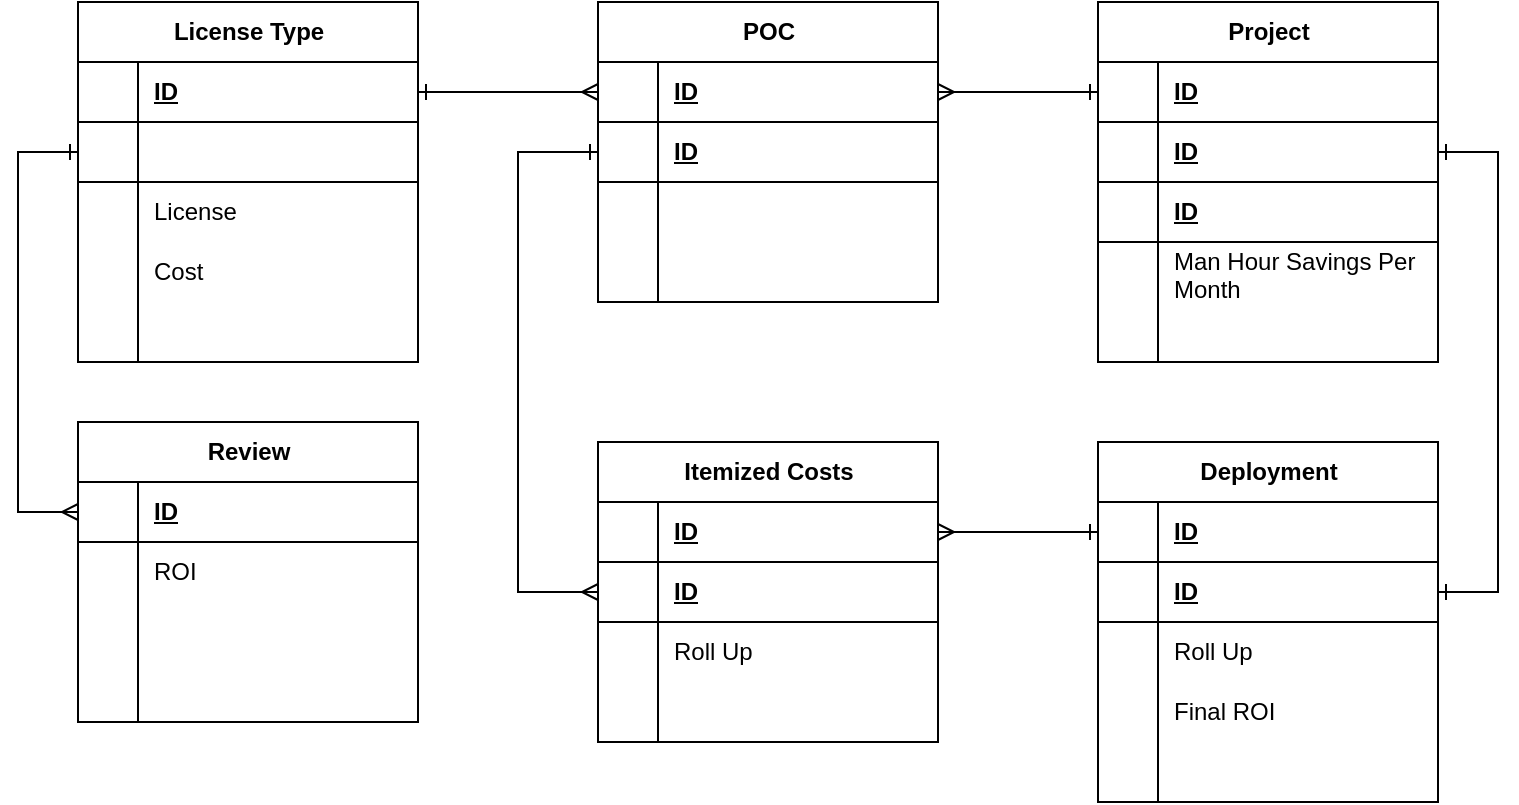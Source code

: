 <mxfile version="27.2.0" pages="4">
  <diagram name="Option-1a" id="SGgw7Oj21LP5-FIaY9sG">
    <mxGraphModel dx="1188" dy="704" grid="1" gridSize="10" guides="1" tooltips="1" connect="1" arrows="1" fold="1" page="1" pageScale="1" pageWidth="1100" pageHeight="850" math="0" shadow="0">
      <root>
        <mxCell id="mbtS5lReZXzKLH6dNnfc-0" />
        <mxCell id="mbtS5lReZXzKLH6dNnfc-1" parent="mbtS5lReZXzKLH6dNnfc-0" />
        <mxCell id="mbtS5lReZXzKLH6dNnfc-2" value="Project" style="shape=table;startSize=30;container=1;collapsible=1;childLayout=tableLayout;fixedRows=1;rowLines=0;fontStyle=1;align=center;resizeLast=1;html=1;" parent="mbtS5lReZXzKLH6dNnfc-1" vertex="1">
          <mxGeometry x="610" y="80" width="170" height="180" as="geometry" />
        </mxCell>
        <mxCell id="mbtS5lReZXzKLH6dNnfc-3" value="" style="shape=tableRow;horizontal=0;startSize=0;swimlaneHead=0;swimlaneBody=0;fillColor=none;collapsible=0;dropTarget=0;points=[[0,0.5],[1,0.5]];portConstraint=eastwest;top=0;left=0;right=0;bottom=1;" parent="mbtS5lReZXzKLH6dNnfc-2" vertex="1">
          <mxGeometry y="30" width="170" height="30" as="geometry" />
        </mxCell>
        <mxCell id="mbtS5lReZXzKLH6dNnfc-4" value="" style="shape=partialRectangle;connectable=0;fillColor=none;top=0;left=0;bottom=0;right=0;fontStyle=1;overflow=hidden;whiteSpace=wrap;html=1;" parent="mbtS5lReZXzKLH6dNnfc-3" vertex="1">
          <mxGeometry width="30" height="30" as="geometry">
            <mxRectangle width="30" height="30" as="alternateBounds" />
          </mxGeometry>
        </mxCell>
        <mxCell id="mbtS5lReZXzKLH6dNnfc-5" value="ID" style="shape=partialRectangle;connectable=0;fillColor=none;top=0;left=0;bottom=0;right=0;align=left;spacingLeft=6;fontStyle=5;overflow=hidden;whiteSpace=wrap;html=1;" parent="mbtS5lReZXzKLH6dNnfc-3" vertex="1">
          <mxGeometry x="30" width="140" height="30" as="geometry">
            <mxRectangle width="140" height="30" as="alternateBounds" />
          </mxGeometry>
        </mxCell>
        <mxCell id="mbtS5lReZXzKLH6dNnfc-6" value="" style="shape=tableRow;horizontal=0;startSize=0;swimlaneHead=0;swimlaneBody=0;fillColor=none;collapsible=0;dropTarget=0;points=[[0,0.5],[1,0.5]];portConstraint=eastwest;top=0;left=0;right=0;bottom=1;" parent="mbtS5lReZXzKLH6dNnfc-2" vertex="1">
          <mxGeometry y="60" width="170" height="30" as="geometry" />
        </mxCell>
        <mxCell id="mbtS5lReZXzKLH6dNnfc-7" value="" style="shape=partialRectangle;connectable=0;fillColor=none;top=0;left=0;bottom=0;right=0;fontStyle=1;overflow=hidden;whiteSpace=wrap;html=1;" parent="mbtS5lReZXzKLH6dNnfc-6" vertex="1">
          <mxGeometry width="30" height="30" as="geometry">
            <mxRectangle width="30" height="30" as="alternateBounds" />
          </mxGeometry>
        </mxCell>
        <mxCell id="mbtS5lReZXzKLH6dNnfc-8" value="ID" style="shape=partialRectangle;connectable=0;fillColor=none;top=0;left=0;bottom=0;right=0;align=left;spacingLeft=6;fontStyle=5;overflow=hidden;whiteSpace=wrap;html=1;" parent="mbtS5lReZXzKLH6dNnfc-6" vertex="1">
          <mxGeometry x="30" width="140" height="30" as="geometry">
            <mxRectangle width="140" height="30" as="alternateBounds" />
          </mxGeometry>
        </mxCell>
        <mxCell id="IJiLjNUQjyWGFzcBDKOG-0" style="shape=tableRow;horizontal=0;startSize=0;swimlaneHead=0;swimlaneBody=0;fillColor=none;collapsible=0;dropTarget=0;points=[[0,0.5],[1,0.5]];portConstraint=eastwest;top=0;left=0;right=0;bottom=1;" parent="mbtS5lReZXzKLH6dNnfc-2" vertex="1">
          <mxGeometry y="90" width="170" height="30" as="geometry" />
        </mxCell>
        <mxCell id="IJiLjNUQjyWGFzcBDKOG-1" style="shape=partialRectangle;connectable=0;fillColor=none;top=0;left=0;bottom=0;right=0;fontStyle=1;overflow=hidden;whiteSpace=wrap;html=1;" parent="IJiLjNUQjyWGFzcBDKOG-0" vertex="1">
          <mxGeometry width="30" height="30" as="geometry">
            <mxRectangle width="30" height="30" as="alternateBounds" />
          </mxGeometry>
        </mxCell>
        <mxCell id="IJiLjNUQjyWGFzcBDKOG-2" value="ID" style="shape=partialRectangle;connectable=0;fillColor=none;top=0;left=0;bottom=0;right=0;align=left;spacingLeft=6;fontStyle=5;overflow=hidden;whiteSpace=wrap;html=1;" parent="IJiLjNUQjyWGFzcBDKOG-0" vertex="1">
          <mxGeometry x="30" width="140" height="30" as="geometry">
            <mxRectangle width="140" height="30" as="alternateBounds" />
          </mxGeometry>
        </mxCell>
        <mxCell id="mbtS5lReZXzKLH6dNnfc-9" value="" style="shape=tableRow;horizontal=0;startSize=0;swimlaneHead=0;swimlaneBody=0;fillColor=none;collapsible=0;dropTarget=0;points=[[0,0.5],[1,0.5]];portConstraint=eastwest;top=0;left=0;right=0;bottom=0;" parent="mbtS5lReZXzKLH6dNnfc-2" vertex="1">
          <mxGeometry y="120" width="170" height="30" as="geometry" />
        </mxCell>
        <mxCell id="mbtS5lReZXzKLH6dNnfc-10" value="" style="shape=partialRectangle;connectable=0;fillColor=none;top=0;left=0;bottom=0;right=0;editable=1;overflow=hidden;whiteSpace=wrap;html=1;" parent="mbtS5lReZXzKLH6dNnfc-9" vertex="1">
          <mxGeometry width="30" height="30" as="geometry">
            <mxRectangle width="30" height="30" as="alternateBounds" />
          </mxGeometry>
        </mxCell>
        <mxCell id="mbtS5lReZXzKLH6dNnfc-11" value="Man Hour Savings Per Month" style="shape=partialRectangle;connectable=0;fillColor=none;top=0;left=0;bottom=0;right=0;align=left;spacingLeft=6;overflow=hidden;whiteSpace=wrap;html=1;" parent="mbtS5lReZXzKLH6dNnfc-9" vertex="1">
          <mxGeometry x="30" width="140" height="30" as="geometry">
            <mxRectangle width="140" height="30" as="alternateBounds" />
          </mxGeometry>
        </mxCell>
        <mxCell id="mbtS5lReZXzKLH6dNnfc-12" value="" style="shape=tableRow;horizontal=0;startSize=0;swimlaneHead=0;swimlaneBody=0;fillColor=none;collapsible=0;dropTarget=0;points=[[0,0.5],[1,0.5]];portConstraint=eastwest;top=0;left=0;right=0;bottom=0;" parent="mbtS5lReZXzKLH6dNnfc-2" vertex="1">
          <mxGeometry y="150" width="170" height="30" as="geometry" />
        </mxCell>
        <mxCell id="mbtS5lReZXzKLH6dNnfc-13" value="" style="shape=partialRectangle;connectable=0;fillColor=none;top=0;left=0;bottom=0;right=0;editable=1;overflow=hidden;whiteSpace=wrap;html=1;" parent="mbtS5lReZXzKLH6dNnfc-12" vertex="1">
          <mxGeometry width="30" height="30" as="geometry">
            <mxRectangle width="30" height="30" as="alternateBounds" />
          </mxGeometry>
        </mxCell>
        <mxCell id="mbtS5lReZXzKLH6dNnfc-14" value="" style="shape=partialRectangle;connectable=0;fillColor=none;top=0;left=0;bottom=0;right=0;align=left;spacingLeft=6;overflow=hidden;whiteSpace=wrap;html=1;" parent="mbtS5lReZXzKLH6dNnfc-12" vertex="1">
          <mxGeometry x="30" width="140" height="30" as="geometry">
            <mxRectangle width="140" height="30" as="alternateBounds" />
          </mxGeometry>
        </mxCell>
        <mxCell id="mbtS5lReZXzKLH6dNnfc-19" value="License Type" style="shape=table;startSize=30;container=1;collapsible=1;childLayout=tableLayout;fixedRows=1;rowLines=0;fontStyle=1;align=center;resizeLast=1;html=1;" parent="mbtS5lReZXzKLH6dNnfc-1" vertex="1">
          <mxGeometry x="100" y="80" width="170" height="180" as="geometry" />
        </mxCell>
        <mxCell id="mbtS5lReZXzKLH6dNnfc-20" value="" style="shape=tableRow;horizontal=0;startSize=0;swimlaneHead=0;swimlaneBody=0;fillColor=none;collapsible=0;dropTarget=0;points=[[0,0.5],[1,0.5]];portConstraint=eastwest;top=0;left=0;right=0;bottom=1;" parent="mbtS5lReZXzKLH6dNnfc-19" vertex="1">
          <mxGeometry y="30" width="170" height="30" as="geometry" />
        </mxCell>
        <mxCell id="mbtS5lReZXzKLH6dNnfc-21" value="" style="shape=partialRectangle;connectable=0;fillColor=none;top=0;left=0;bottom=0;right=0;fontStyle=1;overflow=hidden;whiteSpace=wrap;html=1;" parent="mbtS5lReZXzKLH6dNnfc-20" vertex="1">
          <mxGeometry width="30" height="30" as="geometry">
            <mxRectangle width="30" height="30" as="alternateBounds" />
          </mxGeometry>
        </mxCell>
        <mxCell id="mbtS5lReZXzKLH6dNnfc-22" value="ID" style="shape=partialRectangle;connectable=0;fillColor=none;top=0;left=0;bottom=0;right=0;align=left;spacingLeft=6;fontStyle=5;overflow=hidden;whiteSpace=wrap;html=1;" parent="mbtS5lReZXzKLH6dNnfc-20" vertex="1">
          <mxGeometry x="30" width="140" height="30" as="geometry">
            <mxRectangle width="140" height="30" as="alternateBounds" />
          </mxGeometry>
        </mxCell>
        <mxCell id="D3G1wzat-F2OnMkgPGcX-13" style="shape=tableRow;horizontal=0;startSize=0;swimlaneHead=0;swimlaneBody=0;fillColor=none;collapsible=0;dropTarget=0;points=[[0,0.5],[1,0.5]];portConstraint=eastwest;top=0;left=0;right=0;bottom=1;" vertex="1" parent="mbtS5lReZXzKLH6dNnfc-19">
          <mxGeometry y="60" width="170" height="30" as="geometry" />
        </mxCell>
        <mxCell id="D3G1wzat-F2OnMkgPGcX-14" style="shape=partialRectangle;connectable=0;fillColor=none;top=0;left=0;bottom=0;right=0;fontStyle=1;overflow=hidden;whiteSpace=wrap;html=1;" vertex="1" parent="D3G1wzat-F2OnMkgPGcX-13">
          <mxGeometry width="30" height="30" as="geometry">
            <mxRectangle width="30" height="30" as="alternateBounds" />
          </mxGeometry>
        </mxCell>
        <mxCell id="D3G1wzat-F2OnMkgPGcX-15" style="shape=partialRectangle;connectable=0;fillColor=none;top=0;left=0;bottom=0;right=0;align=left;spacingLeft=6;fontStyle=5;overflow=hidden;whiteSpace=wrap;html=1;" vertex="1" parent="D3G1wzat-F2OnMkgPGcX-13">
          <mxGeometry x="30" width="140" height="30" as="geometry">
            <mxRectangle width="140" height="30" as="alternateBounds" />
          </mxGeometry>
        </mxCell>
        <mxCell id="mbtS5lReZXzKLH6dNnfc-23" value="" style="shape=tableRow;horizontal=0;startSize=0;swimlaneHead=0;swimlaneBody=0;fillColor=none;collapsible=0;dropTarget=0;points=[[0,0.5],[1,0.5]];portConstraint=eastwest;top=0;left=0;right=0;bottom=0;" parent="mbtS5lReZXzKLH6dNnfc-19" vertex="1">
          <mxGeometry y="90" width="170" height="30" as="geometry" />
        </mxCell>
        <mxCell id="mbtS5lReZXzKLH6dNnfc-24" value="" style="shape=partialRectangle;connectable=0;fillColor=none;top=0;left=0;bottom=0;right=0;editable=1;overflow=hidden;whiteSpace=wrap;html=1;" parent="mbtS5lReZXzKLH6dNnfc-23" vertex="1">
          <mxGeometry width="30" height="30" as="geometry">
            <mxRectangle width="30" height="30" as="alternateBounds" />
          </mxGeometry>
        </mxCell>
        <mxCell id="mbtS5lReZXzKLH6dNnfc-25" value="License" style="shape=partialRectangle;connectable=0;fillColor=none;top=0;left=0;bottom=0;right=0;align=left;spacingLeft=6;overflow=hidden;whiteSpace=wrap;html=1;" parent="mbtS5lReZXzKLH6dNnfc-23" vertex="1">
          <mxGeometry x="30" width="140" height="30" as="geometry">
            <mxRectangle width="140" height="30" as="alternateBounds" />
          </mxGeometry>
        </mxCell>
        <mxCell id="mbtS5lReZXzKLH6dNnfc-26" value="" style="shape=tableRow;horizontal=0;startSize=0;swimlaneHead=0;swimlaneBody=0;fillColor=none;collapsible=0;dropTarget=0;points=[[0,0.5],[1,0.5]];portConstraint=eastwest;top=0;left=0;right=0;bottom=0;" parent="mbtS5lReZXzKLH6dNnfc-19" vertex="1">
          <mxGeometry y="120" width="170" height="30" as="geometry" />
        </mxCell>
        <mxCell id="mbtS5lReZXzKLH6dNnfc-27" value="" style="shape=partialRectangle;connectable=0;fillColor=none;top=0;left=0;bottom=0;right=0;editable=1;overflow=hidden;whiteSpace=wrap;html=1;" parent="mbtS5lReZXzKLH6dNnfc-26" vertex="1">
          <mxGeometry width="30" height="30" as="geometry">
            <mxRectangle width="30" height="30" as="alternateBounds" />
          </mxGeometry>
        </mxCell>
        <mxCell id="mbtS5lReZXzKLH6dNnfc-28" value="Cost" style="shape=partialRectangle;connectable=0;fillColor=none;top=0;left=0;bottom=0;right=0;align=left;spacingLeft=6;overflow=hidden;whiteSpace=wrap;html=1;" parent="mbtS5lReZXzKLH6dNnfc-26" vertex="1">
          <mxGeometry x="30" width="140" height="30" as="geometry">
            <mxRectangle width="140" height="30" as="alternateBounds" />
          </mxGeometry>
        </mxCell>
        <mxCell id="IPnIy7rHUCjzdrHPNhOb-0" style="shape=tableRow;horizontal=0;startSize=0;swimlaneHead=0;swimlaneBody=0;fillColor=none;collapsible=0;dropTarget=0;points=[[0,0.5],[1,0.5]];portConstraint=eastwest;top=0;left=0;right=0;bottom=0;" parent="mbtS5lReZXzKLH6dNnfc-19" vertex="1">
          <mxGeometry y="150" width="170" height="30" as="geometry" />
        </mxCell>
        <mxCell id="IPnIy7rHUCjzdrHPNhOb-1" style="shape=partialRectangle;connectable=0;fillColor=none;top=0;left=0;bottom=0;right=0;editable=1;overflow=hidden;whiteSpace=wrap;html=1;" parent="IPnIy7rHUCjzdrHPNhOb-0" vertex="1">
          <mxGeometry width="30" height="30" as="geometry">
            <mxRectangle width="30" height="30" as="alternateBounds" />
          </mxGeometry>
        </mxCell>
        <mxCell id="IPnIy7rHUCjzdrHPNhOb-2" style="shape=partialRectangle;connectable=0;fillColor=none;top=0;left=0;bottom=0;right=0;align=left;spacingLeft=6;overflow=hidden;whiteSpace=wrap;html=1;" parent="IPnIy7rHUCjzdrHPNhOb-0" vertex="1">
          <mxGeometry x="30" width="140" height="30" as="geometry">
            <mxRectangle width="140" height="30" as="alternateBounds" />
          </mxGeometry>
        </mxCell>
        <mxCell id="mbtS5lReZXzKLH6dNnfc-32" value="" style="edgeStyle=entityRelationEdgeStyle;fontSize=12;html=1;endArrow=ERmany;startArrow=ERone;rounded=0;exitX=1;exitY=0.5;exitDx=0;exitDy=0;startFill=0;entryX=0;entryY=0.5;entryDx=0;entryDy=0;endFill=0;" parent="mbtS5lReZXzKLH6dNnfc-1" source="mbtS5lReZXzKLH6dNnfc-20" target="mbtS5lReZXzKLH6dNnfc-50" edge="1">
          <mxGeometry width="100" height="100" relative="1" as="geometry">
            <mxPoint x="135.0" y="350" as="sourcePoint" />
            <mxPoint x="275" y="140" as="targetPoint" />
            <Array as="points">
              <mxPoint x="324.92" y="570.01" />
              <mxPoint x="314.92" y="570.01" />
            </Array>
          </mxGeometry>
        </mxCell>
        <mxCell id="mbtS5lReZXzKLH6dNnfc-33" value="Deployment" style="shape=table;startSize=30;container=1;collapsible=1;childLayout=tableLayout;fixedRows=1;rowLines=0;fontStyle=1;align=center;resizeLast=1;html=1;" parent="mbtS5lReZXzKLH6dNnfc-1" vertex="1">
          <mxGeometry x="610" y="300" width="170" height="180" as="geometry">
            <mxRectangle x="40" y="240" width="120" height="30" as="alternateBounds" />
          </mxGeometry>
        </mxCell>
        <mxCell id="mbtS5lReZXzKLH6dNnfc-37" value="" style="shape=tableRow;horizontal=0;startSize=0;swimlaneHead=0;swimlaneBody=0;fillColor=none;collapsible=0;dropTarget=0;points=[[0,0.5],[1,0.5]];portConstraint=eastwest;top=0;left=0;right=0;bottom=1;" parent="mbtS5lReZXzKLH6dNnfc-33" vertex="1">
          <mxGeometry y="30" width="170" height="30" as="geometry" />
        </mxCell>
        <mxCell id="mbtS5lReZXzKLH6dNnfc-38" value="" style="shape=partialRectangle;connectable=0;fillColor=none;top=0;left=0;bottom=0;right=0;fontStyle=1;overflow=hidden;whiteSpace=wrap;html=1;" parent="mbtS5lReZXzKLH6dNnfc-37" vertex="1">
          <mxGeometry width="30" height="30" as="geometry">
            <mxRectangle width="30" height="30" as="alternateBounds" />
          </mxGeometry>
        </mxCell>
        <mxCell id="mbtS5lReZXzKLH6dNnfc-39" value="ID" style="shape=partialRectangle;connectable=0;fillColor=none;top=0;left=0;bottom=0;right=0;align=left;spacingLeft=6;fontStyle=5;overflow=hidden;whiteSpace=wrap;html=1;" parent="mbtS5lReZXzKLH6dNnfc-37" vertex="1">
          <mxGeometry x="30" width="140" height="30" as="geometry">
            <mxRectangle width="140" height="30" as="alternateBounds" />
          </mxGeometry>
        </mxCell>
        <mxCell id="Kn34DQS5nyEPWR-k3_8o-0" style="shape=tableRow;horizontal=0;startSize=0;swimlaneHead=0;swimlaneBody=0;fillColor=none;collapsible=0;dropTarget=0;points=[[0,0.5],[1,0.5]];portConstraint=eastwest;top=0;left=0;right=0;bottom=1;" parent="mbtS5lReZXzKLH6dNnfc-33" vertex="1">
          <mxGeometry y="60" width="170" height="30" as="geometry" />
        </mxCell>
        <mxCell id="Kn34DQS5nyEPWR-k3_8o-1" style="shape=partialRectangle;connectable=0;fillColor=none;top=0;left=0;bottom=0;right=0;fontStyle=1;overflow=hidden;whiteSpace=wrap;html=1;" parent="Kn34DQS5nyEPWR-k3_8o-0" vertex="1">
          <mxGeometry width="30" height="30" as="geometry">
            <mxRectangle width="30" height="30" as="alternateBounds" />
          </mxGeometry>
        </mxCell>
        <mxCell id="Kn34DQS5nyEPWR-k3_8o-2" value="ID" style="shape=partialRectangle;connectable=0;fillColor=none;top=0;left=0;bottom=0;right=0;align=left;spacingLeft=6;fontStyle=5;overflow=hidden;whiteSpace=wrap;html=1;" parent="Kn34DQS5nyEPWR-k3_8o-0" vertex="1">
          <mxGeometry x="30" width="140" height="30" as="geometry">
            <mxRectangle width="140" height="30" as="alternateBounds" />
          </mxGeometry>
        </mxCell>
        <mxCell id="mbtS5lReZXzKLH6dNnfc-40" value="" style="shape=tableRow;horizontal=0;startSize=0;swimlaneHead=0;swimlaneBody=0;fillColor=none;collapsible=0;dropTarget=0;points=[[0,0.5],[1,0.5]];portConstraint=eastwest;top=0;left=0;right=0;bottom=0;" parent="mbtS5lReZXzKLH6dNnfc-33" vertex="1">
          <mxGeometry y="90" width="170" height="30" as="geometry" />
        </mxCell>
        <mxCell id="mbtS5lReZXzKLH6dNnfc-41" value="" style="shape=partialRectangle;connectable=0;fillColor=none;top=0;left=0;bottom=0;right=0;editable=1;overflow=hidden;whiteSpace=wrap;html=1;" parent="mbtS5lReZXzKLH6dNnfc-40" vertex="1">
          <mxGeometry width="30" height="30" as="geometry">
            <mxRectangle width="30" height="30" as="alternateBounds" />
          </mxGeometry>
        </mxCell>
        <mxCell id="mbtS5lReZXzKLH6dNnfc-42" value="Roll Up" style="shape=partialRectangle;connectable=0;fillColor=none;top=0;left=0;bottom=0;right=0;align=left;spacingLeft=6;overflow=hidden;whiteSpace=wrap;html=1;" parent="mbtS5lReZXzKLH6dNnfc-40" vertex="1">
          <mxGeometry x="30" width="140" height="30" as="geometry">
            <mxRectangle width="140" height="30" as="alternateBounds" />
          </mxGeometry>
        </mxCell>
        <mxCell id="uxwnAonc3jXvhJZo1w-0-0" style="shape=tableRow;horizontal=0;startSize=0;swimlaneHead=0;swimlaneBody=0;fillColor=none;collapsible=0;dropTarget=0;points=[[0,0.5],[1,0.5]];portConstraint=eastwest;top=0;left=0;right=0;bottom=0;" parent="mbtS5lReZXzKLH6dNnfc-33" vertex="1">
          <mxGeometry y="120" width="170" height="30" as="geometry" />
        </mxCell>
        <mxCell id="uxwnAonc3jXvhJZo1w-0-1" style="shape=partialRectangle;connectable=0;fillColor=none;top=0;left=0;bottom=0;right=0;editable=1;overflow=hidden;whiteSpace=wrap;html=1;" parent="uxwnAonc3jXvhJZo1w-0-0" vertex="1">
          <mxGeometry width="30" height="30" as="geometry">
            <mxRectangle width="30" height="30" as="alternateBounds" />
          </mxGeometry>
        </mxCell>
        <mxCell id="uxwnAonc3jXvhJZo1w-0-2" value="Final ROI" style="shape=partialRectangle;connectable=0;fillColor=none;top=0;left=0;bottom=0;right=0;align=left;spacingLeft=6;overflow=hidden;whiteSpace=wrap;html=1;" parent="uxwnAonc3jXvhJZo1w-0-0" vertex="1">
          <mxGeometry x="30" width="140" height="30" as="geometry">
            <mxRectangle width="140" height="30" as="alternateBounds" />
          </mxGeometry>
        </mxCell>
        <mxCell id="WLnUCezbhjoFmkZlyM6D-0" style="shape=tableRow;horizontal=0;startSize=0;swimlaneHead=0;swimlaneBody=0;fillColor=none;collapsible=0;dropTarget=0;points=[[0,0.5],[1,0.5]];portConstraint=eastwest;top=0;left=0;right=0;bottom=0;" parent="mbtS5lReZXzKLH6dNnfc-33" vertex="1">
          <mxGeometry y="150" width="170" height="30" as="geometry" />
        </mxCell>
        <mxCell id="WLnUCezbhjoFmkZlyM6D-1" style="shape=partialRectangle;connectable=0;fillColor=none;top=0;left=0;bottom=0;right=0;editable=1;overflow=hidden;whiteSpace=wrap;html=1;" parent="WLnUCezbhjoFmkZlyM6D-0" vertex="1">
          <mxGeometry width="30" height="30" as="geometry">
            <mxRectangle width="30" height="30" as="alternateBounds" />
          </mxGeometry>
        </mxCell>
        <mxCell id="WLnUCezbhjoFmkZlyM6D-2" value="" style="shape=partialRectangle;connectable=0;fillColor=none;top=0;left=0;bottom=0;right=0;align=left;spacingLeft=6;overflow=hidden;whiteSpace=wrap;html=1;" parent="WLnUCezbhjoFmkZlyM6D-0" vertex="1">
          <mxGeometry x="30" width="140" height="30" as="geometry">
            <mxRectangle width="140" height="30" as="alternateBounds" />
          </mxGeometry>
        </mxCell>
        <mxCell id="mbtS5lReZXzKLH6dNnfc-49" value="POC" style="shape=table;startSize=30;container=1;collapsible=1;childLayout=tableLayout;fixedRows=1;rowLines=0;fontStyle=1;align=center;resizeLast=1;html=1;" parent="mbtS5lReZXzKLH6dNnfc-1" vertex="1">
          <mxGeometry x="360" y="80" width="170" height="150" as="geometry" />
        </mxCell>
        <mxCell id="mbtS5lReZXzKLH6dNnfc-50" value="" style="shape=tableRow;horizontal=0;startSize=0;swimlaneHead=0;swimlaneBody=0;fillColor=none;collapsible=0;dropTarget=0;points=[[0,0.5],[1,0.5]];portConstraint=eastwest;top=0;left=0;right=0;bottom=1;" parent="mbtS5lReZXzKLH6dNnfc-49" vertex="1">
          <mxGeometry y="30" width="170" height="30" as="geometry" />
        </mxCell>
        <mxCell id="mbtS5lReZXzKLH6dNnfc-51" value="" style="shape=partialRectangle;connectable=0;fillColor=none;top=0;left=0;bottom=0;right=0;fontStyle=1;overflow=hidden;whiteSpace=wrap;html=1;" parent="mbtS5lReZXzKLH6dNnfc-50" vertex="1">
          <mxGeometry width="30" height="30" as="geometry">
            <mxRectangle width="30" height="30" as="alternateBounds" />
          </mxGeometry>
        </mxCell>
        <mxCell id="mbtS5lReZXzKLH6dNnfc-52" value="ID" style="shape=partialRectangle;connectable=0;fillColor=none;top=0;left=0;bottom=0;right=0;align=left;spacingLeft=6;fontStyle=5;overflow=hidden;whiteSpace=wrap;html=1;" parent="mbtS5lReZXzKLH6dNnfc-50" vertex="1">
          <mxGeometry x="30" width="140" height="30" as="geometry">
            <mxRectangle width="140" height="30" as="alternateBounds" />
          </mxGeometry>
        </mxCell>
        <mxCell id="mbtS5lReZXzKLH6dNnfc-53" value="" style="shape=tableRow;horizontal=0;startSize=0;swimlaneHead=0;swimlaneBody=0;fillColor=none;collapsible=0;dropTarget=0;points=[[0,0.5],[1,0.5]];portConstraint=eastwest;top=0;left=0;right=0;bottom=1;" parent="mbtS5lReZXzKLH6dNnfc-49" vertex="1">
          <mxGeometry y="60" width="170" height="30" as="geometry" />
        </mxCell>
        <mxCell id="mbtS5lReZXzKLH6dNnfc-54" value="" style="shape=partialRectangle;connectable=0;fillColor=none;top=0;left=0;bottom=0;right=0;fontStyle=1;overflow=hidden;whiteSpace=wrap;html=1;" parent="mbtS5lReZXzKLH6dNnfc-53" vertex="1">
          <mxGeometry width="30" height="30" as="geometry">
            <mxRectangle width="30" height="30" as="alternateBounds" />
          </mxGeometry>
        </mxCell>
        <mxCell id="mbtS5lReZXzKLH6dNnfc-55" value="ID" style="shape=partialRectangle;connectable=0;fillColor=none;top=0;left=0;bottom=0;right=0;align=left;spacingLeft=6;fontStyle=5;overflow=hidden;whiteSpace=wrap;html=1;" parent="mbtS5lReZXzKLH6dNnfc-53" vertex="1">
          <mxGeometry x="30" width="140" height="30" as="geometry">
            <mxRectangle width="140" height="30" as="alternateBounds" />
          </mxGeometry>
        </mxCell>
        <mxCell id="mbtS5lReZXzKLH6dNnfc-56" value="" style="shape=tableRow;horizontal=0;startSize=0;swimlaneHead=0;swimlaneBody=0;fillColor=none;collapsible=0;dropTarget=0;points=[[0,0.5],[1,0.5]];portConstraint=eastwest;top=0;left=0;right=0;bottom=0;" parent="mbtS5lReZXzKLH6dNnfc-49" vertex="1">
          <mxGeometry y="90" width="170" height="30" as="geometry" />
        </mxCell>
        <mxCell id="mbtS5lReZXzKLH6dNnfc-57" value="" style="shape=partialRectangle;connectable=0;fillColor=none;top=0;left=0;bottom=0;right=0;editable=1;overflow=hidden;whiteSpace=wrap;html=1;" parent="mbtS5lReZXzKLH6dNnfc-56" vertex="1">
          <mxGeometry width="30" height="30" as="geometry">
            <mxRectangle width="30" height="30" as="alternateBounds" />
          </mxGeometry>
        </mxCell>
        <mxCell id="mbtS5lReZXzKLH6dNnfc-58" value="" style="shape=partialRectangle;connectable=0;fillColor=none;top=0;left=0;bottom=0;right=0;align=left;spacingLeft=6;overflow=hidden;whiteSpace=wrap;html=1;" parent="mbtS5lReZXzKLH6dNnfc-56" vertex="1">
          <mxGeometry x="30" width="140" height="30" as="geometry">
            <mxRectangle width="140" height="30" as="alternateBounds" />
          </mxGeometry>
        </mxCell>
        <mxCell id="mbtS5lReZXzKLH6dNnfc-59" value="" style="shape=tableRow;horizontal=0;startSize=0;swimlaneHead=0;swimlaneBody=0;fillColor=none;collapsible=0;dropTarget=0;points=[[0,0.5],[1,0.5]];portConstraint=eastwest;top=0;left=0;right=0;bottom=0;" parent="mbtS5lReZXzKLH6dNnfc-49" vertex="1">
          <mxGeometry y="120" width="170" height="30" as="geometry" />
        </mxCell>
        <mxCell id="mbtS5lReZXzKLH6dNnfc-60" value="" style="shape=partialRectangle;connectable=0;fillColor=none;top=0;left=0;bottom=0;right=0;editable=1;overflow=hidden;whiteSpace=wrap;html=1;" parent="mbtS5lReZXzKLH6dNnfc-59" vertex="1">
          <mxGeometry width="30" height="30" as="geometry">
            <mxRectangle width="30" height="30" as="alternateBounds" />
          </mxGeometry>
        </mxCell>
        <mxCell id="mbtS5lReZXzKLH6dNnfc-61" value="" style="shape=partialRectangle;connectable=0;fillColor=none;top=0;left=0;bottom=0;right=0;align=left;spacingLeft=6;overflow=hidden;whiteSpace=wrap;html=1;" parent="mbtS5lReZXzKLH6dNnfc-59" vertex="1">
          <mxGeometry x="30" width="140" height="30" as="geometry">
            <mxRectangle width="140" height="30" as="alternateBounds" />
          </mxGeometry>
        </mxCell>
        <mxCell id="mbtS5lReZXzKLH6dNnfc-65" value="" style="edgeStyle=entityRelationEdgeStyle;fontSize=12;html=1;endArrow=ERone;startArrow=ERone;rounded=0;entryX=1;entryY=0.5;entryDx=0;entryDy=0;startFill=0;endFill=0;" parent="mbtS5lReZXzKLH6dNnfc-1" source="Kn34DQS5nyEPWR-k3_8o-0" target="mbtS5lReZXzKLH6dNnfc-6" edge="1">
          <mxGeometry width="100" height="100" relative="1" as="geometry">
            <mxPoint x="565" y="410" as="sourcePoint" />
            <mxPoint x="645" y="440" as="targetPoint" />
            <Array as="points">
              <mxPoint x="684.92" y="855.01" />
              <mxPoint x="435" y="350" />
              <mxPoint x="674.92" y="855.01" />
            </Array>
          </mxGeometry>
        </mxCell>
        <mxCell id="tX3w33VxLr_jDMqQ4eAT-0" value="Itemized Costs" style="shape=table;startSize=30;container=1;collapsible=1;childLayout=tableLayout;fixedRows=1;rowLines=0;fontStyle=1;align=center;resizeLast=1;html=1;" parent="mbtS5lReZXzKLH6dNnfc-1" vertex="1">
          <mxGeometry x="360" y="300" width="170" height="150" as="geometry">
            <mxRectangle x="40" y="240" width="120" height="30" as="alternateBounds" />
          </mxGeometry>
        </mxCell>
        <mxCell id="tX3w33VxLr_jDMqQ4eAT-1" value="" style="shape=tableRow;horizontal=0;startSize=0;swimlaneHead=0;swimlaneBody=0;fillColor=none;collapsible=0;dropTarget=0;points=[[0,0.5],[1,0.5]];portConstraint=eastwest;top=0;left=0;right=0;bottom=1;" parent="tX3w33VxLr_jDMqQ4eAT-0" vertex="1">
          <mxGeometry y="30" width="170" height="30" as="geometry" />
        </mxCell>
        <mxCell id="tX3w33VxLr_jDMqQ4eAT-2" value="" style="shape=partialRectangle;connectable=0;fillColor=none;top=0;left=0;bottom=0;right=0;fontStyle=1;overflow=hidden;whiteSpace=wrap;html=1;" parent="tX3w33VxLr_jDMqQ4eAT-1" vertex="1">
          <mxGeometry width="30" height="30" as="geometry">
            <mxRectangle width="30" height="30" as="alternateBounds" />
          </mxGeometry>
        </mxCell>
        <mxCell id="tX3w33VxLr_jDMqQ4eAT-3" value="ID" style="shape=partialRectangle;connectable=0;fillColor=none;top=0;left=0;bottom=0;right=0;align=left;spacingLeft=6;fontStyle=5;overflow=hidden;whiteSpace=wrap;html=1;" parent="tX3w33VxLr_jDMqQ4eAT-1" vertex="1">
          <mxGeometry x="30" width="140" height="30" as="geometry">
            <mxRectangle width="140" height="30" as="alternateBounds" />
          </mxGeometry>
        </mxCell>
        <mxCell id="tX3w33VxLr_jDMqQ4eAT-21" style="shape=tableRow;horizontal=0;startSize=0;swimlaneHead=0;swimlaneBody=0;fillColor=none;collapsible=0;dropTarget=0;points=[[0,0.5],[1,0.5]];portConstraint=eastwest;top=0;left=0;right=0;bottom=1;" parent="tX3w33VxLr_jDMqQ4eAT-0" vertex="1">
          <mxGeometry y="60" width="170" height="30" as="geometry" />
        </mxCell>
        <mxCell id="tX3w33VxLr_jDMqQ4eAT-22" style="shape=partialRectangle;connectable=0;fillColor=none;top=0;left=0;bottom=0;right=0;fontStyle=1;overflow=hidden;whiteSpace=wrap;html=1;" parent="tX3w33VxLr_jDMqQ4eAT-21" vertex="1">
          <mxGeometry width="30" height="30" as="geometry">
            <mxRectangle width="30" height="30" as="alternateBounds" />
          </mxGeometry>
        </mxCell>
        <mxCell id="tX3w33VxLr_jDMqQ4eAT-23" value="ID" style="shape=partialRectangle;connectable=0;fillColor=none;top=0;left=0;bottom=0;right=0;align=left;spacingLeft=6;fontStyle=5;overflow=hidden;whiteSpace=wrap;html=1;" parent="tX3w33VxLr_jDMqQ4eAT-21" vertex="1">
          <mxGeometry x="30" width="140" height="30" as="geometry">
            <mxRectangle width="140" height="30" as="alternateBounds" />
          </mxGeometry>
        </mxCell>
        <mxCell id="tX3w33VxLr_jDMqQ4eAT-7" value="" style="shape=tableRow;horizontal=0;startSize=0;swimlaneHead=0;swimlaneBody=0;fillColor=none;collapsible=0;dropTarget=0;points=[[0,0.5],[1,0.5]];portConstraint=eastwest;top=0;left=0;right=0;bottom=0;" parent="tX3w33VxLr_jDMqQ4eAT-0" vertex="1">
          <mxGeometry y="90" width="170" height="30" as="geometry" />
        </mxCell>
        <mxCell id="tX3w33VxLr_jDMqQ4eAT-8" value="" style="shape=partialRectangle;connectable=0;fillColor=none;top=0;left=0;bottom=0;right=0;editable=1;overflow=hidden;whiteSpace=wrap;html=1;" parent="tX3w33VxLr_jDMqQ4eAT-7" vertex="1">
          <mxGeometry width="30" height="30" as="geometry">
            <mxRectangle width="30" height="30" as="alternateBounds" />
          </mxGeometry>
        </mxCell>
        <mxCell id="tX3w33VxLr_jDMqQ4eAT-9" value="Roll Up" style="shape=partialRectangle;connectable=0;fillColor=none;top=0;left=0;bottom=0;right=0;align=left;spacingLeft=6;overflow=hidden;whiteSpace=wrap;html=1;" parent="tX3w33VxLr_jDMqQ4eAT-7" vertex="1">
          <mxGeometry x="30" width="140" height="30" as="geometry">
            <mxRectangle width="140" height="30" as="alternateBounds" />
          </mxGeometry>
        </mxCell>
        <mxCell id="tX3w33VxLr_jDMqQ4eAT-10" value="" style="shape=tableRow;horizontal=0;startSize=0;swimlaneHead=0;swimlaneBody=0;fillColor=none;collapsible=0;dropTarget=0;points=[[0,0.5],[1,0.5]];portConstraint=eastwest;top=0;left=0;right=0;bottom=0;" parent="tX3w33VxLr_jDMqQ4eAT-0" vertex="1">
          <mxGeometry y="120" width="170" height="30" as="geometry" />
        </mxCell>
        <mxCell id="tX3w33VxLr_jDMqQ4eAT-11" value="" style="shape=partialRectangle;connectable=0;fillColor=none;top=0;left=0;bottom=0;right=0;editable=1;overflow=hidden;whiteSpace=wrap;html=1;" parent="tX3w33VxLr_jDMqQ4eAT-10" vertex="1">
          <mxGeometry width="30" height="30" as="geometry">
            <mxRectangle width="30" height="30" as="alternateBounds" />
          </mxGeometry>
        </mxCell>
        <mxCell id="tX3w33VxLr_jDMqQ4eAT-12" value="" style="shape=partialRectangle;connectable=0;fillColor=none;top=0;left=0;bottom=0;right=0;align=left;spacingLeft=6;overflow=hidden;whiteSpace=wrap;html=1;" parent="tX3w33VxLr_jDMqQ4eAT-10" vertex="1">
          <mxGeometry x="30" width="140" height="30" as="geometry">
            <mxRectangle width="140" height="30" as="alternateBounds" />
          </mxGeometry>
        </mxCell>
        <mxCell id="tX3w33VxLr_jDMqQ4eAT-16" style="edgeStyle=orthogonalEdgeStyle;rounded=0;orthogonalLoop=1;jettySize=auto;html=1;exitX=1;exitY=0.5;exitDx=0;exitDy=0;entryX=0;entryY=0.5;entryDx=0;entryDy=0;endArrow=ERone;endFill=0;startArrow=ERmany;startFill=0;" parent="mbtS5lReZXzKLH6dNnfc-1" source="tX3w33VxLr_jDMqQ4eAT-1" target="mbtS5lReZXzKLH6dNnfc-37" edge="1">
          <mxGeometry relative="1" as="geometry" />
        </mxCell>
        <mxCell id="tX3w33VxLr_jDMqQ4eAT-20" style="edgeStyle=orthogonalEdgeStyle;rounded=0;orthogonalLoop=1;jettySize=auto;html=1;exitX=0;exitY=0.5;exitDx=0;exitDy=0;entryX=0;entryY=0.5;entryDx=0;entryDy=0;endArrow=ERmany;endFill=0;startArrow=ERone;startFill=0;" parent="mbtS5lReZXzKLH6dNnfc-1" source="mbtS5lReZXzKLH6dNnfc-53" target="tX3w33VxLr_jDMqQ4eAT-21" edge="1">
          <mxGeometry relative="1" as="geometry">
            <mxPoint x="260" y="320" as="targetPoint" />
            <Array as="points">
              <mxPoint x="320" y="155" />
              <mxPoint x="320" y="375" />
            </Array>
          </mxGeometry>
        </mxCell>
        <mxCell id="tX3w33VxLr_jDMqQ4eAT-24" style="edgeStyle=orthogonalEdgeStyle;rounded=0;orthogonalLoop=1;jettySize=auto;html=1;exitX=1;exitY=0.5;exitDx=0;exitDy=0;entryX=0;entryY=0.5;entryDx=0;entryDy=0;startArrow=ERmany;startFill=0;endArrow=ERone;endFill=0;" parent="mbtS5lReZXzKLH6dNnfc-1" source="mbtS5lReZXzKLH6dNnfc-50" target="mbtS5lReZXzKLH6dNnfc-3" edge="1">
          <mxGeometry relative="1" as="geometry" />
        </mxCell>
        <mxCell id="D3G1wzat-F2OnMkgPGcX-0" value="Review" style="shape=table;startSize=30;container=1;collapsible=1;childLayout=tableLayout;fixedRows=1;rowLines=0;fontStyle=1;align=center;resizeLast=1;html=1;" vertex="1" parent="mbtS5lReZXzKLH6dNnfc-1">
          <mxGeometry x="100" y="290" width="170" height="150" as="geometry" />
        </mxCell>
        <mxCell id="D3G1wzat-F2OnMkgPGcX-1" value="" style="shape=tableRow;horizontal=0;startSize=0;swimlaneHead=0;swimlaneBody=0;fillColor=none;collapsible=0;dropTarget=0;points=[[0,0.5],[1,0.5]];portConstraint=eastwest;top=0;left=0;right=0;bottom=1;" vertex="1" parent="D3G1wzat-F2OnMkgPGcX-0">
          <mxGeometry y="30" width="170" height="30" as="geometry" />
        </mxCell>
        <mxCell id="D3G1wzat-F2OnMkgPGcX-2" value="" style="shape=partialRectangle;connectable=0;fillColor=none;top=0;left=0;bottom=0;right=0;fontStyle=1;overflow=hidden;whiteSpace=wrap;html=1;" vertex="1" parent="D3G1wzat-F2OnMkgPGcX-1">
          <mxGeometry width="30" height="30" as="geometry">
            <mxRectangle width="30" height="30" as="alternateBounds" />
          </mxGeometry>
        </mxCell>
        <mxCell id="D3G1wzat-F2OnMkgPGcX-3" value="ID" style="shape=partialRectangle;connectable=0;fillColor=none;top=0;left=0;bottom=0;right=0;align=left;spacingLeft=6;fontStyle=5;overflow=hidden;whiteSpace=wrap;html=1;" vertex="1" parent="D3G1wzat-F2OnMkgPGcX-1">
          <mxGeometry x="30" width="140" height="30" as="geometry">
            <mxRectangle width="140" height="30" as="alternateBounds" />
          </mxGeometry>
        </mxCell>
        <mxCell id="D3G1wzat-F2OnMkgPGcX-4" value="" style="shape=tableRow;horizontal=0;startSize=0;swimlaneHead=0;swimlaneBody=0;fillColor=none;collapsible=0;dropTarget=0;points=[[0,0.5],[1,0.5]];portConstraint=eastwest;top=0;left=0;right=0;bottom=0;" vertex="1" parent="D3G1wzat-F2OnMkgPGcX-0">
          <mxGeometry y="60" width="170" height="30" as="geometry" />
        </mxCell>
        <mxCell id="D3G1wzat-F2OnMkgPGcX-5" value="" style="shape=partialRectangle;connectable=0;fillColor=none;top=0;left=0;bottom=0;right=0;editable=1;overflow=hidden;whiteSpace=wrap;html=1;" vertex="1" parent="D3G1wzat-F2OnMkgPGcX-4">
          <mxGeometry width="30" height="30" as="geometry">
            <mxRectangle width="30" height="30" as="alternateBounds" />
          </mxGeometry>
        </mxCell>
        <mxCell id="D3G1wzat-F2OnMkgPGcX-6" value="ROI" style="shape=partialRectangle;connectable=0;fillColor=none;top=0;left=0;bottom=0;right=0;align=left;spacingLeft=6;overflow=hidden;whiteSpace=wrap;html=1;" vertex="1" parent="D3G1wzat-F2OnMkgPGcX-4">
          <mxGeometry x="30" width="140" height="30" as="geometry">
            <mxRectangle width="140" height="30" as="alternateBounds" />
          </mxGeometry>
        </mxCell>
        <mxCell id="D3G1wzat-F2OnMkgPGcX-7" value="" style="shape=tableRow;horizontal=0;startSize=0;swimlaneHead=0;swimlaneBody=0;fillColor=none;collapsible=0;dropTarget=0;points=[[0,0.5],[1,0.5]];portConstraint=eastwest;top=0;left=0;right=0;bottom=0;" vertex="1" parent="D3G1wzat-F2OnMkgPGcX-0">
          <mxGeometry y="90" width="170" height="30" as="geometry" />
        </mxCell>
        <mxCell id="D3G1wzat-F2OnMkgPGcX-8" value="" style="shape=partialRectangle;connectable=0;fillColor=none;top=0;left=0;bottom=0;right=0;editable=1;overflow=hidden;whiteSpace=wrap;html=1;" vertex="1" parent="D3G1wzat-F2OnMkgPGcX-7">
          <mxGeometry width="30" height="30" as="geometry">
            <mxRectangle width="30" height="30" as="alternateBounds" />
          </mxGeometry>
        </mxCell>
        <mxCell id="D3G1wzat-F2OnMkgPGcX-9" value="" style="shape=partialRectangle;connectable=0;fillColor=none;top=0;left=0;bottom=0;right=0;align=left;spacingLeft=6;overflow=hidden;whiteSpace=wrap;html=1;" vertex="1" parent="D3G1wzat-F2OnMkgPGcX-7">
          <mxGeometry x="30" width="140" height="30" as="geometry">
            <mxRectangle width="140" height="30" as="alternateBounds" />
          </mxGeometry>
        </mxCell>
        <mxCell id="D3G1wzat-F2OnMkgPGcX-10" style="shape=tableRow;horizontal=0;startSize=0;swimlaneHead=0;swimlaneBody=0;fillColor=none;collapsible=0;dropTarget=0;points=[[0,0.5],[1,0.5]];portConstraint=eastwest;top=0;left=0;right=0;bottom=0;" vertex="1" parent="D3G1wzat-F2OnMkgPGcX-0">
          <mxGeometry y="120" width="170" height="30" as="geometry" />
        </mxCell>
        <mxCell id="D3G1wzat-F2OnMkgPGcX-11" style="shape=partialRectangle;connectable=0;fillColor=none;top=0;left=0;bottom=0;right=0;editable=1;overflow=hidden;whiteSpace=wrap;html=1;" vertex="1" parent="D3G1wzat-F2OnMkgPGcX-10">
          <mxGeometry width="30" height="30" as="geometry">
            <mxRectangle width="30" height="30" as="alternateBounds" />
          </mxGeometry>
        </mxCell>
        <mxCell id="D3G1wzat-F2OnMkgPGcX-12" style="shape=partialRectangle;connectable=0;fillColor=none;top=0;left=0;bottom=0;right=0;align=left;spacingLeft=6;overflow=hidden;whiteSpace=wrap;html=1;" vertex="1" parent="D3G1wzat-F2OnMkgPGcX-10">
          <mxGeometry x="30" width="140" height="30" as="geometry">
            <mxRectangle width="140" height="30" as="alternateBounds" />
          </mxGeometry>
        </mxCell>
        <mxCell id="D3G1wzat-F2OnMkgPGcX-18" style="edgeStyle=orthogonalEdgeStyle;rounded=0;orthogonalLoop=1;jettySize=auto;html=1;entryX=0;entryY=0.5;entryDx=0;entryDy=0;startArrow=ERone;startFill=0;endArrow=ERmany;endFill=0;" edge="1" parent="mbtS5lReZXzKLH6dNnfc-1" source="D3G1wzat-F2OnMkgPGcX-13" target="D3G1wzat-F2OnMkgPGcX-1">
          <mxGeometry relative="1" as="geometry">
            <mxPoint x="80" y="330" as="targetPoint" />
            <Array as="points">
              <mxPoint x="70" y="155" />
              <mxPoint x="70" y="335" />
            </Array>
          </mxGeometry>
        </mxCell>
      </root>
    </mxGraphModel>
  </diagram>
  <diagram name="Option-1b" id="3bSFomInHGJiPj6NMptx">
    <mxGraphModel dx="1188" dy="704" grid="1" gridSize="10" guides="1" tooltips="1" connect="1" arrows="1" fold="1" page="1" pageScale="1" pageWidth="1100" pageHeight="850" math="0" shadow="0">
      <root>
        <mxCell id="tHTz-PBZJJ357p05QNAf-0" />
        <mxCell id="tHTz-PBZJJ357p05QNAf-1" parent="tHTz-PBZJJ357p05QNAf-0" />
        <mxCell id="tHTz-PBZJJ357p05QNAf-2" value="Project" style="shape=table;startSize=30;container=1;collapsible=1;childLayout=tableLayout;fixedRows=1;rowLines=0;fontStyle=1;align=center;resizeLast=1;html=1;" parent="tHTz-PBZJJ357p05QNAf-1" vertex="1">
          <mxGeometry x="600" y="80" width="170" height="180" as="geometry" />
        </mxCell>
        <mxCell id="tHTz-PBZJJ357p05QNAf-3" value="" style="shape=tableRow;horizontal=0;startSize=0;swimlaneHead=0;swimlaneBody=0;fillColor=none;collapsible=0;dropTarget=0;points=[[0,0.5],[1,0.5]];portConstraint=eastwest;top=0;left=0;right=0;bottom=1;" parent="tHTz-PBZJJ357p05QNAf-2" vertex="1">
          <mxGeometry y="30" width="170" height="30" as="geometry" />
        </mxCell>
        <mxCell id="tHTz-PBZJJ357p05QNAf-4" value="" style="shape=partialRectangle;connectable=0;fillColor=none;top=0;left=0;bottom=0;right=0;fontStyle=1;overflow=hidden;whiteSpace=wrap;html=1;" parent="tHTz-PBZJJ357p05QNAf-3" vertex="1">
          <mxGeometry width="30" height="30" as="geometry">
            <mxRectangle width="30" height="30" as="alternateBounds" />
          </mxGeometry>
        </mxCell>
        <mxCell id="tHTz-PBZJJ357p05QNAf-5" value="ID" style="shape=partialRectangle;connectable=0;fillColor=none;top=0;left=0;bottom=0;right=0;align=left;spacingLeft=6;fontStyle=5;overflow=hidden;whiteSpace=wrap;html=1;" parent="tHTz-PBZJJ357p05QNAf-3" vertex="1">
          <mxGeometry x="30" width="140" height="30" as="geometry">
            <mxRectangle width="140" height="30" as="alternateBounds" />
          </mxGeometry>
        </mxCell>
        <mxCell id="tHTz-PBZJJ357p05QNAf-6" value="" style="shape=tableRow;horizontal=0;startSize=0;swimlaneHead=0;swimlaneBody=0;fillColor=none;collapsible=0;dropTarget=0;points=[[0,0.5],[1,0.5]];portConstraint=eastwest;top=0;left=0;right=0;bottom=1;" parent="tHTz-PBZJJ357p05QNAf-2" vertex="1">
          <mxGeometry y="60" width="170" height="30" as="geometry" />
        </mxCell>
        <mxCell id="tHTz-PBZJJ357p05QNAf-7" value="" style="shape=partialRectangle;connectable=0;fillColor=none;top=0;left=0;bottom=0;right=0;fontStyle=1;overflow=hidden;whiteSpace=wrap;html=1;" parent="tHTz-PBZJJ357p05QNAf-6" vertex="1">
          <mxGeometry width="30" height="30" as="geometry">
            <mxRectangle width="30" height="30" as="alternateBounds" />
          </mxGeometry>
        </mxCell>
        <mxCell id="tHTz-PBZJJ357p05QNAf-8" value="ID" style="shape=partialRectangle;connectable=0;fillColor=none;top=0;left=0;bottom=0;right=0;align=left;spacingLeft=6;fontStyle=5;overflow=hidden;whiteSpace=wrap;html=1;" parent="tHTz-PBZJJ357p05QNAf-6" vertex="1">
          <mxGeometry x="30" width="140" height="30" as="geometry">
            <mxRectangle width="140" height="30" as="alternateBounds" />
          </mxGeometry>
        </mxCell>
        <mxCell id="KZEgYvwxGq5ev3kaIRPn-0" style="shape=tableRow;horizontal=0;startSize=0;swimlaneHead=0;swimlaneBody=0;fillColor=none;collapsible=0;dropTarget=0;points=[[0,0.5],[1,0.5]];portConstraint=eastwest;top=0;left=0;right=0;bottom=1;" parent="tHTz-PBZJJ357p05QNAf-2" vertex="1">
          <mxGeometry y="90" width="170" height="30" as="geometry" />
        </mxCell>
        <mxCell id="KZEgYvwxGq5ev3kaIRPn-1" style="shape=partialRectangle;connectable=0;fillColor=none;top=0;left=0;bottom=0;right=0;fontStyle=1;overflow=hidden;whiteSpace=wrap;html=1;" parent="KZEgYvwxGq5ev3kaIRPn-0" vertex="1">
          <mxGeometry width="30" height="30" as="geometry">
            <mxRectangle width="30" height="30" as="alternateBounds" />
          </mxGeometry>
        </mxCell>
        <mxCell id="KZEgYvwxGq5ev3kaIRPn-2" value="ID" style="shape=partialRectangle;connectable=0;fillColor=none;top=0;left=0;bottom=0;right=0;align=left;spacingLeft=6;fontStyle=5;overflow=hidden;whiteSpace=wrap;html=1;" parent="KZEgYvwxGq5ev3kaIRPn-0" vertex="1">
          <mxGeometry x="30" width="140" height="30" as="geometry">
            <mxRectangle width="140" height="30" as="alternateBounds" />
          </mxGeometry>
        </mxCell>
        <mxCell id="tHTz-PBZJJ357p05QNAf-9" value="" style="shape=tableRow;horizontal=0;startSize=0;swimlaneHead=0;swimlaneBody=0;fillColor=none;collapsible=0;dropTarget=0;points=[[0,0.5],[1,0.5]];portConstraint=eastwest;top=0;left=0;right=0;bottom=0;" parent="tHTz-PBZJJ357p05QNAf-2" vertex="1">
          <mxGeometry y="120" width="170" height="30" as="geometry" />
        </mxCell>
        <mxCell id="tHTz-PBZJJ357p05QNAf-10" value="" style="shape=partialRectangle;connectable=0;fillColor=none;top=0;left=0;bottom=0;right=0;editable=1;overflow=hidden;whiteSpace=wrap;html=1;" parent="tHTz-PBZJJ357p05QNAf-9" vertex="1">
          <mxGeometry width="30" height="30" as="geometry">
            <mxRectangle width="30" height="30" as="alternateBounds" />
          </mxGeometry>
        </mxCell>
        <mxCell id="tHTz-PBZJJ357p05QNAf-11" value="Man Hour Savings Per Month" style="shape=partialRectangle;connectable=0;fillColor=none;top=0;left=0;bottom=0;right=0;align=left;spacingLeft=6;overflow=hidden;whiteSpace=wrap;html=1;" parent="tHTz-PBZJJ357p05QNAf-9" vertex="1">
          <mxGeometry x="30" width="140" height="30" as="geometry">
            <mxRectangle width="140" height="30" as="alternateBounds" />
          </mxGeometry>
        </mxCell>
        <mxCell id="tHTz-PBZJJ357p05QNAf-12" value="" style="shape=tableRow;horizontal=0;startSize=0;swimlaneHead=0;swimlaneBody=0;fillColor=none;collapsible=0;dropTarget=0;points=[[0,0.5],[1,0.5]];portConstraint=eastwest;top=0;left=0;right=0;bottom=0;" parent="tHTz-PBZJJ357p05QNAf-2" vertex="1">
          <mxGeometry y="150" width="170" height="30" as="geometry" />
        </mxCell>
        <mxCell id="tHTz-PBZJJ357p05QNAf-13" value="" style="shape=partialRectangle;connectable=0;fillColor=none;top=0;left=0;bottom=0;right=0;editable=1;overflow=hidden;whiteSpace=wrap;html=1;" parent="tHTz-PBZJJ357p05QNAf-12" vertex="1">
          <mxGeometry width="30" height="30" as="geometry">
            <mxRectangle width="30" height="30" as="alternateBounds" />
          </mxGeometry>
        </mxCell>
        <mxCell id="tHTz-PBZJJ357p05QNAf-14" value="" style="shape=partialRectangle;connectable=0;fillColor=none;top=0;left=0;bottom=0;right=0;align=left;spacingLeft=6;overflow=hidden;whiteSpace=wrap;html=1;" parent="tHTz-PBZJJ357p05QNAf-12" vertex="1">
          <mxGeometry x="30" width="140" height="30" as="geometry">
            <mxRectangle width="140" height="30" as="alternateBounds" />
          </mxGeometry>
        </mxCell>
        <mxCell id="tHTz-PBZJJ357p05QNAf-18" value="License Type" style="shape=table;startSize=30;container=1;collapsible=1;childLayout=tableLayout;fixedRows=1;rowLines=0;fontStyle=1;align=center;resizeLast=1;html=1;" parent="tHTz-PBZJJ357p05QNAf-1" vertex="1">
          <mxGeometry x="70" y="80" width="170" height="180" as="geometry" />
        </mxCell>
        <mxCell id="tHTz-PBZJJ357p05QNAf-19" value="" style="shape=tableRow;horizontal=0;startSize=0;swimlaneHead=0;swimlaneBody=0;fillColor=none;collapsible=0;dropTarget=0;points=[[0,0.5],[1,0.5]];portConstraint=eastwest;top=0;left=0;right=0;bottom=1;" parent="tHTz-PBZJJ357p05QNAf-18" vertex="1">
          <mxGeometry y="30" width="170" height="30" as="geometry" />
        </mxCell>
        <mxCell id="tHTz-PBZJJ357p05QNAf-20" value="" style="shape=partialRectangle;connectable=0;fillColor=none;top=0;left=0;bottom=0;right=0;fontStyle=1;overflow=hidden;whiteSpace=wrap;html=1;" parent="tHTz-PBZJJ357p05QNAf-19" vertex="1">
          <mxGeometry width="30" height="30" as="geometry">
            <mxRectangle width="30" height="30" as="alternateBounds" />
          </mxGeometry>
        </mxCell>
        <mxCell id="tHTz-PBZJJ357p05QNAf-21" value="ID" style="shape=partialRectangle;connectable=0;fillColor=none;top=0;left=0;bottom=0;right=0;align=left;spacingLeft=6;fontStyle=5;overflow=hidden;whiteSpace=wrap;html=1;" parent="tHTz-PBZJJ357p05QNAf-19" vertex="1">
          <mxGeometry x="30" width="140" height="30" as="geometry">
            <mxRectangle width="140" height="30" as="alternateBounds" />
          </mxGeometry>
        </mxCell>
        <mxCell id="KSnB5SDCMeRcyUFhhPuW-13" style="shape=tableRow;horizontal=0;startSize=0;swimlaneHead=0;swimlaneBody=0;fillColor=none;collapsible=0;dropTarget=0;points=[[0,0.5],[1,0.5]];portConstraint=eastwest;top=0;left=0;right=0;bottom=1;" vertex="1" parent="tHTz-PBZJJ357p05QNAf-18">
          <mxGeometry y="60" width="170" height="30" as="geometry" />
        </mxCell>
        <mxCell id="KSnB5SDCMeRcyUFhhPuW-14" style="shape=partialRectangle;connectable=0;fillColor=none;top=0;left=0;bottom=0;right=0;fontStyle=1;overflow=hidden;whiteSpace=wrap;html=1;" vertex="1" parent="KSnB5SDCMeRcyUFhhPuW-13">
          <mxGeometry width="30" height="30" as="geometry">
            <mxRectangle width="30" height="30" as="alternateBounds" />
          </mxGeometry>
        </mxCell>
        <mxCell id="KSnB5SDCMeRcyUFhhPuW-15" style="shape=partialRectangle;connectable=0;fillColor=none;top=0;left=0;bottom=0;right=0;align=left;spacingLeft=6;fontStyle=5;overflow=hidden;whiteSpace=wrap;html=1;" vertex="1" parent="KSnB5SDCMeRcyUFhhPuW-13">
          <mxGeometry x="30" width="140" height="30" as="geometry">
            <mxRectangle width="140" height="30" as="alternateBounds" />
          </mxGeometry>
        </mxCell>
        <mxCell id="tHTz-PBZJJ357p05QNAf-22" value="" style="shape=tableRow;horizontal=0;startSize=0;swimlaneHead=0;swimlaneBody=0;fillColor=none;collapsible=0;dropTarget=0;points=[[0,0.5],[1,0.5]];portConstraint=eastwest;top=0;left=0;right=0;bottom=0;" parent="tHTz-PBZJJ357p05QNAf-18" vertex="1">
          <mxGeometry y="90" width="170" height="30" as="geometry" />
        </mxCell>
        <mxCell id="tHTz-PBZJJ357p05QNAf-23" value="" style="shape=partialRectangle;connectable=0;fillColor=none;top=0;left=0;bottom=0;right=0;editable=1;overflow=hidden;whiteSpace=wrap;html=1;" parent="tHTz-PBZJJ357p05QNAf-22" vertex="1">
          <mxGeometry width="30" height="30" as="geometry">
            <mxRectangle width="30" height="30" as="alternateBounds" />
          </mxGeometry>
        </mxCell>
        <mxCell id="tHTz-PBZJJ357p05QNAf-24" value="License" style="shape=partialRectangle;connectable=0;fillColor=none;top=0;left=0;bottom=0;right=0;align=left;spacingLeft=6;overflow=hidden;whiteSpace=wrap;html=1;" parent="tHTz-PBZJJ357p05QNAf-22" vertex="1">
          <mxGeometry x="30" width="140" height="30" as="geometry">
            <mxRectangle width="140" height="30" as="alternateBounds" />
          </mxGeometry>
        </mxCell>
        <mxCell id="tHTz-PBZJJ357p05QNAf-25" value="" style="shape=tableRow;horizontal=0;startSize=0;swimlaneHead=0;swimlaneBody=0;fillColor=none;collapsible=0;dropTarget=0;points=[[0,0.5],[1,0.5]];portConstraint=eastwest;top=0;left=0;right=0;bottom=0;" parent="tHTz-PBZJJ357p05QNAf-18" vertex="1">
          <mxGeometry y="120" width="170" height="30" as="geometry" />
        </mxCell>
        <mxCell id="tHTz-PBZJJ357p05QNAf-26" value="" style="shape=partialRectangle;connectable=0;fillColor=none;top=0;left=0;bottom=0;right=0;editable=1;overflow=hidden;whiteSpace=wrap;html=1;" parent="tHTz-PBZJJ357p05QNAf-25" vertex="1">
          <mxGeometry width="30" height="30" as="geometry">
            <mxRectangle width="30" height="30" as="alternateBounds" />
          </mxGeometry>
        </mxCell>
        <mxCell id="tHTz-PBZJJ357p05QNAf-27" value="Cost" style="shape=partialRectangle;connectable=0;fillColor=none;top=0;left=0;bottom=0;right=0;align=left;spacingLeft=6;overflow=hidden;whiteSpace=wrap;html=1;" parent="tHTz-PBZJJ357p05QNAf-25" vertex="1">
          <mxGeometry x="30" width="140" height="30" as="geometry">
            <mxRectangle width="140" height="30" as="alternateBounds" />
          </mxGeometry>
        </mxCell>
        <mxCell id="UWnVR7ejIGtFsnYAJn5B-3" style="shape=tableRow;horizontal=0;startSize=0;swimlaneHead=0;swimlaneBody=0;fillColor=none;collapsible=0;dropTarget=0;points=[[0,0.5],[1,0.5]];portConstraint=eastwest;top=0;left=0;right=0;bottom=0;" parent="tHTz-PBZJJ357p05QNAf-18" vertex="1">
          <mxGeometry y="150" width="170" height="30" as="geometry" />
        </mxCell>
        <mxCell id="UWnVR7ejIGtFsnYAJn5B-4" style="shape=partialRectangle;connectable=0;fillColor=none;top=0;left=0;bottom=0;right=0;editable=1;overflow=hidden;whiteSpace=wrap;html=1;" parent="UWnVR7ejIGtFsnYAJn5B-3" vertex="1">
          <mxGeometry width="30" height="30" as="geometry">
            <mxRectangle width="30" height="30" as="alternateBounds" />
          </mxGeometry>
        </mxCell>
        <mxCell id="UWnVR7ejIGtFsnYAJn5B-5" style="shape=partialRectangle;connectable=0;fillColor=none;top=0;left=0;bottom=0;right=0;align=left;spacingLeft=6;overflow=hidden;whiteSpace=wrap;html=1;" parent="UWnVR7ejIGtFsnYAJn5B-3" vertex="1">
          <mxGeometry x="30" width="140" height="30" as="geometry">
            <mxRectangle width="140" height="30" as="alternateBounds" />
          </mxGeometry>
        </mxCell>
        <mxCell id="tHTz-PBZJJ357p05QNAf-28" value="" style="edgeStyle=entityRelationEdgeStyle;fontSize=12;html=1;endArrow=ERmany;startArrow=ERone;rounded=0;exitX=1;exitY=0.5;exitDx=0;exitDy=0;startFill=0;entryX=0;entryY=0.5;entryDx=0;entryDy=0;endFill=0;" parent="tHTz-PBZJJ357p05QNAf-1" source="tHTz-PBZJJ357p05QNAf-19" target="tHTz-PBZJJ357p05QNAf-43" edge="1">
          <mxGeometry width="100" height="100" relative="1" as="geometry">
            <mxPoint x="105.0" y="350" as="sourcePoint" />
            <mxPoint x="245" y="140" as="targetPoint" />
            <Array as="points">
              <mxPoint x="294.92" y="570.01" />
              <mxPoint x="284.92" y="570.01" />
            </Array>
          </mxGeometry>
        </mxCell>
        <mxCell id="tHTz-PBZJJ357p05QNAf-29" value="Deployment" style="shape=table;startSize=30;container=1;collapsible=1;childLayout=tableLayout;fixedRows=1;rowLines=0;fontStyle=1;align=center;resizeLast=1;html=1;" parent="tHTz-PBZJJ357p05QNAf-1" vertex="1">
          <mxGeometry x="600" y="300" width="170" height="150" as="geometry">
            <mxRectangle x="40" y="240" width="120" height="30" as="alternateBounds" />
          </mxGeometry>
        </mxCell>
        <mxCell id="tHTz-PBZJJ357p05QNAf-30" value="" style="shape=tableRow;horizontal=0;startSize=0;swimlaneHead=0;swimlaneBody=0;fillColor=none;collapsible=0;dropTarget=0;points=[[0,0.5],[1,0.5]];portConstraint=eastwest;top=0;left=0;right=0;bottom=1;" parent="tHTz-PBZJJ357p05QNAf-29" vertex="1">
          <mxGeometry y="30" width="170" height="30" as="geometry" />
        </mxCell>
        <mxCell id="tHTz-PBZJJ357p05QNAf-31" value="" style="shape=partialRectangle;connectable=0;fillColor=none;top=0;left=0;bottom=0;right=0;fontStyle=1;overflow=hidden;whiteSpace=wrap;html=1;" parent="tHTz-PBZJJ357p05QNAf-30" vertex="1">
          <mxGeometry width="30" height="30" as="geometry">
            <mxRectangle width="30" height="30" as="alternateBounds" />
          </mxGeometry>
        </mxCell>
        <mxCell id="tHTz-PBZJJ357p05QNAf-32" value="ID" style="shape=partialRectangle;connectable=0;fillColor=none;top=0;left=0;bottom=0;right=0;align=left;spacingLeft=6;fontStyle=5;overflow=hidden;whiteSpace=wrap;html=1;" parent="tHTz-PBZJJ357p05QNAf-30" vertex="1">
          <mxGeometry x="30" width="140" height="30" as="geometry">
            <mxRectangle width="140" height="30" as="alternateBounds" />
          </mxGeometry>
        </mxCell>
        <mxCell id="tHTz-PBZJJ357p05QNAf-36" style="shape=tableRow;horizontal=0;startSize=0;swimlaneHead=0;swimlaneBody=0;fillColor=none;collapsible=0;dropTarget=0;points=[[0,0.5],[1,0.5]];portConstraint=eastwest;top=0;left=0;right=0;bottom=0;" parent="tHTz-PBZJJ357p05QNAf-29" vertex="1">
          <mxGeometry y="60" width="170" height="30" as="geometry" />
        </mxCell>
        <mxCell id="tHTz-PBZJJ357p05QNAf-37" style="shape=partialRectangle;connectable=0;fillColor=none;top=0;left=0;bottom=0;right=0;editable=1;overflow=hidden;whiteSpace=wrap;html=1;" parent="tHTz-PBZJJ357p05QNAf-36" vertex="1">
          <mxGeometry width="30" height="30" as="geometry">
            <mxRectangle width="30" height="30" as="alternateBounds" />
          </mxGeometry>
        </mxCell>
        <mxCell id="tHTz-PBZJJ357p05QNAf-38" value="" style="shape=partialRectangle;connectable=0;fillColor=none;top=0;left=0;bottom=0;right=0;align=left;spacingLeft=6;overflow=hidden;whiteSpace=wrap;html=1;" parent="tHTz-PBZJJ357p05QNAf-36" vertex="1">
          <mxGeometry x="30" width="140" height="30" as="geometry">
            <mxRectangle width="140" height="30" as="alternateBounds" />
          </mxGeometry>
        </mxCell>
        <mxCell id="UWnVR7ejIGtFsnYAJn5B-0" style="shape=tableRow;horizontal=0;startSize=0;swimlaneHead=0;swimlaneBody=0;fillColor=none;collapsible=0;dropTarget=0;points=[[0,0.5],[1,0.5]];portConstraint=eastwest;top=0;left=0;right=0;bottom=0;" parent="tHTz-PBZJJ357p05QNAf-29" vertex="1">
          <mxGeometry y="90" width="170" height="30" as="geometry" />
        </mxCell>
        <mxCell id="UWnVR7ejIGtFsnYAJn5B-1" style="shape=partialRectangle;connectable=0;fillColor=none;top=0;left=0;bottom=0;right=0;editable=1;overflow=hidden;whiteSpace=wrap;html=1;" parent="UWnVR7ejIGtFsnYAJn5B-0" vertex="1">
          <mxGeometry width="30" height="30" as="geometry">
            <mxRectangle width="30" height="30" as="alternateBounds" />
          </mxGeometry>
        </mxCell>
        <mxCell id="UWnVR7ejIGtFsnYAJn5B-2" style="shape=partialRectangle;connectable=0;fillColor=none;top=0;left=0;bottom=0;right=0;align=left;spacingLeft=6;overflow=hidden;whiteSpace=wrap;html=1;" parent="UWnVR7ejIGtFsnYAJn5B-0" vertex="1">
          <mxGeometry x="30" width="140" height="30" as="geometry">
            <mxRectangle width="140" height="30" as="alternateBounds" />
          </mxGeometry>
        </mxCell>
        <mxCell id="tHTz-PBZJJ357p05QNAf-39" style="shape=tableRow;horizontal=0;startSize=0;swimlaneHead=0;swimlaneBody=0;fillColor=none;collapsible=0;dropTarget=0;points=[[0,0.5],[1,0.5]];portConstraint=eastwest;top=0;left=0;right=0;bottom=0;" parent="tHTz-PBZJJ357p05QNAf-29" vertex="1">
          <mxGeometry y="120" width="170" height="30" as="geometry" />
        </mxCell>
        <mxCell id="tHTz-PBZJJ357p05QNAf-40" style="shape=partialRectangle;connectable=0;fillColor=none;top=0;left=0;bottom=0;right=0;editable=1;overflow=hidden;whiteSpace=wrap;html=1;" parent="tHTz-PBZJJ357p05QNAf-39" vertex="1">
          <mxGeometry width="30" height="30" as="geometry">
            <mxRectangle width="30" height="30" as="alternateBounds" />
          </mxGeometry>
        </mxCell>
        <mxCell id="tHTz-PBZJJ357p05QNAf-41" value="" style="shape=partialRectangle;connectable=0;fillColor=none;top=0;left=0;bottom=0;right=0;align=left;spacingLeft=6;overflow=hidden;whiteSpace=wrap;html=1;" parent="tHTz-PBZJJ357p05QNAf-39" vertex="1">
          <mxGeometry x="30" width="140" height="30" as="geometry">
            <mxRectangle width="140" height="30" as="alternateBounds" />
          </mxGeometry>
        </mxCell>
        <mxCell id="tHTz-PBZJJ357p05QNAf-42" value="POC" style="shape=table;startSize=30;container=1;collapsible=1;childLayout=tableLayout;fixedRows=1;rowLines=0;fontStyle=1;align=center;resizeLast=1;html=1;" parent="tHTz-PBZJJ357p05QNAf-1" vertex="1">
          <mxGeometry x="340" y="80" width="170" height="150" as="geometry" />
        </mxCell>
        <mxCell id="tHTz-PBZJJ357p05QNAf-43" value="" style="shape=tableRow;horizontal=0;startSize=0;swimlaneHead=0;swimlaneBody=0;fillColor=none;collapsible=0;dropTarget=0;points=[[0,0.5],[1,0.5]];portConstraint=eastwest;top=0;left=0;right=0;bottom=1;" parent="tHTz-PBZJJ357p05QNAf-42" vertex="1">
          <mxGeometry y="30" width="170" height="30" as="geometry" />
        </mxCell>
        <mxCell id="tHTz-PBZJJ357p05QNAf-44" value="" style="shape=partialRectangle;connectable=0;fillColor=none;top=0;left=0;bottom=0;right=0;fontStyle=1;overflow=hidden;whiteSpace=wrap;html=1;" parent="tHTz-PBZJJ357p05QNAf-43" vertex="1">
          <mxGeometry width="30" height="30" as="geometry">
            <mxRectangle width="30" height="30" as="alternateBounds" />
          </mxGeometry>
        </mxCell>
        <mxCell id="tHTz-PBZJJ357p05QNAf-45" value="ID" style="shape=partialRectangle;connectable=0;fillColor=none;top=0;left=0;bottom=0;right=0;align=left;spacingLeft=6;fontStyle=5;overflow=hidden;whiteSpace=wrap;html=1;" parent="tHTz-PBZJJ357p05QNAf-43" vertex="1">
          <mxGeometry x="30" width="140" height="30" as="geometry">
            <mxRectangle width="140" height="30" as="alternateBounds" />
          </mxGeometry>
        </mxCell>
        <mxCell id="tHTz-PBZJJ357p05QNAf-46" value="" style="shape=tableRow;horizontal=0;startSize=0;swimlaneHead=0;swimlaneBody=0;fillColor=none;collapsible=0;dropTarget=0;points=[[0,0.5],[1,0.5]];portConstraint=eastwest;top=0;left=0;right=0;bottom=1;" parent="tHTz-PBZJJ357p05QNAf-42" vertex="1">
          <mxGeometry y="60" width="170" height="30" as="geometry" />
        </mxCell>
        <mxCell id="tHTz-PBZJJ357p05QNAf-47" value="" style="shape=partialRectangle;connectable=0;fillColor=none;top=0;left=0;bottom=0;right=0;fontStyle=1;overflow=hidden;whiteSpace=wrap;html=1;" parent="tHTz-PBZJJ357p05QNAf-46" vertex="1">
          <mxGeometry width="30" height="30" as="geometry">
            <mxRectangle width="30" height="30" as="alternateBounds" />
          </mxGeometry>
        </mxCell>
        <mxCell id="tHTz-PBZJJ357p05QNAf-48" value="ID" style="shape=partialRectangle;connectable=0;fillColor=none;top=0;left=0;bottom=0;right=0;align=left;spacingLeft=6;fontStyle=5;overflow=hidden;whiteSpace=wrap;html=1;" parent="tHTz-PBZJJ357p05QNAf-46" vertex="1">
          <mxGeometry x="30" width="140" height="30" as="geometry">
            <mxRectangle width="140" height="30" as="alternateBounds" />
          </mxGeometry>
        </mxCell>
        <mxCell id="tHTz-PBZJJ357p05QNAf-49" value="" style="shape=tableRow;horizontal=0;startSize=0;swimlaneHead=0;swimlaneBody=0;fillColor=none;collapsible=0;dropTarget=0;points=[[0,0.5],[1,0.5]];portConstraint=eastwest;top=0;left=0;right=0;bottom=0;" parent="tHTz-PBZJJ357p05QNAf-42" vertex="1">
          <mxGeometry y="90" width="170" height="30" as="geometry" />
        </mxCell>
        <mxCell id="tHTz-PBZJJ357p05QNAf-50" value="" style="shape=partialRectangle;connectable=0;fillColor=none;top=0;left=0;bottom=0;right=0;editable=1;overflow=hidden;whiteSpace=wrap;html=1;" parent="tHTz-PBZJJ357p05QNAf-49" vertex="1">
          <mxGeometry width="30" height="30" as="geometry">
            <mxRectangle width="30" height="30" as="alternateBounds" />
          </mxGeometry>
        </mxCell>
        <mxCell id="tHTz-PBZJJ357p05QNAf-51" value="" style="shape=partialRectangle;connectable=0;fillColor=none;top=0;left=0;bottom=0;right=0;align=left;spacingLeft=6;overflow=hidden;whiteSpace=wrap;html=1;" parent="tHTz-PBZJJ357p05QNAf-49" vertex="1">
          <mxGeometry x="30" width="140" height="30" as="geometry">
            <mxRectangle width="140" height="30" as="alternateBounds" />
          </mxGeometry>
        </mxCell>
        <mxCell id="tHTz-PBZJJ357p05QNAf-52" value="" style="shape=tableRow;horizontal=0;startSize=0;swimlaneHead=0;swimlaneBody=0;fillColor=none;collapsible=0;dropTarget=0;points=[[0,0.5],[1,0.5]];portConstraint=eastwest;top=0;left=0;right=0;bottom=0;" parent="tHTz-PBZJJ357p05QNAf-42" vertex="1">
          <mxGeometry y="120" width="170" height="30" as="geometry" />
        </mxCell>
        <mxCell id="tHTz-PBZJJ357p05QNAf-53" value="" style="shape=partialRectangle;connectable=0;fillColor=none;top=0;left=0;bottom=0;right=0;editable=1;overflow=hidden;whiteSpace=wrap;html=1;" parent="tHTz-PBZJJ357p05QNAf-52" vertex="1">
          <mxGeometry width="30" height="30" as="geometry">
            <mxRectangle width="30" height="30" as="alternateBounds" />
          </mxGeometry>
        </mxCell>
        <mxCell id="tHTz-PBZJJ357p05QNAf-54" value="" style="shape=partialRectangle;connectable=0;fillColor=none;top=0;left=0;bottom=0;right=0;align=left;spacingLeft=6;overflow=hidden;whiteSpace=wrap;html=1;" parent="tHTz-PBZJJ357p05QNAf-52" vertex="1">
          <mxGeometry x="30" width="140" height="30" as="geometry">
            <mxRectangle width="140" height="30" as="alternateBounds" />
          </mxGeometry>
        </mxCell>
        <mxCell id="tHTz-PBZJJ357p05QNAf-55" value="" style="edgeStyle=entityRelationEdgeStyle;fontSize=12;html=1;endArrow=ERone;startArrow=ERone;rounded=0;entryX=1;entryY=0.5;entryDx=0;entryDy=0;startFill=0;endFill=0;" parent="tHTz-PBZJJ357p05QNAf-1" source="tHTz-PBZJJ357p05QNAf-30" target="tHTz-PBZJJ357p05QNAf-6" edge="1">
          <mxGeometry width="100" height="100" relative="1" as="geometry">
            <mxPoint x="535" y="410" as="sourcePoint" />
            <mxPoint x="615" y="440" as="targetPoint" />
            <Array as="points">
              <mxPoint x="654.92" y="855.01" />
              <mxPoint x="405" y="350" />
              <mxPoint x="644.92" y="855.01" />
            </Array>
          </mxGeometry>
        </mxCell>
        <mxCell id="tHTz-PBZJJ357p05QNAf-56" value="Costs" style="shape=table;startSize=30;container=1;collapsible=1;childLayout=tableLayout;fixedRows=1;rowLines=0;fontStyle=1;align=center;resizeLast=1;html=1;" parent="tHTz-PBZJJ357p05QNAf-1" vertex="1">
          <mxGeometry x="340" y="300" width="170" height="210" as="geometry">
            <mxRectangle x="40" y="240" width="120" height="30" as="alternateBounds" />
          </mxGeometry>
        </mxCell>
        <mxCell id="tHTz-PBZJJ357p05QNAf-57" value="" style="shape=tableRow;horizontal=0;startSize=0;swimlaneHead=0;swimlaneBody=0;fillColor=none;collapsible=0;dropTarget=0;points=[[0,0.5],[1,0.5]];portConstraint=eastwest;top=0;left=0;right=0;bottom=1;" parent="tHTz-PBZJJ357p05QNAf-56" vertex="1">
          <mxGeometry y="30" width="170" height="30" as="geometry" />
        </mxCell>
        <mxCell id="tHTz-PBZJJ357p05QNAf-58" value="" style="shape=partialRectangle;connectable=0;fillColor=none;top=0;left=0;bottom=0;right=0;fontStyle=1;overflow=hidden;whiteSpace=wrap;html=1;" parent="tHTz-PBZJJ357p05QNAf-57" vertex="1">
          <mxGeometry width="30" height="30" as="geometry">
            <mxRectangle width="30" height="30" as="alternateBounds" />
          </mxGeometry>
        </mxCell>
        <mxCell id="tHTz-PBZJJ357p05QNAf-59" value="ID" style="shape=partialRectangle;connectable=0;fillColor=none;top=0;left=0;bottom=0;right=0;align=left;spacingLeft=6;fontStyle=5;overflow=hidden;whiteSpace=wrap;html=1;" parent="tHTz-PBZJJ357p05QNAf-57" vertex="1">
          <mxGeometry x="30" width="140" height="30" as="geometry">
            <mxRectangle width="140" height="30" as="alternateBounds" />
          </mxGeometry>
        </mxCell>
        <mxCell id="tHTz-PBZJJ357p05QNAf-60" style="shape=tableRow;horizontal=0;startSize=0;swimlaneHead=0;swimlaneBody=0;fillColor=none;collapsible=0;dropTarget=0;points=[[0,0.5],[1,0.5]];portConstraint=eastwest;top=0;left=0;right=0;bottom=1;" parent="tHTz-PBZJJ357p05QNAf-56" vertex="1">
          <mxGeometry y="60" width="170" height="30" as="geometry" />
        </mxCell>
        <mxCell id="tHTz-PBZJJ357p05QNAf-61" style="shape=partialRectangle;connectable=0;fillColor=none;top=0;left=0;bottom=0;right=0;fontStyle=1;overflow=hidden;whiteSpace=wrap;html=1;" parent="tHTz-PBZJJ357p05QNAf-60" vertex="1">
          <mxGeometry width="30" height="30" as="geometry">
            <mxRectangle width="30" height="30" as="alternateBounds" />
          </mxGeometry>
        </mxCell>
        <mxCell id="tHTz-PBZJJ357p05QNAf-62" value="ID" style="shape=partialRectangle;connectable=0;fillColor=none;top=0;left=0;bottom=0;right=0;align=left;spacingLeft=6;fontStyle=5;overflow=hidden;whiteSpace=wrap;html=1;" parent="tHTz-PBZJJ357p05QNAf-60" vertex="1">
          <mxGeometry x="30" width="140" height="30" as="geometry">
            <mxRectangle width="140" height="30" as="alternateBounds" />
          </mxGeometry>
        </mxCell>
        <mxCell id="tHTz-PBZJJ357p05QNAf-63" value="" style="shape=tableRow;horizontal=0;startSize=0;swimlaneHead=0;swimlaneBody=0;fillColor=none;collapsible=0;dropTarget=0;points=[[0,0.5],[1,0.5]];portConstraint=eastwest;top=0;left=0;right=0;bottom=0;" parent="tHTz-PBZJJ357p05QNAf-56" vertex="1">
          <mxGeometry y="90" width="170" height="30" as="geometry" />
        </mxCell>
        <mxCell id="tHTz-PBZJJ357p05QNAf-64" value="" style="shape=partialRectangle;connectable=0;fillColor=none;top=0;left=0;bottom=0;right=0;editable=1;overflow=hidden;whiteSpace=wrap;html=1;" parent="tHTz-PBZJJ357p05QNAf-63" vertex="1">
          <mxGeometry width="30" height="30" as="geometry">
            <mxRectangle width="30" height="30" as="alternateBounds" />
          </mxGeometry>
        </mxCell>
        <mxCell id="tHTz-PBZJJ357p05QNAf-65" value="Roll Up" style="shape=partialRectangle;connectable=0;fillColor=none;top=0;left=0;bottom=0;right=0;align=left;spacingLeft=6;overflow=hidden;whiteSpace=wrap;html=1;" parent="tHTz-PBZJJ357p05QNAf-63" vertex="1">
          <mxGeometry x="30" width="140" height="30" as="geometry">
            <mxRectangle width="140" height="30" as="alternateBounds" />
          </mxGeometry>
        </mxCell>
        <mxCell id="tHTz-PBZJJ357p05QNAf-66" value="" style="shape=tableRow;horizontal=0;startSize=0;swimlaneHead=0;swimlaneBody=0;fillColor=none;collapsible=0;dropTarget=0;points=[[0,0.5],[1,0.5]];portConstraint=eastwest;top=0;left=0;right=0;bottom=0;" parent="tHTz-PBZJJ357p05QNAf-56" vertex="1">
          <mxGeometry y="120" width="170" height="30" as="geometry" />
        </mxCell>
        <mxCell id="tHTz-PBZJJ357p05QNAf-67" value="" style="shape=partialRectangle;connectable=0;fillColor=none;top=0;left=0;bottom=0;right=0;editable=1;overflow=hidden;whiteSpace=wrap;html=1;" parent="tHTz-PBZJJ357p05QNAf-66" vertex="1">
          <mxGeometry width="30" height="30" as="geometry">
            <mxRectangle width="30" height="30" as="alternateBounds" />
          </mxGeometry>
        </mxCell>
        <mxCell id="tHTz-PBZJJ357p05QNAf-68" value="Man Hour Savings Per Month" style="shape=partialRectangle;connectable=0;fillColor=none;top=0;left=0;bottom=0;right=0;align=left;spacingLeft=6;overflow=hidden;whiteSpace=wrap;html=1;" parent="tHTz-PBZJJ357p05QNAf-66" vertex="1">
          <mxGeometry x="30" width="140" height="30" as="geometry">
            <mxRectangle width="140" height="30" as="alternateBounds" />
          </mxGeometry>
        </mxCell>
        <mxCell id="KZEgYvwxGq5ev3kaIRPn-3" style="shape=tableRow;horizontal=0;startSize=0;swimlaneHead=0;swimlaneBody=0;fillColor=none;collapsible=0;dropTarget=0;points=[[0,0.5],[1,0.5]];portConstraint=eastwest;top=0;left=0;right=0;bottom=0;" parent="tHTz-PBZJJ357p05QNAf-56" vertex="1">
          <mxGeometry y="150" width="170" height="30" as="geometry" />
        </mxCell>
        <mxCell id="KZEgYvwxGq5ev3kaIRPn-4" style="shape=partialRectangle;connectable=0;fillColor=none;top=0;left=0;bottom=0;right=0;editable=1;overflow=hidden;whiteSpace=wrap;html=1;" parent="KZEgYvwxGq5ev3kaIRPn-3" vertex="1">
          <mxGeometry width="30" height="30" as="geometry">
            <mxRectangle width="30" height="30" as="alternateBounds" />
          </mxGeometry>
        </mxCell>
        <mxCell id="KZEgYvwxGq5ev3kaIRPn-5" value="Fully Burdened Rate" style="shape=partialRectangle;connectable=0;fillColor=none;top=0;left=0;bottom=0;right=0;align=left;spacingLeft=6;overflow=hidden;whiteSpace=wrap;html=1;" parent="KZEgYvwxGq5ev3kaIRPn-3" vertex="1">
          <mxGeometry x="30" width="140" height="30" as="geometry">
            <mxRectangle width="140" height="30" as="alternateBounds" />
          </mxGeometry>
        </mxCell>
        <mxCell id="XeXQDJEvgzsNCZ9gGpmq-0" style="shape=tableRow;horizontal=0;startSize=0;swimlaneHead=0;swimlaneBody=0;fillColor=none;collapsible=0;dropTarget=0;points=[[0,0.5],[1,0.5]];portConstraint=eastwest;top=0;left=0;right=0;bottom=0;" parent="tHTz-PBZJJ357p05QNAf-56" vertex="1">
          <mxGeometry y="180" width="170" height="30" as="geometry" />
        </mxCell>
        <mxCell id="XeXQDJEvgzsNCZ9gGpmq-1" style="shape=partialRectangle;connectable=0;fillColor=none;top=0;left=0;bottom=0;right=0;editable=1;overflow=hidden;whiteSpace=wrap;html=1;" parent="XeXQDJEvgzsNCZ9gGpmq-0" vertex="1">
          <mxGeometry width="30" height="30" as="geometry">
            <mxRectangle width="30" height="30" as="alternateBounds" />
          </mxGeometry>
        </mxCell>
        <mxCell id="XeXQDJEvgzsNCZ9gGpmq-2" style="shape=partialRectangle;connectable=0;fillColor=none;top=0;left=0;bottom=0;right=0;align=left;spacingLeft=6;overflow=hidden;whiteSpace=wrap;html=1;" parent="XeXQDJEvgzsNCZ9gGpmq-0" vertex="1">
          <mxGeometry x="30" width="140" height="30" as="geometry">
            <mxRectangle width="140" height="30" as="alternateBounds" />
          </mxGeometry>
        </mxCell>
        <mxCell id="tHTz-PBZJJ357p05QNAf-69" style="edgeStyle=orthogonalEdgeStyle;rounded=0;orthogonalLoop=1;jettySize=auto;html=1;exitX=1;exitY=0.5;exitDx=0;exitDy=0;endArrow=ERone;endFill=0;startArrow=ERmany;startFill=0;entryX=0;entryY=0.5;entryDx=0;entryDy=0;" parent="tHTz-PBZJJ357p05QNAf-1" source="tHTz-PBZJJ357p05QNAf-57" target="KZEgYvwxGq5ev3kaIRPn-0" edge="1">
          <mxGeometry relative="1" as="geometry">
            <mxPoint x="510" y="190" as="targetPoint" />
          </mxGeometry>
        </mxCell>
        <mxCell id="tHTz-PBZJJ357p05QNAf-71" style="edgeStyle=orthogonalEdgeStyle;rounded=0;orthogonalLoop=1;jettySize=auto;html=1;exitX=1;exitY=0.5;exitDx=0;exitDy=0;entryX=0;entryY=0.5;entryDx=0;entryDy=0;startArrow=ERmany;startFill=0;endArrow=ERone;endFill=0;" parent="tHTz-PBZJJ357p05QNAf-1" source="tHTz-PBZJJ357p05QNAf-43" target="tHTz-PBZJJ357p05QNAf-3" edge="1">
          <mxGeometry relative="1" as="geometry" />
        </mxCell>
        <mxCell id="tHTz-PBZJJ357p05QNAf-70" style="edgeStyle=orthogonalEdgeStyle;rounded=0;orthogonalLoop=1;jettySize=auto;html=1;exitX=0;exitY=0.5;exitDx=0;exitDy=0;entryX=0;entryY=0.5;entryDx=0;entryDy=0;endArrow=ERone;endFill=0;startArrow=ERmany;startFill=0;" parent="tHTz-PBZJJ357p05QNAf-1" source="tHTz-PBZJJ357p05QNAf-60" target="tHTz-PBZJJ357p05QNAf-46" edge="1">
          <mxGeometry relative="1" as="geometry">
            <Array as="points">
              <mxPoint x="300" y="375" />
              <mxPoint x="300" y="155" />
            </Array>
            <mxPoint x="230" y="320" as="sourcePoint" />
          </mxGeometry>
        </mxCell>
        <mxCell id="KSnB5SDCMeRcyUFhhPuW-0" value="Review" style="shape=table;startSize=30;container=1;collapsible=1;childLayout=tableLayout;fixedRows=1;rowLines=0;fontStyle=1;align=center;resizeLast=1;html=1;" vertex="1" parent="tHTz-PBZJJ357p05QNAf-1">
          <mxGeometry x="70" y="300" width="170" height="150" as="geometry" />
        </mxCell>
        <mxCell id="KSnB5SDCMeRcyUFhhPuW-1" value="" style="shape=tableRow;horizontal=0;startSize=0;swimlaneHead=0;swimlaneBody=0;fillColor=none;collapsible=0;dropTarget=0;points=[[0,0.5],[1,0.5]];portConstraint=eastwest;top=0;left=0;right=0;bottom=1;" vertex="1" parent="KSnB5SDCMeRcyUFhhPuW-0">
          <mxGeometry y="30" width="170" height="30" as="geometry" />
        </mxCell>
        <mxCell id="KSnB5SDCMeRcyUFhhPuW-2" value="" style="shape=partialRectangle;connectable=0;fillColor=none;top=0;left=0;bottom=0;right=0;fontStyle=1;overflow=hidden;whiteSpace=wrap;html=1;" vertex="1" parent="KSnB5SDCMeRcyUFhhPuW-1">
          <mxGeometry width="30" height="30" as="geometry">
            <mxRectangle width="30" height="30" as="alternateBounds" />
          </mxGeometry>
        </mxCell>
        <mxCell id="KSnB5SDCMeRcyUFhhPuW-3" value="ID" style="shape=partialRectangle;connectable=0;fillColor=none;top=0;left=0;bottom=0;right=0;align=left;spacingLeft=6;fontStyle=5;overflow=hidden;whiteSpace=wrap;html=1;" vertex="1" parent="KSnB5SDCMeRcyUFhhPuW-1">
          <mxGeometry x="30" width="140" height="30" as="geometry">
            <mxRectangle width="140" height="30" as="alternateBounds" />
          </mxGeometry>
        </mxCell>
        <mxCell id="KSnB5SDCMeRcyUFhhPuW-4" value="" style="shape=tableRow;horizontal=0;startSize=0;swimlaneHead=0;swimlaneBody=0;fillColor=none;collapsible=0;dropTarget=0;points=[[0,0.5],[1,0.5]];portConstraint=eastwest;top=0;left=0;right=0;bottom=0;" vertex="1" parent="KSnB5SDCMeRcyUFhhPuW-0">
          <mxGeometry y="60" width="170" height="30" as="geometry" />
        </mxCell>
        <mxCell id="KSnB5SDCMeRcyUFhhPuW-5" value="" style="shape=partialRectangle;connectable=0;fillColor=none;top=0;left=0;bottom=0;right=0;editable=1;overflow=hidden;whiteSpace=wrap;html=1;" vertex="1" parent="KSnB5SDCMeRcyUFhhPuW-4">
          <mxGeometry width="30" height="30" as="geometry">
            <mxRectangle width="30" height="30" as="alternateBounds" />
          </mxGeometry>
        </mxCell>
        <mxCell id="KSnB5SDCMeRcyUFhhPuW-6" value="ROI" style="shape=partialRectangle;connectable=0;fillColor=none;top=0;left=0;bottom=0;right=0;align=left;spacingLeft=6;overflow=hidden;whiteSpace=wrap;html=1;" vertex="1" parent="KSnB5SDCMeRcyUFhhPuW-4">
          <mxGeometry x="30" width="140" height="30" as="geometry">
            <mxRectangle width="140" height="30" as="alternateBounds" />
          </mxGeometry>
        </mxCell>
        <mxCell id="KSnB5SDCMeRcyUFhhPuW-7" value="" style="shape=tableRow;horizontal=0;startSize=0;swimlaneHead=0;swimlaneBody=0;fillColor=none;collapsible=0;dropTarget=0;points=[[0,0.5],[1,0.5]];portConstraint=eastwest;top=0;left=0;right=0;bottom=0;" vertex="1" parent="KSnB5SDCMeRcyUFhhPuW-0">
          <mxGeometry y="90" width="170" height="30" as="geometry" />
        </mxCell>
        <mxCell id="KSnB5SDCMeRcyUFhhPuW-8" value="" style="shape=partialRectangle;connectable=0;fillColor=none;top=0;left=0;bottom=0;right=0;editable=1;overflow=hidden;whiteSpace=wrap;html=1;" vertex="1" parent="KSnB5SDCMeRcyUFhhPuW-7">
          <mxGeometry width="30" height="30" as="geometry">
            <mxRectangle width="30" height="30" as="alternateBounds" />
          </mxGeometry>
        </mxCell>
        <mxCell id="KSnB5SDCMeRcyUFhhPuW-9" value="" style="shape=partialRectangle;connectable=0;fillColor=none;top=0;left=0;bottom=0;right=0;align=left;spacingLeft=6;overflow=hidden;whiteSpace=wrap;html=1;" vertex="1" parent="KSnB5SDCMeRcyUFhhPuW-7">
          <mxGeometry x="30" width="140" height="30" as="geometry">
            <mxRectangle width="140" height="30" as="alternateBounds" />
          </mxGeometry>
        </mxCell>
        <mxCell id="KSnB5SDCMeRcyUFhhPuW-10" style="shape=tableRow;horizontal=0;startSize=0;swimlaneHead=0;swimlaneBody=0;fillColor=none;collapsible=0;dropTarget=0;points=[[0,0.5],[1,0.5]];portConstraint=eastwest;top=0;left=0;right=0;bottom=0;" vertex="1" parent="KSnB5SDCMeRcyUFhhPuW-0">
          <mxGeometry y="120" width="170" height="30" as="geometry" />
        </mxCell>
        <mxCell id="KSnB5SDCMeRcyUFhhPuW-11" style="shape=partialRectangle;connectable=0;fillColor=none;top=0;left=0;bottom=0;right=0;editable=1;overflow=hidden;whiteSpace=wrap;html=1;" vertex="1" parent="KSnB5SDCMeRcyUFhhPuW-10">
          <mxGeometry width="30" height="30" as="geometry">
            <mxRectangle width="30" height="30" as="alternateBounds" />
          </mxGeometry>
        </mxCell>
        <mxCell id="KSnB5SDCMeRcyUFhhPuW-12" style="shape=partialRectangle;connectable=0;fillColor=none;top=0;left=0;bottom=0;right=0;align=left;spacingLeft=6;overflow=hidden;whiteSpace=wrap;html=1;" vertex="1" parent="KSnB5SDCMeRcyUFhhPuW-10">
          <mxGeometry x="30" width="140" height="30" as="geometry">
            <mxRectangle width="140" height="30" as="alternateBounds" />
          </mxGeometry>
        </mxCell>
        <mxCell id="KSnB5SDCMeRcyUFhhPuW-16" style="edgeStyle=orthogonalEdgeStyle;rounded=0;orthogonalLoop=1;jettySize=auto;html=1;entryX=0;entryY=0.5;entryDx=0;entryDy=0;startArrow=ERone;startFill=0;endArrow=ERmany;endFill=0;" edge="1" parent="tHTz-PBZJJ357p05QNAf-1" source="KSnB5SDCMeRcyUFhhPuW-13" target="KSnB5SDCMeRcyUFhhPuW-1">
          <mxGeometry relative="1" as="geometry">
            <Array as="points">
              <mxPoint x="40" y="155" />
              <mxPoint x="40" y="345" />
            </Array>
          </mxGeometry>
        </mxCell>
      </root>
    </mxGraphModel>
  </diagram>
  <diagram name="Option-3" id="ggknor8iSRZKKmUxSgtc">
    <mxGraphModel dx="983" dy="583" grid="1" gridSize="10" guides="1" tooltips="1" connect="1" arrows="1" fold="1" page="1" pageScale="1" pageWidth="1100" pageHeight="850" background="none" math="0" shadow="0">
      <root>
        <mxCell id="0" />
        <mxCell id="1" parent="0" />
        <mxCell id="p6yHysTv073Ofw4ui4Lh-39" value="Project" style="shape=table;startSize=30;container=1;collapsible=1;childLayout=tableLayout;fixedRows=1;rowLines=0;fontStyle=1;align=center;resizeLast=1;html=1;" parent="1" vertex="1">
          <mxGeometry x="680.06" y="80" width="170" height="180" as="geometry" />
        </mxCell>
        <mxCell id="rNMopi1Pg_HQ00sxvLLz-54" value="" style="shape=tableRow;horizontal=0;startSize=0;swimlaneHead=0;swimlaneBody=0;fillColor=none;collapsible=0;dropTarget=0;points=[[0,0.5],[1,0.5]];portConstraint=eastwest;top=0;left=0;right=0;bottom=1;" parent="p6yHysTv073Ofw4ui4Lh-39" vertex="1">
          <mxGeometry y="30" width="170" height="30" as="geometry" />
        </mxCell>
        <mxCell id="rNMopi1Pg_HQ00sxvLLz-55" value="" style="shape=partialRectangle;connectable=0;fillColor=none;top=0;left=0;bottom=0;right=0;fontStyle=1;overflow=hidden;whiteSpace=wrap;html=1;" parent="rNMopi1Pg_HQ00sxvLLz-54" vertex="1">
          <mxGeometry width="30" height="30" as="geometry">
            <mxRectangle width="30" height="30" as="alternateBounds" />
          </mxGeometry>
        </mxCell>
        <mxCell id="rNMopi1Pg_HQ00sxvLLz-56" value="ID" style="shape=partialRectangle;connectable=0;fillColor=none;top=0;left=0;bottom=0;right=0;align=left;spacingLeft=6;fontStyle=5;overflow=hidden;whiteSpace=wrap;html=1;" parent="rNMopi1Pg_HQ00sxvLLz-54" vertex="1">
          <mxGeometry x="30" width="140" height="30" as="geometry">
            <mxRectangle width="140" height="30" as="alternateBounds" />
          </mxGeometry>
        </mxCell>
        <mxCell id="p6yHysTv073Ofw4ui4Lh-40" value="" style="shape=tableRow;horizontal=0;startSize=0;swimlaneHead=0;swimlaneBody=0;fillColor=none;collapsible=0;dropTarget=0;points=[[0,0.5],[1,0.5]];portConstraint=eastwest;top=0;left=0;right=0;bottom=1;" parent="p6yHysTv073Ofw4ui4Lh-39" vertex="1">
          <mxGeometry y="60" width="170" height="30" as="geometry" />
        </mxCell>
        <mxCell id="p6yHysTv073Ofw4ui4Lh-41" value="" style="shape=partialRectangle;connectable=0;fillColor=none;top=0;left=0;bottom=0;right=0;fontStyle=1;overflow=hidden;whiteSpace=wrap;html=1;" parent="p6yHysTv073Ofw4ui4Lh-40" vertex="1">
          <mxGeometry width="30" height="30" as="geometry">
            <mxRectangle width="30" height="30" as="alternateBounds" />
          </mxGeometry>
        </mxCell>
        <mxCell id="p6yHysTv073Ofw4ui4Lh-42" value="ID" style="shape=partialRectangle;connectable=0;fillColor=none;top=0;left=0;bottom=0;right=0;align=left;spacingLeft=6;fontStyle=5;overflow=hidden;whiteSpace=wrap;html=1;" parent="p6yHysTv073Ofw4ui4Lh-40" vertex="1">
          <mxGeometry x="30" width="140" height="30" as="geometry">
            <mxRectangle width="140" height="30" as="alternateBounds" />
          </mxGeometry>
        </mxCell>
        <mxCell id="8HvMYQQtsKQkRetPTLu_-1" style="shape=tableRow;horizontal=0;startSize=0;swimlaneHead=0;swimlaneBody=0;fillColor=none;collapsible=0;dropTarget=0;points=[[0,0.5],[1,0.5]];portConstraint=eastwest;top=0;left=0;right=0;bottom=1;" parent="p6yHysTv073Ofw4ui4Lh-39" vertex="1">
          <mxGeometry y="90" width="170" height="30" as="geometry" />
        </mxCell>
        <mxCell id="8HvMYQQtsKQkRetPTLu_-2" style="shape=partialRectangle;connectable=0;fillColor=none;top=0;left=0;bottom=0;right=0;fontStyle=1;overflow=hidden;whiteSpace=wrap;html=1;" parent="8HvMYQQtsKQkRetPTLu_-1" vertex="1">
          <mxGeometry width="30" height="30" as="geometry">
            <mxRectangle width="30" height="30" as="alternateBounds" />
          </mxGeometry>
        </mxCell>
        <mxCell id="8HvMYQQtsKQkRetPTLu_-3" value="ID" style="shape=partialRectangle;connectable=0;fillColor=none;top=0;left=0;bottom=0;right=0;align=left;spacingLeft=6;fontStyle=5;overflow=hidden;whiteSpace=wrap;html=1;" parent="8HvMYQQtsKQkRetPTLu_-1" vertex="1">
          <mxGeometry x="30" width="140" height="30" as="geometry">
            <mxRectangle width="140" height="30" as="alternateBounds" />
          </mxGeometry>
        </mxCell>
        <mxCell id="p6yHysTv073Ofw4ui4Lh-43" value="" style="shape=tableRow;horizontal=0;startSize=0;swimlaneHead=0;swimlaneBody=0;fillColor=none;collapsible=0;dropTarget=0;points=[[0,0.5],[1,0.5]];portConstraint=eastwest;top=0;left=0;right=0;bottom=0;" parent="p6yHysTv073Ofw4ui4Lh-39" vertex="1">
          <mxGeometry y="120" width="170" height="30" as="geometry" />
        </mxCell>
        <mxCell id="p6yHysTv073Ofw4ui4Lh-44" value="" style="shape=partialRectangle;connectable=0;fillColor=none;top=0;left=0;bottom=0;right=0;editable=1;overflow=hidden;whiteSpace=wrap;html=1;" parent="p6yHysTv073Ofw4ui4Lh-43" vertex="1">
          <mxGeometry width="30" height="30" as="geometry">
            <mxRectangle width="30" height="30" as="alternateBounds" />
          </mxGeometry>
        </mxCell>
        <mxCell id="p6yHysTv073Ofw4ui4Lh-45" value="Man Hour Savings Per Month" style="shape=partialRectangle;connectable=0;fillColor=none;top=0;left=0;bottom=0;right=0;align=left;spacingLeft=6;overflow=hidden;whiteSpace=wrap;html=1;" parent="p6yHysTv073Ofw4ui4Lh-43" vertex="1">
          <mxGeometry x="30" width="140" height="30" as="geometry">
            <mxRectangle width="140" height="30" as="alternateBounds" />
          </mxGeometry>
        </mxCell>
        <mxCell id="p6yHysTv073Ofw4ui4Lh-46" value="" style="shape=tableRow;horizontal=0;startSize=0;swimlaneHead=0;swimlaneBody=0;fillColor=none;collapsible=0;dropTarget=0;points=[[0,0.5],[1,0.5]];portConstraint=eastwest;top=0;left=0;right=0;bottom=0;" parent="p6yHysTv073Ofw4ui4Lh-39" vertex="1">
          <mxGeometry y="150" width="170" height="30" as="geometry" />
        </mxCell>
        <mxCell id="p6yHysTv073Ofw4ui4Lh-47" value="" style="shape=partialRectangle;connectable=0;fillColor=none;top=0;left=0;bottom=0;right=0;editable=1;overflow=hidden;whiteSpace=wrap;html=1;" parent="p6yHysTv073Ofw4ui4Lh-46" vertex="1">
          <mxGeometry width="30" height="30" as="geometry">
            <mxRectangle width="30" height="30" as="alternateBounds" />
          </mxGeometry>
        </mxCell>
        <mxCell id="p6yHysTv073Ofw4ui4Lh-48" value="" style="shape=partialRectangle;connectable=0;fillColor=none;top=0;left=0;bottom=0;right=0;align=left;spacingLeft=6;overflow=hidden;whiteSpace=wrap;html=1;" parent="p6yHysTv073Ofw4ui4Lh-46" vertex="1">
          <mxGeometry x="30" width="140" height="30" as="geometry">
            <mxRectangle width="140" height="30" as="alternateBounds" />
          </mxGeometry>
        </mxCell>
        <mxCell id="p6yHysTv073Ofw4ui4Lh-52" value="" style="edgeStyle=entityRelationEdgeStyle;fontSize=12;html=1;endArrow=ERmany;rounded=0;exitX=0;exitY=0.5;exitDx=0;exitDy=0;startArrow=ERmany;startFill=0;entryX=1;entryY=0.5;entryDx=0;entryDy=0;" parent="1" source="rNMopi1Pg_HQ00sxvLLz-54" target="rNMopi1Pg_HQ00sxvLLz-50" edge="1">
          <mxGeometry width="100" height="100" relative="1" as="geometry">
            <mxPoint x="750.06" y="200" as="sourcePoint" />
            <mxPoint x="630.06" y="175" as="targetPoint" />
          </mxGeometry>
        </mxCell>
        <mxCell id="bb2X0QbPo6YT0zG0uky7-1" value="License" style="shape=table;startSize=30;container=1;collapsible=1;childLayout=tableLayout;fixedRows=1;rowLines=0;fontStyle=1;align=center;resizeLast=1;html=1;" parent="1" vertex="1">
          <mxGeometry x="130.06" y="80" width="170" height="120" as="geometry" />
        </mxCell>
        <mxCell id="bb2X0QbPo6YT0zG0uky7-2" value="" style="shape=tableRow;horizontal=0;startSize=0;swimlaneHead=0;swimlaneBody=0;fillColor=none;collapsible=0;dropTarget=0;points=[[0,0.5],[1,0.5]];portConstraint=eastwest;top=0;left=0;right=0;bottom=1;" parent="bb2X0QbPo6YT0zG0uky7-1" vertex="1">
          <mxGeometry y="30" width="170" height="30" as="geometry" />
        </mxCell>
        <mxCell id="bb2X0QbPo6YT0zG0uky7-3" value="" style="shape=partialRectangle;connectable=0;fillColor=none;top=0;left=0;bottom=0;right=0;fontStyle=1;overflow=hidden;whiteSpace=wrap;html=1;" parent="bb2X0QbPo6YT0zG0uky7-2" vertex="1">
          <mxGeometry width="30" height="30" as="geometry">
            <mxRectangle width="30" height="30" as="alternateBounds" />
          </mxGeometry>
        </mxCell>
        <mxCell id="bb2X0QbPo6YT0zG0uky7-4" value="ID" style="shape=partialRectangle;connectable=0;fillColor=none;top=0;left=0;bottom=0;right=0;align=left;spacingLeft=6;fontStyle=5;overflow=hidden;whiteSpace=wrap;html=1;" parent="bb2X0QbPo6YT0zG0uky7-2" vertex="1">
          <mxGeometry x="30" width="140" height="30" as="geometry">
            <mxRectangle width="140" height="30" as="alternateBounds" />
          </mxGeometry>
        </mxCell>
        <mxCell id="bb2X0QbPo6YT0zG0uky7-5" value="" style="shape=tableRow;horizontal=0;startSize=0;swimlaneHead=0;swimlaneBody=0;fillColor=none;collapsible=0;dropTarget=0;points=[[0,0.5],[1,0.5]];portConstraint=eastwest;top=0;left=0;right=0;bottom=0;" parent="bb2X0QbPo6YT0zG0uky7-1" vertex="1">
          <mxGeometry y="60" width="170" height="30" as="geometry" />
        </mxCell>
        <mxCell id="bb2X0QbPo6YT0zG0uky7-6" value="" style="shape=partialRectangle;connectable=0;fillColor=none;top=0;left=0;bottom=0;right=0;editable=1;overflow=hidden;whiteSpace=wrap;html=1;" parent="bb2X0QbPo6YT0zG0uky7-5" vertex="1">
          <mxGeometry width="30" height="30" as="geometry">
            <mxRectangle width="30" height="30" as="alternateBounds" />
          </mxGeometry>
        </mxCell>
        <mxCell id="bb2X0QbPo6YT0zG0uky7-7" value="License" style="shape=partialRectangle;connectable=0;fillColor=none;top=0;left=0;bottom=0;right=0;align=left;spacingLeft=6;overflow=hidden;whiteSpace=wrap;html=1;" parent="bb2X0QbPo6YT0zG0uky7-5" vertex="1">
          <mxGeometry x="30" width="140" height="30" as="geometry">
            <mxRectangle width="140" height="30" as="alternateBounds" />
          </mxGeometry>
        </mxCell>
        <mxCell id="bb2X0QbPo6YT0zG0uky7-8" value="" style="shape=tableRow;horizontal=0;startSize=0;swimlaneHead=0;swimlaneBody=0;fillColor=none;collapsible=0;dropTarget=0;points=[[0,0.5],[1,0.5]];portConstraint=eastwest;top=0;left=0;right=0;bottom=0;" parent="bb2X0QbPo6YT0zG0uky7-1" vertex="1">
          <mxGeometry y="90" width="170" height="30" as="geometry" />
        </mxCell>
        <mxCell id="bb2X0QbPo6YT0zG0uky7-9" value="" style="shape=partialRectangle;connectable=0;fillColor=none;top=0;left=0;bottom=0;right=0;editable=1;overflow=hidden;whiteSpace=wrap;html=1;" parent="bb2X0QbPo6YT0zG0uky7-8" vertex="1">
          <mxGeometry width="30" height="30" as="geometry">
            <mxRectangle width="30" height="30" as="alternateBounds" />
          </mxGeometry>
        </mxCell>
        <mxCell id="bb2X0QbPo6YT0zG0uky7-10" value="Cost" style="shape=partialRectangle;connectable=0;fillColor=none;top=0;left=0;bottom=0;right=0;align=left;spacingLeft=6;overflow=hidden;whiteSpace=wrap;html=1;" parent="bb2X0QbPo6YT0zG0uky7-8" vertex="1">
          <mxGeometry x="30" width="140" height="30" as="geometry">
            <mxRectangle width="140" height="30" as="alternateBounds" />
          </mxGeometry>
        </mxCell>
        <mxCell id="bb2X0QbPo6YT0zG0uky7-15" value="" style="edgeStyle=entityRelationEdgeStyle;fontSize=12;html=1;endArrow=ERone;startArrow=ERmany;rounded=0;exitX=1;exitY=0.5;exitDx=0;exitDy=0;startFill=0;entryX=0;entryY=0.5;entryDx=0;entryDy=0;endFill=0;" parent="1" source="bb2X0QbPo6YT0zG0uky7-2" target="rNMopi1Pg_HQ00sxvLLz-50" edge="1">
          <mxGeometry width="100" height="100" relative="1" as="geometry">
            <mxPoint x="220.06" y="350" as="sourcePoint" />
            <mxPoint x="360.06" y="140" as="targetPoint" />
            <Array as="points">
              <mxPoint x="409.98" y="570.01" />
              <mxPoint x="399.98" y="570.01" />
            </Array>
          </mxGeometry>
        </mxCell>
        <mxCell id="bb2X0QbPo6YT0zG0uky7-17" value="Costs" style="shape=table;startSize=30;container=1;collapsible=1;childLayout=tableLayout;fixedRows=1;rowLines=0;fontStyle=1;align=center;resizeLast=1;html=1;" parent="1" vertex="1">
          <mxGeometry x="410.06" y="300" width="170" height="210" as="geometry">
            <mxRectangle x="40" y="240" width="120" height="30" as="alternateBounds" />
          </mxGeometry>
        </mxCell>
        <mxCell id="bb2X0QbPo6YT0zG0uky7-18" value="" style="shape=tableRow;horizontal=0;startSize=0;swimlaneHead=0;swimlaneBody=0;fillColor=none;collapsible=0;dropTarget=0;points=[[0,0.5],[1,0.5]];portConstraint=eastwest;top=0;left=0;right=0;bottom=1;" parent="bb2X0QbPo6YT0zG0uky7-17" vertex="1">
          <mxGeometry y="30" width="170" height="30" as="geometry" />
        </mxCell>
        <mxCell id="bb2X0QbPo6YT0zG0uky7-19" value="" style="shape=partialRectangle;connectable=0;fillColor=none;top=0;left=0;bottom=0;right=0;fontStyle=1;overflow=hidden;whiteSpace=wrap;html=1;" parent="bb2X0QbPo6YT0zG0uky7-18" vertex="1">
          <mxGeometry width="30" height="30" as="geometry">
            <mxRectangle width="30" height="30" as="alternateBounds" />
          </mxGeometry>
        </mxCell>
        <mxCell id="bb2X0QbPo6YT0zG0uky7-20" value="ID" style="shape=partialRectangle;connectable=0;fillColor=none;top=0;left=0;bottom=0;right=0;align=left;spacingLeft=6;fontStyle=5;overflow=hidden;whiteSpace=wrap;html=1;" parent="bb2X0QbPo6YT0zG0uky7-18" vertex="1">
          <mxGeometry x="30" width="140" height="30" as="geometry">
            <mxRectangle width="140" height="30" as="alternateBounds" />
          </mxGeometry>
        </mxCell>
        <mxCell id="rNMopi1Pg_HQ00sxvLLz-61" value="" style="shape=tableRow;horizontal=0;startSize=0;swimlaneHead=0;swimlaneBody=0;fillColor=none;collapsible=0;dropTarget=0;points=[[0,0.5],[1,0.5]];portConstraint=eastwest;top=0;left=0;right=0;bottom=1;" parent="bb2X0QbPo6YT0zG0uky7-17" vertex="1">
          <mxGeometry y="60" width="170" height="30" as="geometry" />
        </mxCell>
        <mxCell id="rNMopi1Pg_HQ00sxvLLz-62" value="" style="shape=partialRectangle;connectable=0;fillColor=none;top=0;left=0;bottom=0;right=0;fontStyle=1;overflow=hidden;whiteSpace=wrap;html=1;" parent="rNMopi1Pg_HQ00sxvLLz-61" vertex="1">
          <mxGeometry width="30" height="30" as="geometry">
            <mxRectangle width="30" height="30" as="alternateBounds" />
          </mxGeometry>
        </mxCell>
        <mxCell id="rNMopi1Pg_HQ00sxvLLz-63" value="ID" style="shape=partialRectangle;connectable=0;fillColor=none;top=0;left=0;bottom=0;right=0;align=left;spacingLeft=6;fontStyle=5;overflow=hidden;whiteSpace=wrap;html=1;" parent="rNMopi1Pg_HQ00sxvLLz-61" vertex="1">
          <mxGeometry x="30" width="140" height="30" as="geometry">
            <mxRectangle width="140" height="30" as="alternateBounds" />
          </mxGeometry>
        </mxCell>
        <mxCell id="bb2X0QbPo6YT0zG0uky7-21" value="" style="shape=tableRow;horizontal=0;startSize=0;swimlaneHead=0;swimlaneBody=0;fillColor=none;collapsible=0;dropTarget=0;points=[[0,0.5],[1,0.5]];portConstraint=eastwest;top=0;left=0;right=0;bottom=0;" parent="bb2X0QbPo6YT0zG0uky7-17" vertex="1">
          <mxGeometry y="90" width="170" height="30" as="geometry" />
        </mxCell>
        <mxCell id="bb2X0QbPo6YT0zG0uky7-22" value="" style="shape=partialRectangle;connectable=0;fillColor=none;top=0;left=0;bottom=0;right=0;editable=1;overflow=hidden;whiteSpace=wrap;html=1;" parent="bb2X0QbPo6YT0zG0uky7-21" vertex="1">
          <mxGeometry width="30" height="30" as="geometry">
            <mxRectangle width="30" height="30" as="alternateBounds" />
          </mxGeometry>
        </mxCell>
        <mxCell id="bb2X0QbPo6YT0zG0uky7-23" value="Roll Up" style="shape=partialRectangle;connectable=0;fillColor=none;top=0;left=0;bottom=0;right=0;align=left;spacingLeft=6;overflow=hidden;whiteSpace=wrap;html=1;" parent="bb2X0QbPo6YT0zG0uky7-21" vertex="1">
          <mxGeometry x="30" width="140" height="30" as="geometry">
            <mxRectangle width="140" height="30" as="alternateBounds" />
          </mxGeometry>
        </mxCell>
        <mxCell id="bb2X0QbPo6YT0zG0uky7-24" value="" style="shape=tableRow;horizontal=0;startSize=0;swimlaneHead=0;swimlaneBody=0;fillColor=none;collapsible=0;dropTarget=0;points=[[0,0.5],[1,0.5]];portConstraint=eastwest;top=0;left=0;right=0;bottom=0;" parent="bb2X0QbPo6YT0zG0uky7-17" vertex="1">
          <mxGeometry y="120" width="170" height="30" as="geometry" />
        </mxCell>
        <mxCell id="bb2X0QbPo6YT0zG0uky7-25" value="" style="shape=partialRectangle;connectable=0;fillColor=none;top=0;left=0;bottom=0;right=0;editable=1;overflow=hidden;whiteSpace=wrap;html=1;" parent="bb2X0QbPo6YT0zG0uky7-24" vertex="1">
          <mxGeometry width="30" height="30" as="geometry">
            <mxRectangle width="30" height="30" as="alternateBounds" />
          </mxGeometry>
        </mxCell>
        <mxCell id="bb2X0QbPo6YT0zG0uky7-26" value="Man Hour Savings Per Month" style="shape=partialRectangle;connectable=0;fillColor=none;top=0;left=0;bottom=0;right=0;align=left;spacingLeft=6;overflow=hidden;whiteSpace=wrap;html=1;" parent="bb2X0QbPo6YT0zG0uky7-24" vertex="1">
          <mxGeometry x="30" width="140" height="30" as="geometry">
            <mxRectangle width="140" height="30" as="alternateBounds" />
          </mxGeometry>
        </mxCell>
        <mxCell id="bb2X0QbPo6YT0zG0uky7-27" value="" style="shape=tableRow;horizontal=0;startSize=0;swimlaneHead=0;swimlaneBody=0;fillColor=none;collapsible=0;dropTarget=0;points=[[0,0.5],[1,0.5]];portConstraint=eastwest;top=0;left=0;right=0;bottom=0;" parent="bb2X0QbPo6YT0zG0uky7-17" vertex="1">
          <mxGeometry y="150" width="170" height="30" as="geometry" />
        </mxCell>
        <mxCell id="bb2X0QbPo6YT0zG0uky7-28" value="" style="shape=partialRectangle;connectable=0;fillColor=none;top=0;left=0;bottom=0;right=0;editable=1;overflow=hidden;whiteSpace=wrap;html=1;" parent="bb2X0QbPo6YT0zG0uky7-27" vertex="1">
          <mxGeometry width="30" height="30" as="geometry">
            <mxRectangle width="30" height="30" as="alternateBounds" />
          </mxGeometry>
        </mxCell>
        <mxCell id="bb2X0QbPo6YT0zG0uky7-29" value="Full Burdened Rate" style="shape=partialRectangle;connectable=0;fillColor=none;top=0;left=0;bottom=0;right=0;align=left;spacingLeft=6;overflow=hidden;whiteSpace=wrap;html=1;" parent="bb2X0QbPo6YT0zG0uky7-27" vertex="1">
          <mxGeometry x="30" width="140" height="30" as="geometry">
            <mxRectangle width="140" height="30" as="alternateBounds" />
          </mxGeometry>
        </mxCell>
        <mxCell id="aGkLlTBz623qh7UzjjMz-1" style="shape=tableRow;horizontal=0;startSize=0;swimlaneHead=0;swimlaneBody=0;fillColor=none;collapsible=0;dropTarget=0;points=[[0,0.5],[1,0.5]];portConstraint=eastwest;top=0;left=0;right=0;bottom=0;" parent="bb2X0QbPo6YT0zG0uky7-17" vertex="1">
          <mxGeometry y="180" width="170" height="30" as="geometry" />
        </mxCell>
        <mxCell id="aGkLlTBz623qh7UzjjMz-2" style="shape=partialRectangle;connectable=0;fillColor=none;top=0;left=0;bottom=0;right=0;editable=1;overflow=hidden;whiteSpace=wrap;html=1;" parent="aGkLlTBz623qh7UzjjMz-1" vertex="1">
          <mxGeometry width="30" height="30" as="geometry">
            <mxRectangle width="30" height="30" as="alternateBounds" />
          </mxGeometry>
        </mxCell>
        <mxCell id="aGkLlTBz623qh7UzjjMz-3" style="shape=partialRectangle;connectable=0;fillColor=none;top=0;left=0;bottom=0;right=0;align=left;spacingLeft=6;overflow=hidden;whiteSpace=wrap;html=1;" parent="aGkLlTBz623qh7UzjjMz-1" vertex="1">
          <mxGeometry x="30" width="140" height="30" as="geometry">
            <mxRectangle width="140" height="30" as="alternateBounds" />
          </mxGeometry>
        </mxCell>
        <mxCell id="rNMopi1Pg_HQ00sxvLLz-16" value="POC" style="shape=table;startSize=30;container=1;collapsible=1;childLayout=tableLayout;fixedRows=1;rowLines=0;fontStyle=1;align=center;resizeLast=1;html=1;" parent="1" vertex="1">
          <mxGeometry x="410.06" y="80" width="170" height="150" as="geometry" />
        </mxCell>
        <mxCell id="rNMopi1Pg_HQ00sxvLLz-50" value="" style="shape=tableRow;horizontal=0;startSize=0;swimlaneHead=0;swimlaneBody=0;fillColor=none;collapsible=0;dropTarget=0;points=[[0,0.5],[1,0.5]];portConstraint=eastwest;top=0;left=0;right=0;bottom=1;" parent="rNMopi1Pg_HQ00sxvLLz-16" vertex="1">
          <mxGeometry y="30" width="170" height="30" as="geometry" />
        </mxCell>
        <mxCell id="rNMopi1Pg_HQ00sxvLLz-51" value="" style="shape=partialRectangle;connectable=0;fillColor=none;top=0;left=0;bottom=0;right=0;fontStyle=1;overflow=hidden;whiteSpace=wrap;html=1;" parent="rNMopi1Pg_HQ00sxvLLz-50" vertex="1">
          <mxGeometry width="30" height="30" as="geometry">
            <mxRectangle width="30" height="30" as="alternateBounds" />
          </mxGeometry>
        </mxCell>
        <mxCell id="rNMopi1Pg_HQ00sxvLLz-52" value="ID" style="shape=partialRectangle;connectable=0;fillColor=none;top=0;left=0;bottom=0;right=0;align=left;spacingLeft=6;fontStyle=5;overflow=hidden;whiteSpace=wrap;html=1;" parent="rNMopi1Pg_HQ00sxvLLz-50" vertex="1">
          <mxGeometry x="30" width="140" height="30" as="geometry">
            <mxRectangle width="140" height="30" as="alternateBounds" />
          </mxGeometry>
        </mxCell>
        <mxCell id="rNMopi1Pg_HQ00sxvLLz-38" value="" style="shape=tableRow;horizontal=0;startSize=0;swimlaneHead=0;swimlaneBody=0;fillColor=none;collapsible=0;dropTarget=0;points=[[0,0.5],[1,0.5]];portConstraint=eastwest;top=0;left=0;right=0;bottom=1;" parent="rNMopi1Pg_HQ00sxvLLz-16" vertex="1">
          <mxGeometry y="60" width="170" height="30" as="geometry" />
        </mxCell>
        <mxCell id="rNMopi1Pg_HQ00sxvLLz-39" value="" style="shape=partialRectangle;connectable=0;fillColor=none;top=0;left=0;bottom=0;right=0;fontStyle=1;overflow=hidden;whiteSpace=wrap;html=1;" parent="rNMopi1Pg_HQ00sxvLLz-38" vertex="1">
          <mxGeometry width="30" height="30" as="geometry">
            <mxRectangle width="30" height="30" as="alternateBounds" />
          </mxGeometry>
        </mxCell>
        <mxCell id="rNMopi1Pg_HQ00sxvLLz-40" value="ID" style="shape=partialRectangle;connectable=0;fillColor=none;top=0;left=0;bottom=0;right=0;align=left;spacingLeft=6;fontStyle=5;overflow=hidden;whiteSpace=wrap;html=1;" parent="rNMopi1Pg_HQ00sxvLLz-38" vertex="1">
          <mxGeometry x="30" width="140" height="30" as="geometry">
            <mxRectangle width="140" height="30" as="alternateBounds" />
          </mxGeometry>
        </mxCell>
        <mxCell id="rNMopi1Pg_HQ00sxvLLz-20" value="" style="shape=tableRow;horizontal=0;startSize=0;swimlaneHead=0;swimlaneBody=0;fillColor=none;collapsible=0;dropTarget=0;points=[[0,0.5],[1,0.5]];portConstraint=eastwest;top=0;left=0;right=0;bottom=0;" parent="rNMopi1Pg_HQ00sxvLLz-16" vertex="1">
          <mxGeometry y="90" width="170" height="30" as="geometry" />
        </mxCell>
        <mxCell id="rNMopi1Pg_HQ00sxvLLz-21" value="" style="shape=partialRectangle;connectable=0;fillColor=none;top=0;left=0;bottom=0;right=0;editable=1;overflow=hidden;whiteSpace=wrap;html=1;" parent="rNMopi1Pg_HQ00sxvLLz-20" vertex="1">
          <mxGeometry width="30" height="30" as="geometry">
            <mxRectangle width="30" height="30" as="alternateBounds" />
          </mxGeometry>
        </mxCell>
        <mxCell id="rNMopi1Pg_HQ00sxvLLz-22" value="" style="shape=partialRectangle;connectable=0;fillColor=none;top=0;left=0;bottom=0;right=0;align=left;spacingLeft=6;overflow=hidden;whiteSpace=wrap;html=1;" parent="rNMopi1Pg_HQ00sxvLLz-20" vertex="1">
          <mxGeometry x="30" width="140" height="30" as="geometry">
            <mxRectangle width="140" height="30" as="alternateBounds" />
          </mxGeometry>
        </mxCell>
        <mxCell id="rNMopi1Pg_HQ00sxvLLz-23" value="" style="shape=tableRow;horizontal=0;startSize=0;swimlaneHead=0;swimlaneBody=0;fillColor=none;collapsible=0;dropTarget=0;points=[[0,0.5],[1,0.5]];portConstraint=eastwest;top=0;left=0;right=0;bottom=0;" parent="rNMopi1Pg_HQ00sxvLLz-16" vertex="1">
          <mxGeometry y="120" width="170" height="30" as="geometry" />
        </mxCell>
        <mxCell id="rNMopi1Pg_HQ00sxvLLz-24" value="" style="shape=partialRectangle;connectable=0;fillColor=none;top=0;left=0;bottom=0;right=0;editable=1;overflow=hidden;whiteSpace=wrap;html=1;" parent="rNMopi1Pg_HQ00sxvLLz-23" vertex="1">
          <mxGeometry width="30" height="30" as="geometry">
            <mxRectangle width="30" height="30" as="alternateBounds" />
          </mxGeometry>
        </mxCell>
        <mxCell id="rNMopi1Pg_HQ00sxvLLz-25" value="" style="shape=partialRectangle;connectable=0;fillColor=none;top=0;left=0;bottom=0;right=0;align=left;spacingLeft=6;overflow=hidden;whiteSpace=wrap;html=1;" parent="rNMopi1Pg_HQ00sxvLLz-23" vertex="1">
          <mxGeometry x="30" width="140" height="30" as="geometry">
            <mxRectangle width="140" height="30" as="alternateBounds" />
          </mxGeometry>
        </mxCell>
        <mxCell id="rNMopi1Pg_HQ00sxvLLz-66" value="" style="edgeStyle=entityRelationEdgeStyle;fontSize=12;html=1;endArrow=ERone;startArrow=ERone;rounded=0;entryX=1;entryY=0.5;entryDx=0;entryDy=0;startFill=0;endFill=0;exitX=1;exitY=0.5;exitDx=0;exitDy=0;" parent="1" source="1zpr46tDtOg8wGZ-32Sy-2" target="p6yHysTv073Ofw4ui4Lh-40" edge="1">
          <mxGeometry width="100" height="100" relative="1" as="geometry">
            <mxPoint x="650.06" y="410" as="sourcePoint" />
            <mxPoint x="730.06" y="440" as="targetPoint" />
            <Array as="points">
              <mxPoint x="769.98" y="855.01" />
              <mxPoint x="520.06" y="350" />
              <mxPoint x="759.98" y="855.01" />
            </Array>
          </mxGeometry>
        </mxCell>
        <mxCell id="1zpr46tDtOg8wGZ-32Sy-1" value="Deployment" style="shape=table;startSize=30;container=1;collapsible=1;childLayout=tableLayout;fixedRows=1;rowLines=0;fontStyle=1;align=center;resizeLast=1;html=1;" parent="1" vertex="1">
          <mxGeometry x="680.06" y="300" width="170" height="150" as="geometry">
            <mxRectangle x="40" y="240" width="120" height="30" as="alternateBounds" />
          </mxGeometry>
        </mxCell>
        <mxCell id="1zpr46tDtOg8wGZ-32Sy-2" value="" style="shape=tableRow;horizontal=0;startSize=0;swimlaneHead=0;swimlaneBody=0;fillColor=none;collapsible=0;dropTarget=0;points=[[0,0.5],[1,0.5]];portConstraint=eastwest;top=0;left=0;right=0;bottom=1;" parent="1zpr46tDtOg8wGZ-32Sy-1" vertex="1">
          <mxGeometry y="30" width="170" height="30" as="geometry" />
        </mxCell>
        <mxCell id="1zpr46tDtOg8wGZ-32Sy-3" value="" style="shape=partialRectangle;connectable=0;fillColor=none;top=0;left=0;bottom=0;right=0;fontStyle=1;overflow=hidden;whiteSpace=wrap;html=1;" parent="1zpr46tDtOg8wGZ-32Sy-2" vertex="1">
          <mxGeometry width="30" height="30" as="geometry">
            <mxRectangle width="30" height="30" as="alternateBounds" />
          </mxGeometry>
        </mxCell>
        <mxCell id="1zpr46tDtOg8wGZ-32Sy-4" value="ID" style="shape=partialRectangle;connectable=0;fillColor=none;top=0;left=0;bottom=0;right=0;align=left;spacingLeft=6;fontStyle=5;overflow=hidden;whiteSpace=wrap;html=1;" parent="1zpr46tDtOg8wGZ-32Sy-2" vertex="1">
          <mxGeometry x="30" width="140" height="30" as="geometry">
            <mxRectangle width="140" height="30" as="alternateBounds" />
          </mxGeometry>
        </mxCell>
        <mxCell id="1zpr46tDtOg8wGZ-32Sy-5" value="" style="shape=tableRow;horizontal=0;startSize=0;swimlaneHead=0;swimlaneBody=0;fillColor=none;collapsible=0;dropTarget=0;points=[[0,0.5],[1,0.5]];portConstraint=eastwest;top=0;left=0;right=0;bottom=0;" parent="1zpr46tDtOg8wGZ-32Sy-1" vertex="1">
          <mxGeometry y="60" width="170" height="30" as="geometry" />
        </mxCell>
        <mxCell id="1zpr46tDtOg8wGZ-32Sy-6" value="" style="shape=partialRectangle;connectable=0;fillColor=none;top=0;left=0;bottom=0;right=0;editable=1;overflow=hidden;whiteSpace=wrap;html=1;" parent="1zpr46tDtOg8wGZ-32Sy-5" vertex="1">
          <mxGeometry width="30" height="30" as="geometry">
            <mxRectangle width="30" height="30" as="alternateBounds" />
          </mxGeometry>
        </mxCell>
        <mxCell id="1zpr46tDtOg8wGZ-32Sy-7" value="" style="shape=partialRectangle;connectable=0;fillColor=none;top=0;left=0;bottom=0;right=0;align=left;spacingLeft=6;overflow=hidden;whiteSpace=wrap;html=1;" parent="1zpr46tDtOg8wGZ-32Sy-5" vertex="1">
          <mxGeometry x="30" width="140" height="30" as="geometry">
            <mxRectangle width="140" height="30" as="alternateBounds" />
          </mxGeometry>
        </mxCell>
        <mxCell id="1zpr46tDtOg8wGZ-32Sy-8" value="" style="shape=tableRow;horizontal=0;startSize=0;swimlaneHead=0;swimlaneBody=0;fillColor=none;collapsible=0;dropTarget=0;points=[[0,0.5],[1,0.5]];portConstraint=eastwest;top=0;left=0;right=0;bottom=0;" parent="1zpr46tDtOg8wGZ-32Sy-1" vertex="1">
          <mxGeometry y="90" width="170" height="30" as="geometry" />
        </mxCell>
        <mxCell id="1zpr46tDtOg8wGZ-32Sy-9" value="" style="shape=partialRectangle;connectable=0;fillColor=none;top=0;left=0;bottom=0;right=0;editable=1;overflow=hidden;whiteSpace=wrap;html=1;" parent="1zpr46tDtOg8wGZ-32Sy-8" vertex="1">
          <mxGeometry width="30" height="30" as="geometry">
            <mxRectangle width="30" height="30" as="alternateBounds" />
          </mxGeometry>
        </mxCell>
        <mxCell id="1zpr46tDtOg8wGZ-32Sy-10" value="" style="shape=partialRectangle;connectable=0;fillColor=none;top=0;left=0;bottom=0;right=0;align=left;spacingLeft=6;overflow=hidden;whiteSpace=wrap;html=1;" parent="1zpr46tDtOg8wGZ-32Sy-8" vertex="1">
          <mxGeometry x="30" width="140" height="30" as="geometry">
            <mxRectangle width="140" height="30" as="alternateBounds" />
          </mxGeometry>
        </mxCell>
        <mxCell id="1zpr46tDtOg8wGZ-32Sy-11" value="" style="shape=tableRow;horizontal=0;startSize=0;swimlaneHead=0;swimlaneBody=0;fillColor=none;collapsible=0;dropTarget=0;points=[[0,0.5],[1,0.5]];portConstraint=eastwest;top=0;left=0;right=0;bottom=0;" parent="1zpr46tDtOg8wGZ-32Sy-1" vertex="1">
          <mxGeometry y="120" width="170" height="30" as="geometry" />
        </mxCell>
        <mxCell id="1zpr46tDtOg8wGZ-32Sy-12" value="" style="shape=partialRectangle;connectable=0;fillColor=none;top=0;left=0;bottom=0;right=0;editable=1;overflow=hidden;whiteSpace=wrap;html=1;" parent="1zpr46tDtOg8wGZ-32Sy-11" vertex="1">
          <mxGeometry width="30" height="30" as="geometry">
            <mxRectangle width="30" height="30" as="alternateBounds" />
          </mxGeometry>
        </mxCell>
        <mxCell id="1zpr46tDtOg8wGZ-32Sy-13" value="" style="shape=partialRectangle;connectable=0;fillColor=none;top=0;left=0;bottom=0;right=0;align=left;spacingLeft=6;overflow=hidden;whiteSpace=wrap;html=1;" parent="1zpr46tDtOg8wGZ-32Sy-11" vertex="1">
          <mxGeometry x="30" width="140" height="30" as="geometry">
            <mxRectangle width="140" height="30" as="alternateBounds" />
          </mxGeometry>
        </mxCell>
        <mxCell id="MUfC9Yl8R0xYmNPqxHoW-2" style="edgeStyle=orthogonalEdgeStyle;rounded=0;orthogonalLoop=1;jettySize=auto;html=1;exitX=1;exitY=0.5;exitDx=0;exitDy=0;entryX=0;entryY=0.5;entryDx=0;entryDy=0;endArrow=ERone;endFill=0;startArrow=ERone;startFill=0;" parent="1" source="bb2X0QbPo6YT0zG0uky7-18" target="8HvMYQQtsKQkRetPTLu_-1" edge="1">
          <mxGeometry relative="1" as="geometry">
            <mxPoint x="665.06" y="380" as="sourcePoint" />
            <mxPoint x="730.06" y="380" as="targetPoint" />
          </mxGeometry>
        </mxCell>
        <mxCell id="84pSY1sGdIAANq4Klo-m-1" style="edgeStyle=orthogonalEdgeStyle;rounded=0;orthogonalLoop=1;jettySize=auto;html=1;endArrow=ERone;endFill=0;startArrow=ERmany;startFill=0;exitX=0;exitY=0.5;exitDx=0;exitDy=0;" parent="1" source="rNMopi1Pg_HQ00sxvLLz-61" target="rNMopi1Pg_HQ00sxvLLz-38" edge="1">
          <mxGeometry relative="1" as="geometry">
            <Array as="points">
              <mxPoint x="370.06" y="375" />
              <mxPoint x="370.06" y="155" />
            </Array>
          </mxGeometry>
        </mxCell>
        <mxCell id="J9KXHvY3qzr7x_shhnDy-1" value="Review" style="shape=table;startSize=30;container=1;collapsible=1;childLayout=tableLayout;fixedRows=1;rowLines=0;fontStyle=1;align=center;resizeLast=1;html=1;" vertex="1" parent="1">
          <mxGeometry x="130.056" y="300" width="170" height="180" as="geometry" />
        </mxCell>
        <mxCell id="J9KXHvY3qzr7x_shhnDy-2" value="" style="shape=tableRow;horizontal=0;startSize=0;swimlaneHead=0;swimlaneBody=0;fillColor=none;collapsible=0;dropTarget=0;points=[[0,0.5],[1,0.5]];portConstraint=eastwest;top=0;left=0;right=0;bottom=1;" vertex="1" parent="J9KXHvY3qzr7x_shhnDy-1">
          <mxGeometry y="30" width="170" height="30" as="geometry" />
        </mxCell>
        <mxCell id="J9KXHvY3qzr7x_shhnDy-3" value="" style="shape=partialRectangle;connectable=0;fillColor=none;top=0;left=0;bottom=0;right=0;fontStyle=1;overflow=hidden;whiteSpace=wrap;html=1;" vertex="1" parent="J9KXHvY3qzr7x_shhnDy-2">
          <mxGeometry width="30" height="30" as="geometry">
            <mxRectangle width="30" height="30" as="alternateBounds" />
          </mxGeometry>
        </mxCell>
        <mxCell id="J9KXHvY3qzr7x_shhnDy-4" value="ID" style="shape=partialRectangle;connectable=0;fillColor=none;top=0;left=0;bottom=0;right=0;align=left;spacingLeft=6;fontStyle=5;overflow=hidden;whiteSpace=wrap;html=1;" vertex="1" parent="J9KXHvY3qzr7x_shhnDy-2">
          <mxGeometry x="30" width="140" height="30" as="geometry">
            <mxRectangle width="140" height="30" as="alternateBounds" />
          </mxGeometry>
        </mxCell>
        <mxCell id="J9KXHvY3qzr7x_shhnDy-5" value="" style="shape=tableRow;horizontal=0;startSize=0;swimlaneHead=0;swimlaneBody=0;fillColor=none;collapsible=0;dropTarget=0;points=[[0,0.5],[1,0.5]];portConstraint=eastwest;top=0;left=0;right=0;bottom=0;" vertex="1" parent="J9KXHvY3qzr7x_shhnDy-1">
          <mxGeometry y="60" width="170" height="30" as="geometry" />
        </mxCell>
        <mxCell id="J9KXHvY3qzr7x_shhnDy-6" value="" style="shape=partialRectangle;connectable=0;fillColor=none;top=0;left=0;bottom=0;right=0;editable=1;overflow=hidden;whiteSpace=wrap;html=1;" vertex="1" parent="J9KXHvY3qzr7x_shhnDy-5">
          <mxGeometry width="30" height="30" as="geometry">
            <mxRectangle width="30" height="30" as="alternateBounds" />
          </mxGeometry>
        </mxCell>
        <mxCell id="J9KXHvY3qzr7x_shhnDy-7" value="ROI" style="shape=partialRectangle;connectable=0;fillColor=none;top=0;left=0;bottom=0;right=0;align=left;spacingLeft=6;overflow=hidden;whiteSpace=wrap;html=1;" vertex="1" parent="J9KXHvY3qzr7x_shhnDy-5">
          <mxGeometry x="30" width="140" height="30" as="geometry">
            <mxRectangle width="140" height="30" as="alternateBounds" />
          </mxGeometry>
        </mxCell>
        <mxCell id="RY1ak9AQG_NgND0dhLe_-1" style="shape=tableRow;horizontal=0;startSize=0;swimlaneHead=0;swimlaneBody=0;fillColor=none;collapsible=0;dropTarget=0;points=[[0,0.5],[1,0.5]];portConstraint=eastwest;top=0;left=0;right=0;bottom=0;" vertex="1" parent="J9KXHvY3qzr7x_shhnDy-1">
          <mxGeometry y="90" width="170" height="30" as="geometry" />
        </mxCell>
        <mxCell id="RY1ak9AQG_NgND0dhLe_-2" style="shape=partialRectangle;connectable=0;fillColor=none;top=0;left=0;bottom=0;right=0;editable=1;overflow=hidden;whiteSpace=wrap;html=1;" vertex="1" parent="RY1ak9AQG_NgND0dhLe_-1">
          <mxGeometry width="30" height="30" as="geometry">
            <mxRectangle width="30" height="30" as="alternateBounds" />
          </mxGeometry>
        </mxCell>
        <mxCell id="RY1ak9AQG_NgND0dhLe_-3" value="License Types" style="shape=partialRectangle;connectable=0;fillColor=none;top=0;left=0;bottom=0;right=0;align=left;spacingLeft=6;overflow=hidden;whiteSpace=wrap;html=1;" vertex="1" parent="RY1ak9AQG_NgND0dhLe_-1">
          <mxGeometry x="30" width="140" height="30" as="geometry">
            <mxRectangle width="140" height="30" as="alternateBounds" />
          </mxGeometry>
        </mxCell>
        <mxCell id="J9KXHvY3qzr7x_shhnDy-8" value="" style="shape=tableRow;horizontal=0;startSize=0;swimlaneHead=0;swimlaneBody=0;fillColor=none;collapsible=0;dropTarget=0;points=[[0,0.5],[1,0.5]];portConstraint=eastwest;top=0;left=0;right=0;bottom=0;" vertex="1" parent="J9KXHvY3qzr7x_shhnDy-1">
          <mxGeometry y="120" width="170" height="30" as="geometry" />
        </mxCell>
        <mxCell id="J9KXHvY3qzr7x_shhnDy-9" value="" style="shape=partialRectangle;connectable=0;fillColor=none;top=0;left=0;bottom=0;right=0;editable=1;overflow=hidden;whiteSpace=wrap;html=1;" vertex="1" parent="J9KXHvY3qzr7x_shhnDy-8">
          <mxGeometry width="30" height="30" as="geometry">
            <mxRectangle width="30" height="30" as="alternateBounds" />
          </mxGeometry>
        </mxCell>
        <mxCell id="J9KXHvY3qzr7x_shhnDy-10" value="" style="shape=partialRectangle;connectable=0;fillColor=none;top=0;left=0;bottom=0;right=0;align=left;spacingLeft=6;overflow=hidden;whiteSpace=wrap;html=1;" vertex="1" parent="J9KXHvY3qzr7x_shhnDy-8">
          <mxGeometry x="30" width="140" height="30" as="geometry">
            <mxRectangle width="140" height="30" as="alternateBounds" />
          </mxGeometry>
        </mxCell>
        <mxCell id="J9KXHvY3qzr7x_shhnDy-11" style="shape=tableRow;horizontal=0;startSize=0;swimlaneHead=0;swimlaneBody=0;fillColor=none;collapsible=0;dropTarget=0;points=[[0,0.5],[1,0.5]];portConstraint=eastwest;top=0;left=0;right=0;bottom=0;" vertex="1" parent="J9KXHvY3qzr7x_shhnDy-1">
          <mxGeometry y="150" width="170" height="30" as="geometry" />
        </mxCell>
        <mxCell id="J9KXHvY3qzr7x_shhnDy-12" style="shape=partialRectangle;connectable=0;fillColor=none;top=0;left=0;bottom=0;right=0;editable=1;overflow=hidden;whiteSpace=wrap;html=1;" vertex="1" parent="J9KXHvY3qzr7x_shhnDy-11">
          <mxGeometry width="30" height="30" as="geometry">
            <mxRectangle width="30" height="30" as="alternateBounds" />
          </mxGeometry>
        </mxCell>
        <mxCell id="J9KXHvY3qzr7x_shhnDy-13" style="shape=partialRectangle;connectable=0;fillColor=none;top=0;left=0;bottom=0;right=0;align=left;spacingLeft=6;overflow=hidden;whiteSpace=wrap;html=1;" vertex="1" parent="J9KXHvY3qzr7x_shhnDy-11">
          <mxGeometry x="30" width="140" height="30" as="geometry">
            <mxRectangle width="140" height="30" as="alternateBounds" />
          </mxGeometry>
        </mxCell>
        <mxCell id="J9KXHvY3qzr7x_shhnDy-19" style="edgeStyle=orthogonalEdgeStyle;rounded=0;orthogonalLoop=1;jettySize=auto;html=1;entryX=0;entryY=0.5;entryDx=0;entryDy=0;startArrow=ERone;startFill=0;endArrow=ERmany;endFill=0;" edge="1" parent="1" source="bb2X0QbPo6YT0zG0uky7-2" target="J9KXHvY3qzr7x_shhnDy-2">
          <mxGeometry relative="1" as="geometry">
            <Array as="points">
              <mxPoint x="90" y="125" />
              <mxPoint x="90" y="345" />
            </Array>
          </mxGeometry>
        </mxCell>
      </root>
    </mxGraphModel>
  </diagram>
  <diagram name="Copy of Option-3" id="sQvn1bfO3Wq6w-8nGzyf">
    <mxGraphModel dx="1426" dy="845" grid="1" gridSize="10" guides="1" tooltips="1" connect="1" arrows="1" fold="1" page="1" pageScale="1" pageWidth="1100" pageHeight="850" background="none" math="0" shadow="0">
      <root>
        <mxCell id="ScH0exHBWefNOsSMpbzg-0" />
        <mxCell id="ScH0exHBWefNOsSMpbzg-1" parent="ScH0exHBWefNOsSMpbzg-0" />
        <mxCell id="ScH0exHBWefNOsSMpbzg-2" value="Project" style="shape=table;startSize=30;container=1;collapsible=1;childLayout=tableLayout;fixedRows=1;rowLines=0;fontStyle=1;align=center;resizeLast=1;html=1;" vertex="1" parent="ScH0exHBWefNOsSMpbzg-1">
          <mxGeometry x="680.06" y="80" width="170" height="180" as="geometry" />
        </mxCell>
        <mxCell id="ScH0exHBWefNOsSMpbzg-3" value="" style="shape=tableRow;horizontal=0;startSize=0;swimlaneHead=0;swimlaneBody=0;fillColor=none;collapsible=0;dropTarget=0;points=[[0,0.5],[1,0.5]];portConstraint=eastwest;top=0;left=0;right=0;bottom=1;" vertex="1" parent="ScH0exHBWefNOsSMpbzg-2">
          <mxGeometry y="30" width="170" height="30" as="geometry" />
        </mxCell>
        <mxCell id="ScH0exHBWefNOsSMpbzg-4" value="" style="shape=partialRectangle;connectable=0;fillColor=none;top=0;left=0;bottom=0;right=0;fontStyle=1;overflow=hidden;whiteSpace=wrap;html=1;" vertex="1" parent="ScH0exHBWefNOsSMpbzg-3">
          <mxGeometry width="30" height="30" as="geometry">
            <mxRectangle width="30" height="30" as="alternateBounds" />
          </mxGeometry>
        </mxCell>
        <mxCell id="ScH0exHBWefNOsSMpbzg-5" value="ID" style="shape=partialRectangle;connectable=0;fillColor=none;top=0;left=0;bottom=0;right=0;align=left;spacingLeft=6;fontStyle=5;overflow=hidden;whiteSpace=wrap;html=1;" vertex="1" parent="ScH0exHBWefNOsSMpbzg-3">
          <mxGeometry x="30" width="140" height="30" as="geometry">
            <mxRectangle width="140" height="30" as="alternateBounds" />
          </mxGeometry>
        </mxCell>
        <mxCell id="ScH0exHBWefNOsSMpbzg-6" value="" style="shape=tableRow;horizontal=0;startSize=0;swimlaneHead=0;swimlaneBody=0;fillColor=none;collapsible=0;dropTarget=0;points=[[0,0.5],[1,0.5]];portConstraint=eastwest;top=0;left=0;right=0;bottom=1;" vertex="1" parent="ScH0exHBWefNOsSMpbzg-2">
          <mxGeometry y="60" width="170" height="30" as="geometry" />
        </mxCell>
        <mxCell id="ScH0exHBWefNOsSMpbzg-7" value="" style="shape=partialRectangle;connectable=0;fillColor=none;top=0;left=0;bottom=0;right=0;fontStyle=1;overflow=hidden;whiteSpace=wrap;html=1;" vertex="1" parent="ScH0exHBWefNOsSMpbzg-6">
          <mxGeometry width="30" height="30" as="geometry">
            <mxRectangle width="30" height="30" as="alternateBounds" />
          </mxGeometry>
        </mxCell>
        <mxCell id="ScH0exHBWefNOsSMpbzg-8" value="ID" style="shape=partialRectangle;connectable=0;fillColor=none;top=0;left=0;bottom=0;right=0;align=left;spacingLeft=6;fontStyle=5;overflow=hidden;whiteSpace=wrap;html=1;" vertex="1" parent="ScH0exHBWefNOsSMpbzg-6">
          <mxGeometry x="30" width="140" height="30" as="geometry">
            <mxRectangle width="140" height="30" as="alternateBounds" />
          </mxGeometry>
        </mxCell>
        <mxCell id="ScH0exHBWefNOsSMpbzg-9" style="shape=tableRow;horizontal=0;startSize=0;swimlaneHead=0;swimlaneBody=0;fillColor=none;collapsible=0;dropTarget=0;points=[[0,0.5],[1,0.5]];portConstraint=eastwest;top=0;left=0;right=0;bottom=1;" vertex="1" parent="ScH0exHBWefNOsSMpbzg-2">
          <mxGeometry y="90" width="170" height="30" as="geometry" />
        </mxCell>
        <mxCell id="ScH0exHBWefNOsSMpbzg-10" style="shape=partialRectangle;connectable=0;fillColor=none;top=0;left=0;bottom=0;right=0;fontStyle=1;overflow=hidden;whiteSpace=wrap;html=1;" vertex="1" parent="ScH0exHBWefNOsSMpbzg-9">
          <mxGeometry width="30" height="30" as="geometry">
            <mxRectangle width="30" height="30" as="alternateBounds" />
          </mxGeometry>
        </mxCell>
        <mxCell id="ScH0exHBWefNOsSMpbzg-11" value="ID" style="shape=partialRectangle;connectable=0;fillColor=none;top=0;left=0;bottom=0;right=0;align=left;spacingLeft=6;fontStyle=5;overflow=hidden;whiteSpace=wrap;html=1;" vertex="1" parent="ScH0exHBWefNOsSMpbzg-9">
          <mxGeometry x="30" width="140" height="30" as="geometry">
            <mxRectangle width="140" height="30" as="alternateBounds" />
          </mxGeometry>
        </mxCell>
        <mxCell id="ScH0exHBWefNOsSMpbzg-12" value="" style="shape=tableRow;horizontal=0;startSize=0;swimlaneHead=0;swimlaneBody=0;fillColor=none;collapsible=0;dropTarget=0;points=[[0,0.5],[1,0.5]];portConstraint=eastwest;top=0;left=0;right=0;bottom=0;" vertex="1" parent="ScH0exHBWefNOsSMpbzg-2">
          <mxGeometry y="120" width="170" height="30" as="geometry" />
        </mxCell>
        <mxCell id="ScH0exHBWefNOsSMpbzg-13" value="" style="shape=partialRectangle;connectable=0;fillColor=none;top=0;left=0;bottom=0;right=0;editable=1;overflow=hidden;whiteSpace=wrap;html=1;" vertex="1" parent="ScH0exHBWefNOsSMpbzg-12">
          <mxGeometry width="30" height="30" as="geometry">
            <mxRectangle width="30" height="30" as="alternateBounds" />
          </mxGeometry>
        </mxCell>
        <mxCell id="ScH0exHBWefNOsSMpbzg-14" value="Man Hour Savings Per Month" style="shape=partialRectangle;connectable=0;fillColor=none;top=0;left=0;bottom=0;right=0;align=left;spacingLeft=6;overflow=hidden;whiteSpace=wrap;html=1;" vertex="1" parent="ScH0exHBWefNOsSMpbzg-12">
          <mxGeometry x="30" width="140" height="30" as="geometry">
            <mxRectangle width="140" height="30" as="alternateBounds" />
          </mxGeometry>
        </mxCell>
        <mxCell id="ScH0exHBWefNOsSMpbzg-15" value="" style="shape=tableRow;horizontal=0;startSize=0;swimlaneHead=0;swimlaneBody=0;fillColor=none;collapsible=0;dropTarget=0;points=[[0,0.5],[1,0.5]];portConstraint=eastwest;top=0;left=0;right=0;bottom=0;" vertex="1" parent="ScH0exHBWefNOsSMpbzg-2">
          <mxGeometry y="150" width="170" height="30" as="geometry" />
        </mxCell>
        <mxCell id="ScH0exHBWefNOsSMpbzg-16" value="" style="shape=partialRectangle;connectable=0;fillColor=none;top=0;left=0;bottom=0;right=0;editable=1;overflow=hidden;whiteSpace=wrap;html=1;" vertex="1" parent="ScH0exHBWefNOsSMpbzg-15">
          <mxGeometry width="30" height="30" as="geometry">
            <mxRectangle width="30" height="30" as="alternateBounds" />
          </mxGeometry>
        </mxCell>
        <mxCell id="ScH0exHBWefNOsSMpbzg-17" value="" style="shape=partialRectangle;connectable=0;fillColor=none;top=0;left=0;bottom=0;right=0;align=left;spacingLeft=6;overflow=hidden;whiteSpace=wrap;html=1;" vertex="1" parent="ScH0exHBWefNOsSMpbzg-15">
          <mxGeometry x="30" width="140" height="30" as="geometry">
            <mxRectangle width="140" height="30" as="alternateBounds" />
          </mxGeometry>
        </mxCell>
        <mxCell id="ScH0exHBWefNOsSMpbzg-18" value="" style="edgeStyle=entityRelationEdgeStyle;fontSize=12;html=1;endArrow=ERmany;rounded=0;exitX=0;exitY=0.5;exitDx=0;exitDy=0;startArrow=ERmany;startFill=0;entryX=1;entryY=0.5;entryDx=0;entryDy=0;" edge="1" parent="ScH0exHBWefNOsSMpbzg-1" source="ScH0exHBWefNOsSMpbzg-3" target="ScH0exHBWefNOsSMpbzg-50">
          <mxGeometry width="100" height="100" relative="1" as="geometry">
            <mxPoint x="750.06" y="200" as="sourcePoint" />
            <mxPoint x="630.06" y="175" as="targetPoint" />
          </mxGeometry>
        </mxCell>
        <mxCell id="ScH0exHBWefNOsSMpbzg-19" value="License" style="shape=table;startSize=30;container=1;collapsible=1;childLayout=tableLayout;fixedRows=1;rowLines=0;fontStyle=1;align=center;resizeLast=1;html=1;" vertex="1" parent="ScH0exHBWefNOsSMpbzg-1">
          <mxGeometry x="130.06" y="80" width="170" height="120" as="geometry" />
        </mxCell>
        <mxCell id="ScH0exHBWefNOsSMpbzg-20" value="" style="shape=tableRow;horizontal=0;startSize=0;swimlaneHead=0;swimlaneBody=0;fillColor=none;collapsible=0;dropTarget=0;points=[[0,0.5],[1,0.5]];portConstraint=eastwest;top=0;left=0;right=0;bottom=1;" vertex="1" parent="ScH0exHBWefNOsSMpbzg-19">
          <mxGeometry y="30" width="170" height="30" as="geometry" />
        </mxCell>
        <mxCell id="ScH0exHBWefNOsSMpbzg-21" value="" style="shape=partialRectangle;connectable=0;fillColor=none;top=0;left=0;bottom=0;right=0;fontStyle=1;overflow=hidden;whiteSpace=wrap;html=1;" vertex="1" parent="ScH0exHBWefNOsSMpbzg-20">
          <mxGeometry width="30" height="30" as="geometry">
            <mxRectangle width="30" height="30" as="alternateBounds" />
          </mxGeometry>
        </mxCell>
        <mxCell id="ScH0exHBWefNOsSMpbzg-22" value="ID" style="shape=partialRectangle;connectable=0;fillColor=none;top=0;left=0;bottom=0;right=0;align=left;spacingLeft=6;fontStyle=5;overflow=hidden;whiteSpace=wrap;html=1;" vertex="1" parent="ScH0exHBWefNOsSMpbzg-20">
          <mxGeometry x="30" width="140" height="30" as="geometry">
            <mxRectangle width="140" height="30" as="alternateBounds" />
          </mxGeometry>
        </mxCell>
        <mxCell id="ScH0exHBWefNOsSMpbzg-23" value="" style="shape=tableRow;horizontal=0;startSize=0;swimlaneHead=0;swimlaneBody=0;fillColor=none;collapsible=0;dropTarget=0;points=[[0,0.5],[1,0.5]];portConstraint=eastwest;top=0;left=0;right=0;bottom=0;" vertex="1" parent="ScH0exHBWefNOsSMpbzg-19">
          <mxGeometry y="60" width="170" height="30" as="geometry" />
        </mxCell>
        <mxCell id="ScH0exHBWefNOsSMpbzg-24" value="" style="shape=partialRectangle;connectable=0;fillColor=none;top=0;left=0;bottom=0;right=0;editable=1;overflow=hidden;whiteSpace=wrap;html=1;" vertex="1" parent="ScH0exHBWefNOsSMpbzg-23">
          <mxGeometry width="30" height="30" as="geometry">
            <mxRectangle width="30" height="30" as="alternateBounds" />
          </mxGeometry>
        </mxCell>
        <mxCell id="ScH0exHBWefNOsSMpbzg-25" value="License" style="shape=partialRectangle;connectable=0;fillColor=none;top=0;left=0;bottom=0;right=0;align=left;spacingLeft=6;overflow=hidden;whiteSpace=wrap;html=1;" vertex="1" parent="ScH0exHBWefNOsSMpbzg-23">
          <mxGeometry x="30" width="140" height="30" as="geometry">
            <mxRectangle width="140" height="30" as="alternateBounds" />
          </mxGeometry>
        </mxCell>
        <mxCell id="ScH0exHBWefNOsSMpbzg-26" value="" style="shape=tableRow;horizontal=0;startSize=0;swimlaneHead=0;swimlaneBody=0;fillColor=none;collapsible=0;dropTarget=0;points=[[0,0.5],[1,0.5]];portConstraint=eastwest;top=0;left=0;right=0;bottom=0;" vertex="1" parent="ScH0exHBWefNOsSMpbzg-19">
          <mxGeometry y="90" width="170" height="30" as="geometry" />
        </mxCell>
        <mxCell id="ScH0exHBWefNOsSMpbzg-27" value="" style="shape=partialRectangle;connectable=0;fillColor=none;top=0;left=0;bottom=0;right=0;editable=1;overflow=hidden;whiteSpace=wrap;html=1;" vertex="1" parent="ScH0exHBWefNOsSMpbzg-26">
          <mxGeometry width="30" height="30" as="geometry">
            <mxRectangle width="30" height="30" as="alternateBounds" />
          </mxGeometry>
        </mxCell>
        <mxCell id="ScH0exHBWefNOsSMpbzg-28" value="Cost" style="shape=partialRectangle;connectable=0;fillColor=none;top=0;left=0;bottom=0;right=0;align=left;spacingLeft=6;overflow=hidden;whiteSpace=wrap;html=1;" vertex="1" parent="ScH0exHBWefNOsSMpbzg-26">
          <mxGeometry x="30" width="140" height="30" as="geometry">
            <mxRectangle width="140" height="30" as="alternateBounds" />
          </mxGeometry>
        </mxCell>
        <mxCell id="ScH0exHBWefNOsSMpbzg-29" value="" style="edgeStyle=entityRelationEdgeStyle;fontSize=12;html=1;endArrow=ERone;startArrow=ERmany;rounded=0;exitX=1;exitY=0.5;exitDx=0;exitDy=0;startFill=0;entryX=0;entryY=0.5;entryDx=0;entryDy=0;endFill=0;" edge="1" parent="ScH0exHBWefNOsSMpbzg-1" source="ScH0exHBWefNOsSMpbzg-20" target="ScH0exHBWefNOsSMpbzg-50">
          <mxGeometry width="100" height="100" relative="1" as="geometry">
            <mxPoint x="220.06" y="350" as="sourcePoint" />
            <mxPoint x="360.06" y="140" as="targetPoint" />
            <Array as="points">
              <mxPoint x="409.98" y="570.01" />
              <mxPoint x="399.98" y="570.01" />
            </Array>
          </mxGeometry>
        </mxCell>
        <mxCell id="ScH0exHBWefNOsSMpbzg-30" value="Costs" style="shape=table;startSize=30;container=1;collapsible=1;childLayout=tableLayout;fixedRows=1;rowLines=0;fontStyle=1;align=center;resizeLast=1;html=1;" vertex="1" parent="ScH0exHBWefNOsSMpbzg-1">
          <mxGeometry x="410.06" y="300" width="170" height="210" as="geometry">
            <mxRectangle x="40" y="240" width="120" height="30" as="alternateBounds" />
          </mxGeometry>
        </mxCell>
        <mxCell id="ScH0exHBWefNOsSMpbzg-31" value="" style="shape=tableRow;horizontal=0;startSize=0;swimlaneHead=0;swimlaneBody=0;fillColor=none;collapsible=0;dropTarget=0;points=[[0,0.5],[1,0.5]];portConstraint=eastwest;top=0;left=0;right=0;bottom=1;" vertex="1" parent="ScH0exHBWefNOsSMpbzg-30">
          <mxGeometry y="30" width="170" height="30" as="geometry" />
        </mxCell>
        <mxCell id="ScH0exHBWefNOsSMpbzg-32" value="" style="shape=partialRectangle;connectable=0;fillColor=none;top=0;left=0;bottom=0;right=0;fontStyle=1;overflow=hidden;whiteSpace=wrap;html=1;" vertex="1" parent="ScH0exHBWefNOsSMpbzg-31">
          <mxGeometry width="30" height="30" as="geometry">
            <mxRectangle width="30" height="30" as="alternateBounds" />
          </mxGeometry>
        </mxCell>
        <mxCell id="ScH0exHBWefNOsSMpbzg-33" value="ID" style="shape=partialRectangle;connectable=0;fillColor=none;top=0;left=0;bottom=0;right=0;align=left;spacingLeft=6;fontStyle=5;overflow=hidden;whiteSpace=wrap;html=1;" vertex="1" parent="ScH0exHBWefNOsSMpbzg-31">
          <mxGeometry x="30" width="140" height="30" as="geometry">
            <mxRectangle width="140" height="30" as="alternateBounds" />
          </mxGeometry>
        </mxCell>
        <mxCell id="ScH0exHBWefNOsSMpbzg-34" value="" style="shape=tableRow;horizontal=0;startSize=0;swimlaneHead=0;swimlaneBody=0;fillColor=none;collapsible=0;dropTarget=0;points=[[0,0.5],[1,0.5]];portConstraint=eastwest;top=0;left=0;right=0;bottom=1;" vertex="1" parent="ScH0exHBWefNOsSMpbzg-30">
          <mxGeometry y="60" width="170" height="30" as="geometry" />
        </mxCell>
        <mxCell id="ScH0exHBWefNOsSMpbzg-35" value="" style="shape=partialRectangle;connectable=0;fillColor=none;top=0;left=0;bottom=0;right=0;fontStyle=1;overflow=hidden;whiteSpace=wrap;html=1;" vertex="1" parent="ScH0exHBWefNOsSMpbzg-34">
          <mxGeometry width="30" height="30" as="geometry">
            <mxRectangle width="30" height="30" as="alternateBounds" />
          </mxGeometry>
        </mxCell>
        <mxCell id="ScH0exHBWefNOsSMpbzg-36" value="ID" style="shape=partialRectangle;connectable=0;fillColor=none;top=0;left=0;bottom=0;right=0;align=left;spacingLeft=6;fontStyle=5;overflow=hidden;whiteSpace=wrap;html=1;" vertex="1" parent="ScH0exHBWefNOsSMpbzg-34">
          <mxGeometry x="30" width="140" height="30" as="geometry">
            <mxRectangle width="140" height="30" as="alternateBounds" />
          </mxGeometry>
        </mxCell>
        <mxCell id="ScH0exHBWefNOsSMpbzg-37" value="" style="shape=tableRow;horizontal=0;startSize=0;swimlaneHead=0;swimlaneBody=0;fillColor=none;collapsible=0;dropTarget=0;points=[[0,0.5],[1,0.5]];portConstraint=eastwest;top=0;left=0;right=0;bottom=0;" vertex="1" parent="ScH0exHBWefNOsSMpbzg-30">
          <mxGeometry y="90" width="170" height="30" as="geometry" />
        </mxCell>
        <mxCell id="ScH0exHBWefNOsSMpbzg-38" value="" style="shape=partialRectangle;connectable=0;fillColor=none;top=0;left=0;bottom=0;right=0;editable=1;overflow=hidden;whiteSpace=wrap;html=1;" vertex="1" parent="ScH0exHBWefNOsSMpbzg-37">
          <mxGeometry width="30" height="30" as="geometry">
            <mxRectangle width="30" height="30" as="alternateBounds" />
          </mxGeometry>
        </mxCell>
        <mxCell id="ScH0exHBWefNOsSMpbzg-39" value="Roll Up" style="shape=partialRectangle;connectable=0;fillColor=none;top=0;left=0;bottom=0;right=0;align=left;spacingLeft=6;overflow=hidden;whiteSpace=wrap;html=1;" vertex="1" parent="ScH0exHBWefNOsSMpbzg-37">
          <mxGeometry x="30" width="140" height="30" as="geometry">
            <mxRectangle width="140" height="30" as="alternateBounds" />
          </mxGeometry>
        </mxCell>
        <mxCell id="ScH0exHBWefNOsSMpbzg-40" value="" style="shape=tableRow;horizontal=0;startSize=0;swimlaneHead=0;swimlaneBody=0;fillColor=none;collapsible=0;dropTarget=0;points=[[0,0.5],[1,0.5]];portConstraint=eastwest;top=0;left=0;right=0;bottom=0;" vertex="1" parent="ScH0exHBWefNOsSMpbzg-30">
          <mxGeometry y="120" width="170" height="30" as="geometry" />
        </mxCell>
        <mxCell id="ScH0exHBWefNOsSMpbzg-41" value="" style="shape=partialRectangle;connectable=0;fillColor=none;top=0;left=0;bottom=0;right=0;editable=1;overflow=hidden;whiteSpace=wrap;html=1;" vertex="1" parent="ScH0exHBWefNOsSMpbzg-40">
          <mxGeometry width="30" height="30" as="geometry">
            <mxRectangle width="30" height="30" as="alternateBounds" />
          </mxGeometry>
        </mxCell>
        <mxCell id="ScH0exHBWefNOsSMpbzg-42" value="Man Hour Savings Per Month" style="shape=partialRectangle;connectable=0;fillColor=none;top=0;left=0;bottom=0;right=0;align=left;spacingLeft=6;overflow=hidden;whiteSpace=wrap;html=1;" vertex="1" parent="ScH0exHBWefNOsSMpbzg-40">
          <mxGeometry x="30" width="140" height="30" as="geometry">
            <mxRectangle width="140" height="30" as="alternateBounds" />
          </mxGeometry>
        </mxCell>
        <mxCell id="ScH0exHBWefNOsSMpbzg-43" value="" style="shape=tableRow;horizontal=0;startSize=0;swimlaneHead=0;swimlaneBody=0;fillColor=none;collapsible=0;dropTarget=0;points=[[0,0.5],[1,0.5]];portConstraint=eastwest;top=0;left=0;right=0;bottom=0;" vertex="1" parent="ScH0exHBWefNOsSMpbzg-30">
          <mxGeometry y="150" width="170" height="30" as="geometry" />
        </mxCell>
        <mxCell id="ScH0exHBWefNOsSMpbzg-44" value="" style="shape=partialRectangle;connectable=0;fillColor=none;top=0;left=0;bottom=0;right=0;editable=1;overflow=hidden;whiteSpace=wrap;html=1;" vertex="1" parent="ScH0exHBWefNOsSMpbzg-43">
          <mxGeometry width="30" height="30" as="geometry">
            <mxRectangle width="30" height="30" as="alternateBounds" />
          </mxGeometry>
        </mxCell>
        <mxCell id="ScH0exHBWefNOsSMpbzg-45" value="Full Burdened Rate" style="shape=partialRectangle;connectable=0;fillColor=none;top=0;left=0;bottom=0;right=0;align=left;spacingLeft=6;overflow=hidden;whiteSpace=wrap;html=1;" vertex="1" parent="ScH0exHBWefNOsSMpbzg-43">
          <mxGeometry x="30" width="140" height="30" as="geometry">
            <mxRectangle width="140" height="30" as="alternateBounds" />
          </mxGeometry>
        </mxCell>
        <mxCell id="ScH0exHBWefNOsSMpbzg-46" style="shape=tableRow;horizontal=0;startSize=0;swimlaneHead=0;swimlaneBody=0;fillColor=none;collapsible=0;dropTarget=0;points=[[0,0.5],[1,0.5]];portConstraint=eastwest;top=0;left=0;right=0;bottom=0;" vertex="1" parent="ScH0exHBWefNOsSMpbzg-30">
          <mxGeometry y="180" width="170" height="30" as="geometry" />
        </mxCell>
        <mxCell id="ScH0exHBWefNOsSMpbzg-47" style="shape=partialRectangle;connectable=0;fillColor=none;top=0;left=0;bottom=0;right=0;editable=1;overflow=hidden;whiteSpace=wrap;html=1;" vertex="1" parent="ScH0exHBWefNOsSMpbzg-46">
          <mxGeometry width="30" height="30" as="geometry">
            <mxRectangle width="30" height="30" as="alternateBounds" />
          </mxGeometry>
        </mxCell>
        <mxCell id="ScH0exHBWefNOsSMpbzg-48" style="shape=partialRectangle;connectable=0;fillColor=none;top=0;left=0;bottom=0;right=0;align=left;spacingLeft=6;overflow=hidden;whiteSpace=wrap;html=1;" vertex="1" parent="ScH0exHBWefNOsSMpbzg-46">
          <mxGeometry x="30" width="140" height="30" as="geometry">
            <mxRectangle width="140" height="30" as="alternateBounds" />
          </mxGeometry>
        </mxCell>
        <mxCell id="ScH0exHBWefNOsSMpbzg-49" value="POC" style="shape=table;startSize=30;container=1;collapsible=1;childLayout=tableLayout;fixedRows=1;rowLines=0;fontStyle=1;align=center;resizeLast=1;html=1;" vertex="1" parent="ScH0exHBWefNOsSMpbzg-1">
          <mxGeometry x="410.06" y="80" width="170" height="150" as="geometry" />
        </mxCell>
        <mxCell id="ScH0exHBWefNOsSMpbzg-50" value="" style="shape=tableRow;horizontal=0;startSize=0;swimlaneHead=0;swimlaneBody=0;fillColor=none;collapsible=0;dropTarget=0;points=[[0,0.5],[1,0.5]];portConstraint=eastwest;top=0;left=0;right=0;bottom=1;" vertex="1" parent="ScH0exHBWefNOsSMpbzg-49">
          <mxGeometry y="30" width="170" height="30" as="geometry" />
        </mxCell>
        <mxCell id="ScH0exHBWefNOsSMpbzg-51" value="" style="shape=partialRectangle;connectable=0;fillColor=none;top=0;left=0;bottom=0;right=0;fontStyle=1;overflow=hidden;whiteSpace=wrap;html=1;" vertex="1" parent="ScH0exHBWefNOsSMpbzg-50">
          <mxGeometry width="30" height="30" as="geometry">
            <mxRectangle width="30" height="30" as="alternateBounds" />
          </mxGeometry>
        </mxCell>
        <mxCell id="ScH0exHBWefNOsSMpbzg-52" value="ID" style="shape=partialRectangle;connectable=0;fillColor=none;top=0;left=0;bottom=0;right=0;align=left;spacingLeft=6;fontStyle=5;overflow=hidden;whiteSpace=wrap;html=1;" vertex="1" parent="ScH0exHBWefNOsSMpbzg-50">
          <mxGeometry x="30" width="140" height="30" as="geometry">
            <mxRectangle width="140" height="30" as="alternateBounds" />
          </mxGeometry>
        </mxCell>
        <mxCell id="ScH0exHBWefNOsSMpbzg-53" value="" style="shape=tableRow;horizontal=0;startSize=0;swimlaneHead=0;swimlaneBody=0;fillColor=none;collapsible=0;dropTarget=0;points=[[0,0.5],[1,0.5]];portConstraint=eastwest;top=0;left=0;right=0;bottom=1;" vertex="1" parent="ScH0exHBWefNOsSMpbzg-49">
          <mxGeometry y="60" width="170" height="30" as="geometry" />
        </mxCell>
        <mxCell id="ScH0exHBWefNOsSMpbzg-54" value="" style="shape=partialRectangle;connectable=0;fillColor=none;top=0;left=0;bottom=0;right=0;fontStyle=1;overflow=hidden;whiteSpace=wrap;html=1;" vertex="1" parent="ScH0exHBWefNOsSMpbzg-53">
          <mxGeometry width="30" height="30" as="geometry">
            <mxRectangle width="30" height="30" as="alternateBounds" />
          </mxGeometry>
        </mxCell>
        <mxCell id="ScH0exHBWefNOsSMpbzg-55" value="ID" style="shape=partialRectangle;connectable=0;fillColor=none;top=0;left=0;bottom=0;right=0;align=left;spacingLeft=6;fontStyle=5;overflow=hidden;whiteSpace=wrap;html=1;" vertex="1" parent="ScH0exHBWefNOsSMpbzg-53">
          <mxGeometry x="30" width="140" height="30" as="geometry">
            <mxRectangle width="140" height="30" as="alternateBounds" />
          </mxGeometry>
        </mxCell>
        <mxCell id="ScH0exHBWefNOsSMpbzg-56" value="" style="shape=tableRow;horizontal=0;startSize=0;swimlaneHead=0;swimlaneBody=0;fillColor=none;collapsible=0;dropTarget=0;points=[[0,0.5],[1,0.5]];portConstraint=eastwest;top=0;left=0;right=0;bottom=0;" vertex="1" parent="ScH0exHBWefNOsSMpbzg-49">
          <mxGeometry y="90" width="170" height="30" as="geometry" />
        </mxCell>
        <mxCell id="ScH0exHBWefNOsSMpbzg-57" value="" style="shape=partialRectangle;connectable=0;fillColor=none;top=0;left=0;bottom=0;right=0;editable=1;overflow=hidden;whiteSpace=wrap;html=1;" vertex="1" parent="ScH0exHBWefNOsSMpbzg-56">
          <mxGeometry width="30" height="30" as="geometry">
            <mxRectangle width="30" height="30" as="alternateBounds" />
          </mxGeometry>
        </mxCell>
        <mxCell id="ScH0exHBWefNOsSMpbzg-58" value="" style="shape=partialRectangle;connectable=0;fillColor=none;top=0;left=0;bottom=0;right=0;align=left;spacingLeft=6;overflow=hidden;whiteSpace=wrap;html=1;" vertex="1" parent="ScH0exHBWefNOsSMpbzg-56">
          <mxGeometry x="30" width="140" height="30" as="geometry">
            <mxRectangle width="140" height="30" as="alternateBounds" />
          </mxGeometry>
        </mxCell>
        <mxCell id="ScH0exHBWefNOsSMpbzg-59" value="" style="shape=tableRow;horizontal=0;startSize=0;swimlaneHead=0;swimlaneBody=0;fillColor=none;collapsible=0;dropTarget=0;points=[[0,0.5],[1,0.5]];portConstraint=eastwest;top=0;left=0;right=0;bottom=0;" vertex="1" parent="ScH0exHBWefNOsSMpbzg-49">
          <mxGeometry y="120" width="170" height="30" as="geometry" />
        </mxCell>
        <mxCell id="ScH0exHBWefNOsSMpbzg-60" value="" style="shape=partialRectangle;connectable=0;fillColor=none;top=0;left=0;bottom=0;right=0;editable=1;overflow=hidden;whiteSpace=wrap;html=1;" vertex="1" parent="ScH0exHBWefNOsSMpbzg-59">
          <mxGeometry width="30" height="30" as="geometry">
            <mxRectangle width="30" height="30" as="alternateBounds" />
          </mxGeometry>
        </mxCell>
        <mxCell id="ScH0exHBWefNOsSMpbzg-61" value="" style="shape=partialRectangle;connectable=0;fillColor=none;top=0;left=0;bottom=0;right=0;align=left;spacingLeft=6;overflow=hidden;whiteSpace=wrap;html=1;" vertex="1" parent="ScH0exHBWefNOsSMpbzg-59">
          <mxGeometry x="30" width="140" height="30" as="geometry">
            <mxRectangle width="140" height="30" as="alternateBounds" />
          </mxGeometry>
        </mxCell>
        <mxCell id="ScH0exHBWefNOsSMpbzg-62" value="" style="edgeStyle=entityRelationEdgeStyle;fontSize=12;html=1;endArrow=ERone;startArrow=ERone;rounded=0;entryX=1;entryY=0.5;entryDx=0;entryDy=0;startFill=0;endFill=0;exitX=1;exitY=0.5;exitDx=0;exitDy=0;" edge="1" parent="ScH0exHBWefNOsSMpbzg-1" source="ScH0exHBWefNOsSMpbzg-64" target="ScH0exHBWefNOsSMpbzg-6">
          <mxGeometry width="100" height="100" relative="1" as="geometry">
            <mxPoint x="650.06" y="410" as="sourcePoint" />
            <mxPoint x="730.06" y="440" as="targetPoint" />
            <Array as="points">
              <mxPoint x="769.98" y="855.01" />
              <mxPoint x="520.06" y="350" />
              <mxPoint x="759.98" y="855.01" />
            </Array>
          </mxGeometry>
        </mxCell>
        <mxCell id="ScH0exHBWefNOsSMpbzg-63" value="Deployment" style="shape=table;startSize=30;container=1;collapsible=1;childLayout=tableLayout;fixedRows=1;rowLines=0;fontStyle=1;align=center;resizeLast=1;html=1;" vertex="1" parent="ScH0exHBWefNOsSMpbzg-1">
          <mxGeometry x="680.06" y="300" width="170" height="150" as="geometry">
            <mxRectangle x="40" y="240" width="120" height="30" as="alternateBounds" />
          </mxGeometry>
        </mxCell>
        <mxCell id="ScH0exHBWefNOsSMpbzg-64" value="" style="shape=tableRow;horizontal=0;startSize=0;swimlaneHead=0;swimlaneBody=0;fillColor=none;collapsible=0;dropTarget=0;points=[[0,0.5],[1,0.5]];portConstraint=eastwest;top=0;left=0;right=0;bottom=1;" vertex="1" parent="ScH0exHBWefNOsSMpbzg-63">
          <mxGeometry y="30" width="170" height="30" as="geometry" />
        </mxCell>
        <mxCell id="ScH0exHBWefNOsSMpbzg-65" value="" style="shape=partialRectangle;connectable=0;fillColor=none;top=0;left=0;bottom=0;right=0;fontStyle=1;overflow=hidden;whiteSpace=wrap;html=1;" vertex="1" parent="ScH0exHBWefNOsSMpbzg-64">
          <mxGeometry width="30" height="30" as="geometry">
            <mxRectangle width="30" height="30" as="alternateBounds" />
          </mxGeometry>
        </mxCell>
        <mxCell id="ScH0exHBWefNOsSMpbzg-66" value="ID" style="shape=partialRectangle;connectable=0;fillColor=none;top=0;left=0;bottom=0;right=0;align=left;spacingLeft=6;fontStyle=5;overflow=hidden;whiteSpace=wrap;html=1;" vertex="1" parent="ScH0exHBWefNOsSMpbzg-64">
          <mxGeometry x="30" width="140" height="30" as="geometry">
            <mxRectangle width="140" height="30" as="alternateBounds" />
          </mxGeometry>
        </mxCell>
        <mxCell id="ScH0exHBWefNOsSMpbzg-67" value="" style="shape=tableRow;horizontal=0;startSize=0;swimlaneHead=0;swimlaneBody=0;fillColor=none;collapsible=0;dropTarget=0;points=[[0,0.5],[1,0.5]];portConstraint=eastwest;top=0;left=0;right=0;bottom=0;" vertex="1" parent="ScH0exHBWefNOsSMpbzg-63">
          <mxGeometry y="60" width="170" height="30" as="geometry" />
        </mxCell>
        <mxCell id="ScH0exHBWefNOsSMpbzg-68" value="" style="shape=partialRectangle;connectable=0;fillColor=none;top=0;left=0;bottom=0;right=0;editable=1;overflow=hidden;whiteSpace=wrap;html=1;" vertex="1" parent="ScH0exHBWefNOsSMpbzg-67">
          <mxGeometry width="30" height="30" as="geometry">
            <mxRectangle width="30" height="30" as="alternateBounds" />
          </mxGeometry>
        </mxCell>
        <mxCell id="ScH0exHBWefNOsSMpbzg-69" value="" style="shape=partialRectangle;connectable=0;fillColor=none;top=0;left=0;bottom=0;right=0;align=left;spacingLeft=6;overflow=hidden;whiteSpace=wrap;html=1;" vertex="1" parent="ScH0exHBWefNOsSMpbzg-67">
          <mxGeometry x="30" width="140" height="30" as="geometry">
            <mxRectangle width="140" height="30" as="alternateBounds" />
          </mxGeometry>
        </mxCell>
        <mxCell id="ScH0exHBWefNOsSMpbzg-70" value="" style="shape=tableRow;horizontal=0;startSize=0;swimlaneHead=0;swimlaneBody=0;fillColor=none;collapsible=0;dropTarget=0;points=[[0,0.5],[1,0.5]];portConstraint=eastwest;top=0;left=0;right=0;bottom=0;" vertex="1" parent="ScH0exHBWefNOsSMpbzg-63">
          <mxGeometry y="90" width="170" height="30" as="geometry" />
        </mxCell>
        <mxCell id="ScH0exHBWefNOsSMpbzg-71" value="" style="shape=partialRectangle;connectable=0;fillColor=none;top=0;left=0;bottom=0;right=0;editable=1;overflow=hidden;whiteSpace=wrap;html=1;" vertex="1" parent="ScH0exHBWefNOsSMpbzg-70">
          <mxGeometry width="30" height="30" as="geometry">
            <mxRectangle width="30" height="30" as="alternateBounds" />
          </mxGeometry>
        </mxCell>
        <mxCell id="ScH0exHBWefNOsSMpbzg-72" value="" style="shape=partialRectangle;connectable=0;fillColor=none;top=0;left=0;bottom=0;right=0;align=left;spacingLeft=6;overflow=hidden;whiteSpace=wrap;html=1;" vertex="1" parent="ScH0exHBWefNOsSMpbzg-70">
          <mxGeometry x="30" width="140" height="30" as="geometry">
            <mxRectangle width="140" height="30" as="alternateBounds" />
          </mxGeometry>
        </mxCell>
        <mxCell id="ScH0exHBWefNOsSMpbzg-73" value="" style="shape=tableRow;horizontal=0;startSize=0;swimlaneHead=0;swimlaneBody=0;fillColor=none;collapsible=0;dropTarget=0;points=[[0,0.5],[1,0.5]];portConstraint=eastwest;top=0;left=0;right=0;bottom=0;" vertex="1" parent="ScH0exHBWefNOsSMpbzg-63">
          <mxGeometry y="120" width="170" height="30" as="geometry" />
        </mxCell>
        <mxCell id="ScH0exHBWefNOsSMpbzg-74" value="" style="shape=partialRectangle;connectable=0;fillColor=none;top=0;left=0;bottom=0;right=0;editable=1;overflow=hidden;whiteSpace=wrap;html=1;" vertex="1" parent="ScH0exHBWefNOsSMpbzg-73">
          <mxGeometry width="30" height="30" as="geometry">
            <mxRectangle width="30" height="30" as="alternateBounds" />
          </mxGeometry>
        </mxCell>
        <mxCell id="ScH0exHBWefNOsSMpbzg-75" value="" style="shape=partialRectangle;connectable=0;fillColor=none;top=0;left=0;bottom=0;right=0;align=left;spacingLeft=6;overflow=hidden;whiteSpace=wrap;html=1;" vertex="1" parent="ScH0exHBWefNOsSMpbzg-73">
          <mxGeometry x="30" width="140" height="30" as="geometry">
            <mxRectangle width="140" height="30" as="alternateBounds" />
          </mxGeometry>
        </mxCell>
        <mxCell id="ScH0exHBWefNOsSMpbzg-76" style="edgeStyle=orthogonalEdgeStyle;rounded=0;orthogonalLoop=1;jettySize=auto;html=1;exitX=1;exitY=0.5;exitDx=0;exitDy=0;entryX=0;entryY=0.5;entryDx=0;entryDy=0;endArrow=ERone;endFill=0;startArrow=ERone;startFill=0;" edge="1" parent="ScH0exHBWefNOsSMpbzg-1" source="ScH0exHBWefNOsSMpbzg-31" target="ScH0exHBWefNOsSMpbzg-9">
          <mxGeometry relative="1" as="geometry">
            <mxPoint x="665.06" y="380" as="sourcePoint" />
            <mxPoint x="730.06" y="380" as="targetPoint" />
          </mxGeometry>
        </mxCell>
        <mxCell id="ScH0exHBWefNOsSMpbzg-77" style="edgeStyle=orthogonalEdgeStyle;rounded=0;orthogonalLoop=1;jettySize=auto;html=1;endArrow=ERone;endFill=0;startArrow=ERmany;startFill=0;exitX=0;exitY=0.5;exitDx=0;exitDy=0;" edge="1" parent="ScH0exHBWefNOsSMpbzg-1" source="ScH0exHBWefNOsSMpbzg-34" target="ScH0exHBWefNOsSMpbzg-53">
          <mxGeometry relative="1" as="geometry">
            <Array as="points">
              <mxPoint x="370.06" y="375" />
              <mxPoint x="370.06" y="155" />
            </Array>
          </mxGeometry>
        </mxCell>
        <mxCell id="ScH0exHBWefNOsSMpbzg-78" value="Review" style="shape=table;startSize=30;container=1;collapsible=1;childLayout=tableLayout;fixedRows=1;rowLines=0;fontStyle=1;align=center;resizeLast=1;html=1;" vertex="1" parent="ScH0exHBWefNOsSMpbzg-1">
          <mxGeometry x="130.056" y="300" width="170" height="210" as="geometry" />
        </mxCell>
        <mxCell id="ScH0exHBWefNOsSMpbzg-79" value="" style="shape=tableRow;horizontal=0;startSize=0;swimlaneHead=0;swimlaneBody=0;fillColor=none;collapsible=0;dropTarget=0;points=[[0,0.5],[1,0.5]];portConstraint=eastwest;top=0;left=0;right=0;bottom=1;" vertex="1" parent="ScH0exHBWefNOsSMpbzg-78">
          <mxGeometry y="30" width="170" height="30" as="geometry" />
        </mxCell>
        <mxCell id="ScH0exHBWefNOsSMpbzg-80" value="" style="shape=partialRectangle;connectable=0;fillColor=none;top=0;left=0;bottom=0;right=0;fontStyle=1;overflow=hidden;whiteSpace=wrap;html=1;" vertex="1" parent="ScH0exHBWefNOsSMpbzg-79">
          <mxGeometry width="30" height="30" as="geometry">
            <mxRectangle width="30" height="30" as="alternateBounds" />
          </mxGeometry>
        </mxCell>
        <mxCell id="ScH0exHBWefNOsSMpbzg-81" value="ID" style="shape=partialRectangle;connectable=0;fillColor=none;top=0;left=0;bottom=0;right=0;align=left;spacingLeft=6;fontStyle=5;overflow=hidden;whiteSpace=wrap;html=1;" vertex="1" parent="ScH0exHBWefNOsSMpbzg-79">
          <mxGeometry x="30" width="140" height="30" as="geometry">
            <mxRectangle width="140" height="30" as="alternateBounds" />
          </mxGeometry>
        </mxCell>
        <mxCell id="yBDUaxvaTXthuPuQGSCZ-0" style="shape=tableRow;horizontal=0;startSize=0;swimlaneHead=0;swimlaneBody=0;fillColor=none;collapsible=0;dropTarget=0;points=[[0,0.5],[1,0.5]];portConstraint=eastwest;top=0;left=0;right=0;bottom=1;" vertex="1" parent="ScH0exHBWefNOsSMpbzg-78">
          <mxGeometry y="60" width="170" height="30" as="geometry" />
        </mxCell>
        <mxCell id="yBDUaxvaTXthuPuQGSCZ-1" style="shape=partialRectangle;connectable=0;fillColor=none;top=0;left=0;bottom=0;right=0;fontStyle=1;overflow=hidden;whiteSpace=wrap;html=1;" vertex="1" parent="yBDUaxvaTXthuPuQGSCZ-0">
          <mxGeometry width="30" height="30" as="geometry">
            <mxRectangle width="30" height="30" as="alternateBounds" />
          </mxGeometry>
        </mxCell>
        <mxCell id="yBDUaxvaTXthuPuQGSCZ-2" style="shape=partialRectangle;connectable=0;fillColor=none;top=0;left=0;bottom=0;right=0;align=left;spacingLeft=6;fontStyle=5;overflow=hidden;whiteSpace=wrap;html=1;" vertex="1" parent="yBDUaxvaTXthuPuQGSCZ-0">
          <mxGeometry x="30" width="140" height="30" as="geometry">
            <mxRectangle width="140" height="30" as="alternateBounds" />
          </mxGeometry>
        </mxCell>
        <mxCell id="ScH0exHBWefNOsSMpbzg-82" value="" style="shape=tableRow;horizontal=0;startSize=0;swimlaneHead=0;swimlaneBody=0;fillColor=none;collapsible=0;dropTarget=0;points=[[0,0.5],[1,0.5]];portConstraint=eastwest;top=0;left=0;right=0;bottom=0;" vertex="1" parent="ScH0exHBWefNOsSMpbzg-78">
          <mxGeometry y="90" width="170" height="30" as="geometry" />
        </mxCell>
        <mxCell id="ScH0exHBWefNOsSMpbzg-83" value="" style="shape=partialRectangle;connectable=0;fillColor=none;top=0;left=0;bottom=0;right=0;editable=1;overflow=hidden;whiteSpace=wrap;html=1;" vertex="1" parent="ScH0exHBWefNOsSMpbzg-82">
          <mxGeometry width="30" height="30" as="geometry">
            <mxRectangle width="30" height="30" as="alternateBounds" />
          </mxGeometry>
        </mxCell>
        <mxCell id="ScH0exHBWefNOsSMpbzg-84" value="ROI" style="shape=partialRectangle;connectable=0;fillColor=none;top=0;left=0;bottom=0;right=0;align=left;spacingLeft=6;overflow=hidden;whiteSpace=wrap;html=1;" vertex="1" parent="ScH0exHBWefNOsSMpbzg-82">
          <mxGeometry x="30" width="140" height="30" as="geometry">
            <mxRectangle width="140" height="30" as="alternateBounds" />
          </mxGeometry>
        </mxCell>
        <mxCell id="ScH0exHBWefNOsSMpbzg-85" style="shape=tableRow;horizontal=0;startSize=0;swimlaneHead=0;swimlaneBody=0;fillColor=none;collapsible=0;dropTarget=0;points=[[0,0.5],[1,0.5]];portConstraint=eastwest;top=0;left=0;right=0;bottom=0;" vertex="1" parent="ScH0exHBWefNOsSMpbzg-78">
          <mxGeometry y="120" width="170" height="30" as="geometry" />
        </mxCell>
        <mxCell id="ScH0exHBWefNOsSMpbzg-86" style="shape=partialRectangle;connectable=0;fillColor=none;top=0;left=0;bottom=0;right=0;editable=1;overflow=hidden;whiteSpace=wrap;html=1;" vertex="1" parent="ScH0exHBWefNOsSMpbzg-85">
          <mxGeometry width="30" height="30" as="geometry">
            <mxRectangle width="30" height="30" as="alternateBounds" />
          </mxGeometry>
        </mxCell>
        <mxCell id="ScH0exHBWefNOsSMpbzg-87" value="License Types" style="shape=partialRectangle;connectable=0;fillColor=none;top=0;left=0;bottom=0;right=0;align=left;spacingLeft=6;overflow=hidden;whiteSpace=wrap;html=1;" vertex="1" parent="ScH0exHBWefNOsSMpbzg-85">
          <mxGeometry x="30" width="140" height="30" as="geometry">
            <mxRectangle width="140" height="30" as="alternateBounds" />
          </mxGeometry>
        </mxCell>
        <mxCell id="ScH0exHBWefNOsSMpbzg-88" value="" style="shape=tableRow;horizontal=0;startSize=0;swimlaneHead=0;swimlaneBody=0;fillColor=none;collapsible=0;dropTarget=0;points=[[0,0.5],[1,0.5]];portConstraint=eastwest;top=0;left=0;right=0;bottom=0;" vertex="1" parent="ScH0exHBWefNOsSMpbzg-78">
          <mxGeometry y="150" width="170" height="30" as="geometry" />
        </mxCell>
        <mxCell id="ScH0exHBWefNOsSMpbzg-89" value="" style="shape=partialRectangle;connectable=0;fillColor=none;top=0;left=0;bottom=0;right=0;editable=1;overflow=hidden;whiteSpace=wrap;html=1;" vertex="1" parent="ScH0exHBWefNOsSMpbzg-88">
          <mxGeometry width="30" height="30" as="geometry">
            <mxRectangle width="30" height="30" as="alternateBounds" />
          </mxGeometry>
        </mxCell>
        <mxCell id="ScH0exHBWefNOsSMpbzg-90" value="" style="shape=partialRectangle;connectable=0;fillColor=none;top=0;left=0;bottom=0;right=0;align=left;spacingLeft=6;overflow=hidden;whiteSpace=wrap;html=1;" vertex="1" parent="ScH0exHBWefNOsSMpbzg-88">
          <mxGeometry x="30" width="140" height="30" as="geometry">
            <mxRectangle width="140" height="30" as="alternateBounds" />
          </mxGeometry>
        </mxCell>
        <mxCell id="ScH0exHBWefNOsSMpbzg-91" style="shape=tableRow;horizontal=0;startSize=0;swimlaneHead=0;swimlaneBody=0;fillColor=none;collapsible=0;dropTarget=0;points=[[0,0.5],[1,0.5]];portConstraint=eastwest;top=0;left=0;right=0;bottom=0;" vertex="1" parent="ScH0exHBWefNOsSMpbzg-78">
          <mxGeometry y="180" width="170" height="30" as="geometry" />
        </mxCell>
        <mxCell id="ScH0exHBWefNOsSMpbzg-92" style="shape=partialRectangle;connectable=0;fillColor=none;top=0;left=0;bottom=0;right=0;editable=1;overflow=hidden;whiteSpace=wrap;html=1;" vertex="1" parent="ScH0exHBWefNOsSMpbzg-91">
          <mxGeometry width="30" height="30" as="geometry">
            <mxRectangle width="30" height="30" as="alternateBounds" />
          </mxGeometry>
        </mxCell>
        <mxCell id="ScH0exHBWefNOsSMpbzg-93" style="shape=partialRectangle;connectable=0;fillColor=none;top=0;left=0;bottom=0;right=0;align=left;spacingLeft=6;overflow=hidden;whiteSpace=wrap;html=1;" vertex="1" parent="ScH0exHBWefNOsSMpbzg-91">
          <mxGeometry x="30" width="140" height="30" as="geometry">
            <mxRectangle width="140" height="30" as="alternateBounds" />
          </mxGeometry>
        </mxCell>
        <mxCell id="ScH0exHBWefNOsSMpbzg-94" style="edgeStyle=orthogonalEdgeStyle;rounded=0;orthogonalLoop=1;jettySize=auto;html=1;entryX=0;entryY=0.5;entryDx=0;entryDy=0;startArrow=ERone;startFill=0;endArrow=ERmany;endFill=0;" edge="1" parent="ScH0exHBWefNOsSMpbzg-1" source="ScH0exHBWefNOsSMpbzg-20" target="ScH0exHBWefNOsSMpbzg-79">
          <mxGeometry relative="1" as="geometry">
            <Array as="points">
              <mxPoint x="90" y="125" />
              <mxPoint x="90" y="345" />
            </Array>
          </mxGeometry>
        </mxCell>
      </root>
    </mxGraphModel>
  </diagram>
</mxfile>
